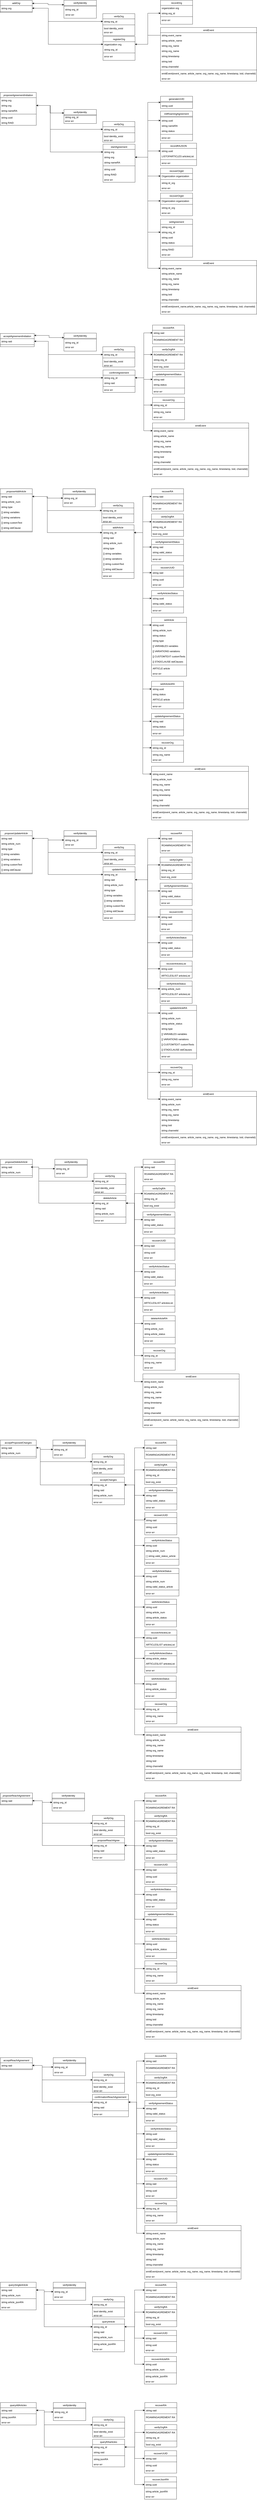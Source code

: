 <mxfile version="15.2.9" type="device"><diagram id="fu5LqYrUlST7LbJfI6wL" name="Page-1"><mxGraphModel dx="1874" dy="4104" grid="1" gridSize="10" guides="1" tooltips="1" connect="1" arrows="1" fold="1" page="1" pageScale="1" pageWidth="850" pageHeight="1100" math="0" shadow="0"><root><mxCell id="0"/><mxCell id="1" parent="0"/><mxCell id="dlbjX3CBBzjtC3kbLP1D-32" value="proposeAgreementInitiation" style="swimlane;fontStyle=2;align=center;verticalAlign=top;childLayout=stackLayout;horizontal=1;startSize=26;horizontalStack=0;resizeParent=1;resizeLast=0;collapsible=1;marginBottom=0;rounded=0;shadow=0;strokeWidth=1;" parent="1" vertex="1"><mxGeometry y="-2840" width="180" height="164" as="geometry"><mxRectangle x="230" y="140" width="160" height="26" as="alternateBounds"/></mxGeometry></mxCell><mxCell id="dlbjX3CBBzjtC3kbLP1D-33" value="string org" style="text;align=left;verticalAlign=top;spacingLeft=4;spacingRight=4;overflow=hidden;rotatable=0;points=[[0,0.5],[1,0.5]];portConstraint=eastwest;" parent="dlbjX3CBBzjtC3kbLP1D-32" vertex="1"><mxGeometry y="26" width="180" height="26" as="geometry"/></mxCell><mxCell id="dlbjX3CBBzjtC3kbLP1D-34" value="string org" style="text;align=left;verticalAlign=top;spacingLeft=4;spacingRight=4;overflow=hidden;rotatable=0;points=[[0,0.5],[1,0.5]];portConstraint=eastwest;" parent="dlbjX3CBBzjtC3kbLP1D-32" vertex="1"><mxGeometry y="52" width="180" height="26" as="geometry"/></mxCell><mxCell id="dlbjX3CBBzjtC3kbLP1D-35" value="string nameRA" style="text;align=left;verticalAlign=top;spacingLeft=4;spacingRight=4;overflow=hidden;rotatable=0;points=[[0,0.5],[1,0.5]];portConstraint=eastwest;" parent="dlbjX3CBBzjtC3kbLP1D-32" vertex="1"><mxGeometry y="78" width="180" height="26" as="geometry"/></mxCell><mxCell id="dlbjX3CBBzjtC3kbLP1D-36" value="" style="line;html=1;strokeWidth=1;align=left;verticalAlign=middle;spacingTop=-1;spacingLeft=3;spacingRight=3;rotatable=0;labelPosition=right;points=[];portConstraint=eastwest;" parent="dlbjX3CBBzjtC3kbLP1D-32" vertex="1"><mxGeometry y="104" width="180" height="8" as="geometry"/></mxCell><mxCell id="dlbjX3CBBzjtC3kbLP1D-37" value="string uuid" style="text;align=left;verticalAlign=top;spacingLeft=4;spacingRight=4;overflow=hidden;rotatable=0;points=[[0,0.5],[1,0.5]];portConstraint=eastwest;" parent="dlbjX3CBBzjtC3kbLP1D-32" vertex="1"><mxGeometry y="112" width="180" height="26" as="geometry"/></mxCell><mxCell id="dlbjX3CBBzjtC3kbLP1D-465" value="string RAID" style="text;align=left;verticalAlign=top;spacingLeft=4;spacingRight=4;overflow=hidden;rotatable=0;points=[[0,0.5],[1,0.5]];portConstraint=eastwest;" parent="dlbjX3CBBzjtC3kbLP1D-32" vertex="1"><mxGeometry y="138" width="180" height="26" as="geometry"/></mxCell><mxCell id="dlbjX3CBBzjtC3kbLP1D-38" value="verifyIdentity" style="swimlane;fontStyle=0;align=center;verticalAlign=top;childLayout=stackLayout;horizontal=1;startSize=26;horizontalStack=0;resizeParent=1;resizeLast=0;collapsible=1;marginBottom=0;rounded=0;shadow=0;strokeWidth=1;" parent="1" vertex="1"><mxGeometry x="318" y="-2755" width="162" height="70" as="geometry"><mxRectangle x="340" y="380" width="170" height="26" as="alternateBounds"/></mxGeometry></mxCell><mxCell id="dlbjX3CBBzjtC3kbLP1D-39" value="" style="line;html=1;strokeWidth=1;align=left;verticalAlign=middle;spacingTop=-1;spacingLeft=3;spacingRight=3;rotatable=0;labelPosition=right;points=[];portConstraint=eastwest;" parent="dlbjX3CBBzjtC3kbLP1D-38" vertex="1"><mxGeometry y="26" width="162" height="8" as="geometry"/></mxCell><mxCell id="dlbjX3CBBzjtC3kbLP1D-41" value="verifyOrg" style="swimlane;fontStyle=0;align=center;verticalAlign=top;childLayout=stackLayout;horizontal=1;startSize=26;horizontalStack=0;resizeParent=1;resizeLast=0;collapsible=1;marginBottom=0;rounded=0;shadow=0;strokeWidth=1;" parent="1" vertex="1"><mxGeometry x="512" y="-2695" width="160" height="103" as="geometry"><mxRectangle x="550" y="140" width="160" height="26" as="alternateBounds"/></mxGeometry></mxCell><mxCell id="dlbjX3CBBzjtC3kbLP1D-42" value="string org_id" style="text;align=left;verticalAlign=top;spacingLeft=4;spacingRight=4;overflow=hidden;rotatable=0;points=[[0,0.5],[1,0.5]];portConstraint=eastwest;" parent="dlbjX3CBBzjtC3kbLP1D-41" vertex="1"><mxGeometry y="26" width="160" height="26" as="geometry"/></mxCell><mxCell id="dlbjX3CBBzjtC3kbLP1D-43" value="" style="line;html=1;strokeWidth=1;align=left;verticalAlign=middle;spacingTop=-1;spacingLeft=3;spacingRight=3;rotatable=0;labelPosition=right;points=[];portConstraint=eastwest;" parent="dlbjX3CBBzjtC3kbLP1D-41" vertex="1"><mxGeometry y="52" width="160" height="8" as="geometry"/></mxCell><mxCell id="dlbjX3CBBzjtC3kbLP1D-44" value="bool identity_exist" style="text;align=left;verticalAlign=top;spacingLeft=4;spacingRight=4;overflow=hidden;rotatable=0;points=[[0,0.5],[1,0.5]];portConstraint=eastwest;" parent="dlbjX3CBBzjtC3kbLP1D-41" vertex="1"><mxGeometry y="60" width="160" height="20" as="geometry"/></mxCell><mxCell id="qZ-9LHAmBgU7WyfUPlVt-9" value="error err" style="text;align=left;verticalAlign=top;spacingLeft=4;spacingRight=4;overflow=hidden;rotatable=0;points=[[0,0.5],[1,0.5]];portConstraint=eastwest;" parent="dlbjX3CBBzjtC3kbLP1D-41" vertex="1"><mxGeometry y="80" width="160" height="20" as="geometry"/></mxCell><mxCell id="dlbjX3CBBzjtC3kbLP1D-45" value="string org_id" style="text;align=left;verticalAlign=top;spacingLeft=4;spacingRight=4;overflow=hidden;rotatable=0;points=[[0,0.5],[1,0.5]];portConstraint=eastwest;" parent="1" vertex="1"><mxGeometry x="318" y="-2730" width="160" height="26" as="geometry"/></mxCell><mxCell id="dlbjX3CBBzjtC3kbLP1D-46" value="startAgreement" style="swimlane;fontStyle=0;align=center;verticalAlign=top;childLayout=stackLayout;horizontal=1;startSize=26;horizontalStack=0;resizeParent=1;resizeLast=0;collapsible=1;marginBottom=0;rounded=0;shadow=0;strokeWidth=1;" parent="1" vertex="1"><mxGeometry x="513" y="-2582" width="160" height="190" as="geometry"><mxRectangle x="550" y="140" width="160" height="26" as="alternateBounds"/></mxGeometry></mxCell><mxCell id="dlbjX3CBBzjtC3kbLP1D-47" value="string org" style="text;align=left;verticalAlign=top;spacingLeft=4;spacingRight=4;overflow=hidden;rotatable=0;points=[[0,0.5],[1,0.5]];portConstraint=eastwest;" parent="dlbjX3CBBzjtC3kbLP1D-46" vertex="1"><mxGeometry y="26" width="160" height="26" as="geometry"/></mxCell><mxCell id="dlbjX3CBBzjtC3kbLP1D-48" value="string org" style="text;align=left;verticalAlign=top;spacingLeft=4;spacingRight=4;overflow=hidden;rotatable=0;points=[[0,0.5],[1,0.5]];portConstraint=eastwest;" parent="dlbjX3CBBzjtC3kbLP1D-46" vertex="1"><mxGeometry y="52" width="160" height="26" as="geometry"/></mxCell><mxCell id="dlbjX3CBBzjtC3kbLP1D-49" value="string nameRA" style="text;align=left;verticalAlign=top;spacingLeft=4;spacingRight=4;overflow=hidden;rotatable=0;points=[[0,0.5],[1,0.5]];portConstraint=eastwest;" parent="dlbjX3CBBzjtC3kbLP1D-46" vertex="1"><mxGeometry y="78" width="160" height="26" as="geometry"/></mxCell><mxCell id="dlbjX3CBBzjtC3kbLP1D-50" value="" style="line;html=1;strokeWidth=1;align=left;verticalAlign=middle;spacingTop=-1;spacingLeft=3;spacingRight=3;rotatable=0;labelPosition=right;points=[];portConstraint=eastwest;" parent="dlbjX3CBBzjtC3kbLP1D-46" vertex="1"><mxGeometry y="104" width="160" height="8" as="geometry"/></mxCell><mxCell id="dlbjX3CBBzjtC3kbLP1D-51" value="string uuid" style="text;align=left;verticalAlign=top;spacingLeft=4;spacingRight=4;overflow=hidden;rotatable=0;points=[[0,0.5],[1,0.5]];portConstraint=eastwest;" parent="dlbjX3CBBzjtC3kbLP1D-46" vertex="1"><mxGeometry y="112" width="160" height="26" as="geometry"/></mxCell><mxCell id="nNeKpeSOTrYOyKeeqg7o-1" value="string RAID" style="text;align=left;verticalAlign=top;spacingLeft=4;spacingRight=4;overflow=hidden;rotatable=0;points=[[0,0.5],[1,0.5]];portConstraint=eastwest;" parent="dlbjX3CBBzjtC3kbLP1D-46" vertex="1"><mxGeometry y="138" width="160" height="26" as="geometry"/></mxCell><mxCell id="OCwaKdKFfUZt4eRGBfli-187" value="error err" style="text;align=left;verticalAlign=top;spacingLeft=4;spacingRight=4;overflow=hidden;rotatable=0;points=[[0,0.5],[1,0.5]];portConstraint=eastwest;" parent="dlbjX3CBBzjtC3kbLP1D-46" vertex="1"><mxGeometry y="164" width="160" height="26" as="geometry"/></mxCell><mxCell id="dlbjX3CBBzjtC3kbLP1D-54" style="edgeStyle=orthogonalEdgeStyle;rounded=0;orthogonalLoop=1;jettySize=auto;html=1;exitX=0;exitY=0.5;exitDx=0;exitDy=0;entryX=1;entryY=0.5;entryDx=0;entryDy=0;startArrow=classic;startFill=1;endArrow=classic;endFill=1;" parent="1" source="dlbjX3CBBzjtC3kbLP1D-55" target="dlbjX3CBBzjtC3kbLP1D-48" edge="1"><mxGeometry y="-2762" as="geometry"/></mxCell><mxCell id="dlbjX3CBBzjtC3kbLP1D-55" value="generateUUID" style="swimlane;fontStyle=0;align=center;verticalAlign=top;childLayout=stackLayout;horizontal=1;startSize=26;horizontalStack=0;resizeParent=1;resizeLast=0;collapsible=1;marginBottom=0;rounded=0;shadow=0;strokeWidth=1;" parent="1" vertex="1"><mxGeometry x="800" y="-2821" width="160" height="61" as="geometry"><mxRectangle x="550" y="140" width="160" height="26" as="alternateBounds"/></mxGeometry></mxCell><mxCell id="dlbjX3CBBzjtC3kbLP1D-56" value="" style="line;html=1;strokeWidth=1;align=left;verticalAlign=middle;spacingTop=-1;spacingLeft=3;spacingRight=3;rotatable=0;labelPosition=right;points=[];portConstraint=eastwest;" parent="dlbjX3CBBzjtC3kbLP1D-55" vertex="1"><mxGeometry y="26" width="160" height="8" as="geometry"/></mxCell><mxCell id="dlbjX3CBBzjtC3kbLP1D-57" value="string uuid" style="text;align=left;verticalAlign=top;spacingLeft=4;spacingRight=4;overflow=hidden;rotatable=0;points=[[0,0.5],[1,0.5]];portConstraint=eastwest;" parent="dlbjX3CBBzjtC3kbLP1D-55" vertex="1"><mxGeometry y="34" width="160" height="26" as="geometry"/></mxCell><mxCell id="dlbjX3CBBzjtC3kbLP1D-58" value="recordRAJSON" style="swimlane;fontStyle=0;align=center;verticalAlign=top;childLayout=stackLayout;horizontal=1;startSize=26;horizontalStack=0;resizeParent=1;resizeLast=0;collapsible=1;marginBottom=0;rounded=0;shadow=0;strokeWidth=1;" parent="1" vertex="1"><mxGeometry x="800" y="-2587" width="180" height="112" as="geometry"><mxRectangle x="550" y="140" width="160" height="26" as="alternateBounds"/></mxGeometry></mxCell><mxCell id="dlbjX3CBBzjtC3kbLP1D-60" value="string uuid" style="text;align=left;verticalAlign=top;spacingLeft=4;spacingRight=4;overflow=hidden;rotatable=0;points=[[0,0.5],[1,0.5]];portConstraint=eastwest;" parent="dlbjX3CBBzjtC3kbLP1D-58" vertex="1"><mxGeometry y="26" width="180" height="26" as="geometry"/></mxCell><mxCell id="dlbjX3CBBzjtC3kbLP1D-59" value="LISTOFARTICLES articlesList" style="text;align=left;verticalAlign=top;spacingLeft=4;spacingRight=4;overflow=hidden;rotatable=0;points=[[0,0.5],[1,0.5]];portConstraint=eastwest;" parent="dlbjX3CBBzjtC3kbLP1D-58" vertex="1"><mxGeometry y="52" width="180" height="26" as="geometry"/></mxCell><mxCell id="dlbjX3CBBzjtC3kbLP1D-61" value="" style="line;html=1;strokeWidth=1;align=left;verticalAlign=middle;spacingTop=-1;spacingLeft=3;spacingRight=3;rotatable=0;labelPosition=right;points=[];portConstraint=eastwest;" parent="dlbjX3CBBzjtC3kbLP1D-58" vertex="1"><mxGeometry y="78" width="180" height="8" as="geometry"/></mxCell><mxCell id="qZ-9LHAmBgU7WyfUPlVt-22" value="error err" style="text;align=left;verticalAlign=top;spacingLeft=4;spacingRight=4;overflow=hidden;rotatable=0;points=[[0,0.5],[1,0.5]];portConstraint=eastwest;" parent="dlbjX3CBBzjtC3kbLP1D-58" vertex="1"><mxGeometry y="86" width="180" height="26" as="geometry"/></mxCell><mxCell id="dlbjX3CBBzjtC3kbLP1D-63" style="edgeStyle=orthogonalEdgeStyle;rounded=0;orthogonalLoop=1;jettySize=auto;html=1;exitX=0;exitY=0.5;exitDx=0;exitDy=0;entryX=1;entryY=0.5;entryDx=0;entryDy=0;startArrow=classic;startFill=1;endArrow=classic;endFill=1;" parent="1" source="dlbjX3CBBzjtC3kbLP1D-60" target="dlbjX3CBBzjtC3kbLP1D-48" edge="1"><mxGeometry y="-2762" as="geometry"/></mxCell><mxCell id="dlbjX3CBBzjtC3kbLP1D-71" value="emitEvent" style="swimlane;fontStyle=0;align=center;verticalAlign=top;childLayout=stackLayout;horizontal=1;startSize=26;horizontalStack=0;resizeParent=1;resizeLast=0;collapsible=1;marginBottom=0;rounded=0;shadow=0;strokeWidth=1;" parent="1" vertex="1"><mxGeometry x="800" y="-2002" width="480" height="268" as="geometry"><mxRectangle x="550" y="140" width="160" height="26" as="alternateBounds"/></mxGeometry></mxCell><mxCell id="dlbjX3CBBzjtC3kbLP1D-72" value="string event_name" style="text;align=left;verticalAlign=top;spacingLeft=4;spacingRight=4;overflow=hidden;rotatable=0;points=[[0,0.5],[1,0.5]];portConstraint=eastwest;" parent="dlbjX3CBBzjtC3kbLP1D-71" vertex="1"><mxGeometry y="26" width="480" height="26" as="geometry"/></mxCell><mxCell id="OCwaKdKFfUZt4eRGBfli-194" value="string article_name" style="text;align=left;verticalAlign=top;spacingLeft=4;spacingRight=4;overflow=hidden;rotatable=0;points=[[0,0.5],[1,0.5]];portConstraint=eastwest;" parent="dlbjX3CBBzjtC3kbLP1D-71" vertex="1"><mxGeometry y="52" width="480" height="26" as="geometry"/></mxCell><mxCell id="dlbjX3CBBzjtC3kbLP1D-73" value="string org_name" style="text;align=left;verticalAlign=top;spacingLeft=4;spacingRight=4;overflow=hidden;rotatable=0;points=[[0,0.5],[1,0.5]];portConstraint=eastwest;" parent="dlbjX3CBBzjtC3kbLP1D-71" vertex="1"><mxGeometry y="78" width="480" height="26" as="geometry"/></mxCell><mxCell id="qZ-9LHAmBgU7WyfUPlVt-25" value="string org_name" style="text;align=left;verticalAlign=top;spacingLeft=4;spacingRight=4;overflow=hidden;rotatable=0;points=[[0,0.5],[1,0.5]];portConstraint=eastwest;" parent="dlbjX3CBBzjtC3kbLP1D-71" vertex="1"><mxGeometry y="104" width="480" height="26" as="geometry"/></mxCell><mxCell id="qZ-9LHAmBgU7WyfUPlVt-27" value="string timestamp" style="text;align=left;verticalAlign=top;spacingLeft=4;spacingRight=4;overflow=hidden;rotatable=0;points=[[0,0.5],[1,0.5]];portConstraint=eastwest;" parent="dlbjX3CBBzjtC3kbLP1D-71" vertex="1"><mxGeometry y="130" width="480" height="26" as="geometry"/></mxCell><mxCell id="qZ-9LHAmBgU7WyfUPlVt-28" value="string txid" style="text;align=left;verticalAlign=top;spacingLeft=4;spacingRight=4;overflow=hidden;rotatable=0;points=[[0,0.5],[1,0.5]];portConstraint=eastwest;" parent="dlbjX3CBBzjtC3kbLP1D-71" vertex="1"><mxGeometry y="156" width="480" height="26" as="geometry"/></mxCell><mxCell id="qZ-9LHAmBgU7WyfUPlVt-29" value="string channelid" style="text;align=left;verticalAlign=top;spacingLeft=4;spacingRight=4;overflow=hidden;rotatable=0;points=[[0,0.5],[1,0.5]];portConstraint=eastwest;" parent="dlbjX3CBBzjtC3kbLP1D-71" vertex="1"><mxGeometry y="182" width="480" height="26" as="geometry"/></mxCell><mxCell id="dlbjX3CBBzjtC3kbLP1D-74" value="" style="line;html=1;strokeWidth=1;align=left;verticalAlign=middle;spacingTop=-1;spacingLeft=3;spacingRight=3;rotatable=0;labelPosition=right;points=[];portConstraint=eastwest;" parent="dlbjX3CBBzjtC3kbLP1D-71" vertex="1"><mxGeometry y="208" width="480" height="8" as="geometry"/></mxCell><mxCell id="dlbjX3CBBzjtC3kbLP1D-75" value="emitEvent(event_name,article_name, org_name, org_name, timestamp, txid, channelid)" style="text;align=left;verticalAlign=top;spacingLeft=4;spacingRight=4;overflow=hidden;rotatable=0;points=[[0,0.5],[1,0.5]];portConstraint=eastwest;" parent="dlbjX3CBBzjtC3kbLP1D-71" vertex="1"><mxGeometry y="216" width="480" height="26" as="geometry"/></mxCell><mxCell id="qZ-9LHAmBgU7WyfUPlVt-26" value="error err" style="text;align=left;verticalAlign=top;spacingLeft=4;spacingRight=4;overflow=hidden;rotatable=0;points=[[0,0.5],[1,0.5]];portConstraint=eastwest;" parent="dlbjX3CBBzjtC3kbLP1D-71" vertex="1"><mxGeometry y="242" width="480" height="26" as="geometry"/></mxCell><mxCell id="dlbjX3CBBzjtC3kbLP1D-79" value="setAgreement" style="swimlane;fontStyle=0;align=center;verticalAlign=top;childLayout=stackLayout;horizontal=1;startSize=26;horizontalStack=0;resizeParent=1;resizeLast=0;collapsible=1;marginBottom=0;rounded=0;shadow=0;strokeWidth=1;" parent="1" vertex="1"><mxGeometry x="800" y="-2208" width="160" height="190" as="geometry"><mxRectangle x="550" y="140" width="160" height="26" as="alternateBounds"/></mxGeometry></mxCell><mxCell id="dlbjX3CBBzjtC3kbLP1D-80" value="string org_id" style="text;align=left;verticalAlign=top;spacingLeft=4;spacingRight=4;overflow=hidden;rotatable=0;points=[[0,0.5],[1,0.5]];portConstraint=eastwest;" parent="dlbjX3CBBzjtC3kbLP1D-79" vertex="1"><mxGeometry y="26" width="160" height="26" as="geometry"/></mxCell><mxCell id="dlbjX3CBBzjtC3kbLP1D-81" value="string org_id" style="text;align=left;verticalAlign=top;spacingLeft=4;spacingRight=4;overflow=hidden;rotatable=0;points=[[0,0.5],[1,0.5]];portConstraint=eastwest;" parent="dlbjX3CBBzjtC3kbLP1D-79" vertex="1"><mxGeometry y="52" width="160" height="26" as="geometry"/></mxCell><mxCell id="dlbjX3CBBzjtC3kbLP1D-84" value="string uuid" style="text;align=left;verticalAlign=top;spacingLeft=4;spacingRight=4;overflow=hidden;rotatable=0;points=[[0,0.5],[1,0.5]];portConstraint=eastwest;" parent="dlbjX3CBBzjtC3kbLP1D-79" vertex="1"><mxGeometry y="78" width="160" height="26" as="geometry"/></mxCell><mxCell id="dlbjX3CBBzjtC3kbLP1D-140" value="string status" style="text;align=left;verticalAlign=top;spacingLeft=4;spacingRight=4;overflow=hidden;rotatable=0;points=[[0,0.5],[1,0.5]];portConstraint=eastwest;" parent="dlbjX3CBBzjtC3kbLP1D-79" vertex="1"><mxGeometry y="104" width="160" height="26" as="geometry"/></mxCell><mxCell id="dlbjX3CBBzjtC3kbLP1D-82" value="" style="line;html=1;strokeWidth=1;align=left;verticalAlign=middle;spacingTop=-1;spacingLeft=3;spacingRight=3;rotatable=0;labelPosition=right;points=[];portConstraint=eastwest;" parent="dlbjX3CBBzjtC3kbLP1D-79" vertex="1"><mxGeometry y="130" width="160" height="8" as="geometry"/></mxCell><mxCell id="dlbjX3CBBzjtC3kbLP1D-83" value="string RAID" style="text;align=left;verticalAlign=top;spacingLeft=4;spacingRight=4;overflow=hidden;rotatable=0;points=[[0,0.5],[1,0.5]];portConstraint=eastwest;" parent="dlbjX3CBBzjtC3kbLP1D-79" vertex="1"><mxGeometry y="138" width="160" height="26" as="geometry"/></mxCell><mxCell id="dlbjX3CBBzjtC3kbLP1D-91" value="error err" style="text;align=left;verticalAlign=top;spacingLeft=4;spacingRight=4;overflow=hidden;rotatable=0;points=[[0,0.5],[1,0.5]];portConstraint=eastwest;" parent="dlbjX3CBBzjtC3kbLP1D-79" vertex="1"><mxGeometry y="164" width="160" height="26" as="geometry"/></mxCell><mxCell id="dlbjX3CBBzjtC3kbLP1D-97" style="edgeStyle=orthogonalEdgeStyle;rounded=0;orthogonalLoop=1;jettySize=auto;html=1;exitX=0;exitY=0.5;exitDx=0;exitDy=0;entryX=1;entryY=0.5;entryDx=0;entryDy=0;startArrow=classic;startFill=1;" parent="1" source="dlbjX3CBBzjtC3kbLP1D-81" target="dlbjX3CBBzjtC3kbLP1D-48" edge="1"><mxGeometry relative="1" as="geometry"/></mxCell><mxCell id="dooFBEJIDyWYCd24qHp_-3" value="proposeAddArticle" style="swimlane;fontStyle=2;align=center;verticalAlign=top;childLayout=stackLayout;horizontal=1;startSize=26;horizontalStack=0;resizeParent=1;resizeLast=0;collapsible=1;marginBottom=0;rounded=0;shadow=0;strokeWidth=1;" parent="1" vertex="1"><mxGeometry y="-864" width="160" height="216" as="geometry"><mxRectangle x="230" y="140" width="160" height="26" as="alternateBounds"/></mxGeometry></mxCell><mxCell id="dooFBEJIDyWYCd24qHp_-5" value="string raid" style="text;align=left;verticalAlign=top;spacingLeft=4;spacingRight=4;overflow=hidden;rotatable=0;points=[[0,0.5],[1,0.5]];portConstraint=eastwest;" parent="dooFBEJIDyWYCd24qHp_-3" vertex="1"><mxGeometry y="26" width="160" height="26" as="geometry"/></mxCell><mxCell id="dooFBEJIDyWYCd24qHp_-6" value="string article_num" style="text;align=left;verticalAlign=top;spacingLeft=4;spacingRight=4;overflow=hidden;rotatable=0;points=[[0,0.5],[1,0.5]];portConstraint=eastwest;" parent="dooFBEJIDyWYCd24qHp_-3" vertex="1"><mxGeometry y="52" width="160" height="26" as="geometry"/></mxCell><mxCell id="0-RRhGtCslvQ4YX5Hpzy-12" value="string type" style="text;align=left;verticalAlign=top;spacingLeft=4;spacingRight=4;overflow=hidden;rotatable=0;points=[[0,0.5],[1,0.5]];portConstraint=eastwest;" parent="dooFBEJIDyWYCd24qHp_-3" vertex="1"><mxGeometry y="78" width="160" height="26" as="geometry"/></mxCell><mxCell id="dooFBEJIDyWYCd24qHp_-7" value="[] string variables" style="text;align=left;verticalAlign=top;spacingLeft=4;spacingRight=4;overflow=hidden;rotatable=0;points=[[0,0.5],[1,0.5]];portConstraint=eastwest;" parent="dooFBEJIDyWYCd24qHp_-3" vertex="1"><mxGeometry y="104" width="160" height="26" as="geometry"/></mxCell><mxCell id="dooFBEJIDyWYCd24qHp_-4" value="[] string variations" style="text;align=left;verticalAlign=top;spacingLeft=4;spacingRight=4;overflow=hidden;rotatable=0;points=[[0,0.5],[1,0.5]];portConstraint=eastwest;" parent="dooFBEJIDyWYCd24qHp_-3" vertex="1"><mxGeometry y="130" width="160" height="26" as="geometry"/></mxCell><mxCell id="UVC_8lGnqH-b0WNdTalf-18" value="[] string customText" style="text;align=left;verticalAlign=top;spacingLeft=4;spacingRight=4;overflow=hidden;rotatable=0;points=[[0,0.5],[1,0.5]];portConstraint=eastwest;" vertex="1" parent="dooFBEJIDyWYCd24qHp_-3"><mxGeometry y="156" width="160" height="26" as="geometry"/></mxCell><mxCell id="UVC_8lGnqH-b0WNdTalf-19" value="[] string stdClause" style="text;align=left;verticalAlign=top;spacingLeft=4;spacingRight=4;overflow=hidden;rotatable=0;points=[[0,0.5],[1,0.5]];portConstraint=eastwest;" vertex="1" parent="dooFBEJIDyWYCd24qHp_-3"><mxGeometry y="182" width="160" height="26" as="geometry"/></mxCell><mxCell id="dooFBEJIDyWYCd24qHp_-8" value="" style="line;html=1;strokeWidth=1;align=left;verticalAlign=middle;spacingTop=-1;spacingLeft=3;spacingRight=3;rotatable=0;labelPosition=right;points=[];portConstraint=eastwest;" parent="dooFBEJIDyWYCd24qHp_-3" vertex="1"><mxGeometry y="208" width="160" height="8" as="geometry"/></mxCell><mxCell id="dooFBEJIDyWYCd24qHp_-16" value="addArticle" style="swimlane;fontStyle=0;align=center;verticalAlign=top;childLayout=stackLayout;horizontal=1;startSize=26;horizontalStack=0;resizeParent=1;resizeLast=0;collapsible=1;marginBottom=0;rounded=0;shadow=0;strokeWidth=1;" parent="1" vertex="1"><mxGeometry x="508" y="-684" width="160" height="268" as="geometry"><mxRectangle x="550" y="140" width="160" height="26" as="alternateBounds"/></mxGeometry></mxCell><mxCell id="dooFBEJIDyWYCd24qHp_-17" value="string org_id" style="text;align=left;verticalAlign=top;spacingLeft=4;spacingRight=4;overflow=hidden;rotatable=0;points=[[0,0.5],[1,0.5]];portConstraint=eastwest;" parent="dooFBEJIDyWYCd24qHp_-16" vertex="1"><mxGeometry y="26" width="160" height="26" as="geometry"/></mxCell><mxCell id="dooFBEJIDyWYCd24qHp_-18" value="string raid" style="text;align=left;verticalAlign=top;spacingLeft=4;spacingRight=4;overflow=hidden;rotatable=0;points=[[0,0.5],[1,0.5]];portConstraint=eastwest;" parent="dooFBEJIDyWYCd24qHp_-16" vertex="1"><mxGeometry y="52" width="160" height="26" as="geometry"/></mxCell><mxCell id="dooFBEJIDyWYCd24qHp_-19" value="string article_num" style="text;align=left;verticalAlign=top;spacingLeft=4;spacingRight=4;overflow=hidden;rotatable=0;points=[[0,0.5],[1,0.5]];portConstraint=eastwest;" parent="dooFBEJIDyWYCd24qHp_-16" vertex="1"><mxGeometry y="78" width="160" height="26" as="geometry"/></mxCell><mxCell id="0-RRhGtCslvQ4YX5Hpzy-13" value="string type" style="text;align=left;verticalAlign=top;spacingLeft=4;spacingRight=4;overflow=hidden;rotatable=0;points=[[0,0.5],[1,0.5]];portConstraint=eastwest;" parent="dooFBEJIDyWYCd24qHp_-16" vertex="1"><mxGeometry y="104" width="160" height="26" as="geometry"/></mxCell><mxCell id="dooFBEJIDyWYCd24qHp_-20" value="[] string variables" style="text;align=left;verticalAlign=top;spacingLeft=4;spacingRight=4;overflow=hidden;rotatable=0;points=[[0,0.5],[1,0.5]];portConstraint=eastwest;" parent="dooFBEJIDyWYCd24qHp_-16" vertex="1"><mxGeometry y="130" width="160" height="26" as="geometry"/></mxCell><mxCell id="m9TMVqx4izAty7U0ShTL-13" value="[] string variations" style="text;align=left;verticalAlign=top;spacingLeft=4;spacingRight=4;overflow=hidden;rotatable=0;points=[[0,0.5],[1,0.5]];portConstraint=eastwest;" parent="dooFBEJIDyWYCd24qHp_-16" vertex="1"><mxGeometry y="156" width="160" height="26" as="geometry"/></mxCell><mxCell id="UVC_8lGnqH-b0WNdTalf-20" value="[] string customText" style="text;align=left;verticalAlign=top;spacingLeft=4;spacingRight=4;overflow=hidden;rotatable=0;points=[[0,0.5],[1,0.5]];portConstraint=eastwest;" vertex="1" parent="dooFBEJIDyWYCd24qHp_-16"><mxGeometry y="182" width="160" height="26" as="geometry"/></mxCell><mxCell id="UVC_8lGnqH-b0WNdTalf-21" value="[] string stdClause" style="text;align=left;verticalAlign=top;spacingLeft=4;spacingRight=4;overflow=hidden;rotatable=0;points=[[0,0.5],[1,0.5]];portConstraint=eastwest;" vertex="1" parent="dooFBEJIDyWYCd24qHp_-16"><mxGeometry y="208" width="160" height="26" as="geometry"/></mxCell><mxCell id="dooFBEJIDyWYCd24qHp_-21" value="" style="line;html=1;strokeWidth=1;align=left;verticalAlign=middle;spacingTop=-1;spacingLeft=3;spacingRight=3;rotatable=0;labelPosition=right;points=[];portConstraint=eastwest;" parent="dooFBEJIDyWYCd24qHp_-16" vertex="1"><mxGeometry y="234" width="160" height="8" as="geometry"/></mxCell><mxCell id="OCwaKdKFfUZt4eRGBfli-197" value="error err" style="text;align=left;verticalAlign=top;spacingLeft=4;spacingRight=4;overflow=hidden;rotatable=0;points=[[0,0.5],[1,0.5]];portConstraint=eastwest;" parent="dooFBEJIDyWYCd24qHp_-16" vertex="1"><mxGeometry y="242" width="160" height="26" as="geometry"/></mxCell><mxCell id="dooFBEJIDyWYCd24qHp_-49" value="verifyOrgRA" style="swimlane;fontStyle=0;align=center;verticalAlign=top;childLayout=stackLayout;horizontal=1;startSize=26;horizontalStack=0;resizeParent=1;resizeLast=0;collapsible=1;marginBottom=0;rounded=0;shadow=0;strokeWidth=1;" parent="1" vertex="1"><mxGeometry x="755" y="-738" width="160" height="112" as="geometry"><mxRectangle x="550" y="140" width="160" height="26" as="alternateBounds"/></mxGeometry></mxCell><mxCell id="dooFBEJIDyWYCd24qHp_-51" value="ROAMINGAGREMENT RA" style="text;align=left;verticalAlign=top;spacingLeft=4;spacingRight=4;overflow=hidden;rotatable=0;points=[[0,0.5],[1,0.5]];portConstraint=eastwest;" parent="dooFBEJIDyWYCd24qHp_-49" vertex="1"><mxGeometry y="26" width="160" height="26" as="geometry"/></mxCell><mxCell id="dooFBEJIDyWYCd24qHp_-50" value="string org_id" style="text;align=left;verticalAlign=top;spacingLeft=4;spacingRight=4;overflow=hidden;rotatable=0;points=[[0,0.5],[1,0.5]];portConstraint=eastwest;" parent="dooFBEJIDyWYCd24qHp_-49" vertex="1"><mxGeometry y="52" width="160" height="26" as="geometry"/></mxCell><mxCell id="dooFBEJIDyWYCd24qHp_-52" value="" style="line;html=1;strokeWidth=1;align=left;verticalAlign=middle;spacingTop=-1;spacingLeft=3;spacingRight=3;rotatable=0;labelPosition=right;points=[];portConstraint=eastwest;" parent="dooFBEJIDyWYCd24qHp_-49" vertex="1"><mxGeometry y="78" width="160" height="8" as="geometry"/></mxCell><mxCell id="m9TMVqx4izAty7U0ShTL-14" value="bool org_exist" style="text;align=left;verticalAlign=top;spacingLeft=4;spacingRight=4;overflow=hidden;rotatable=0;points=[[0,0.5],[1,0.5]];portConstraint=eastwest;" parent="dooFBEJIDyWYCd24qHp_-49" vertex="1"><mxGeometry y="86" width="160" height="26" as="geometry"/></mxCell><mxCell id="dooFBEJIDyWYCd24qHp_-54" value="recoverRA" style="swimlane;fontStyle=0;align=center;verticalAlign=top;childLayout=stackLayout;horizontal=1;startSize=26;horizontalStack=0;resizeParent=1;resizeLast=0;collapsible=1;marginBottom=0;rounded=0;shadow=0;strokeWidth=1;" parent="1" vertex="1"><mxGeometry x="755" y="-864" width="160" height="112" as="geometry"><mxRectangle x="550" y="140" width="160" height="26" as="alternateBounds"/></mxGeometry></mxCell><mxCell id="dooFBEJIDyWYCd24qHp_-55" value="string raid" style="text;align=left;verticalAlign=top;spacingLeft=4;spacingRight=4;overflow=hidden;rotatable=0;points=[[0,0.5],[1,0.5]];portConstraint=eastwest;" parent="dooFBEJIDyWYCd24qHp_-54" vertex="1"><mxGeometry y="26" width="160" height="26" as="geometry"/></mxCell><mxCell id="dooFBEJIDyWYCd24qHp_-57" value="" style="line;html=1;strokeWidth=1;align=left;verticalAlign=middle;spacingTop=-1;spacingLeft=3;spacingRight=3;rotatable=0;labelPosition=right;points=[];portConstraint=eastwest;" parent="dooFBEJIDyWYCd24qHp_-54" vertex="1"><mxGeometry y="52" width="160" height="8" as="geometry"/></mxCell><mxCell id="dooFBEJIDyWYCd24qHp_-56" value="ROAMINGAGREMENT RA" style="text;align=left;verticalAlign=top;spacingLeft=4;spacingRight=4;overflow=hidden;rotatable=0;points=[[0,0.5],[1,0.5]];portConstraint=eastwest;" parent="dooFBEJIDyWYCd24qHp_-54" vertex="1"><mxGeometry y="60" width="160" height="26" as="geometry"/></mxCell><mxCell id="m9TMVqx4izAty7U0ShTL-21" value="error err" style="text;align=left;verticalAlign=top;spacingLeft=4;spacingRight=4;overflow=hidden;rotatable=0;points=[[0,0.5],[1,0.5]];portConstraint=eastwest;" parent="dooFBEJIDyWYCd24qHp_-54" vertex="1"><mxGeometry y="86" width="160" height="26" as="geometry"/></mxCell><mxCell id="dooFBEJIDyWYCd24qHp_-165" value="proposeUpdateArticle" style="swimlane;fontStyle=2;align=center;verticalAlign=top;childLayout=stackLayout;horizontal=1;startSize=26;horizontalStack=0;resizeParent=1;resizeLast=0;collapsible=1;marginBottom=0;rounded=0;shadow=0;strokeWidth=1;" parent="1" vertex="1"><mxGeometry y="841" width="160" height="216" as="geometry"><mxRectangle x="230" y="140" width="160" height="26" as="alternateBounds"/></mxGeometry></mxCell><mxCell id="dooFBEJIDyWYCd24qHp_-167" value="string raid" style="text;align=left;verticalAlign=top;spacingLeft=4;spacingRight=4;overflow=hidden;rotatable=0;points=[[0,0.5],[1,0.5]];portConstraint=eastwest;" parent="dooFBEJIDyWYCd24qHp_-165" vertex="1"><mxGeometry y="26" width="160" height="26" as="geometry"/></mxCell><mxCell id="dooFBEJIDyWYCd24qHp_-168" value="string article_num" style="text;align=left;verticalAlign=top;spacingLeft=4;spacingRight=4;overflow=hidden;rotatable=0;points=[[0,0.5],[1,0.5]];portConstraint=eastwest;" parent="dooFBEJIDyWYCd24qHp_-165" vertex="1"><mxGeometry y="52" width="160" height="26" as="geometry"/></mxCell><mxCell id="4shKJ1d5aUAH7tuAcrEA-38" value="string type" style="text;align=left;verticalAlign=top;spacingLeft=4;spacingRight=4;overflow=hidden;rotatable=0;points=[[0,0.5],[1,0.5]];portConstraint=eastwest;" parent="dooFBEJIDyWYCd24qHp_-165" vertex="1"><mxGeometry y="78" width="160" height="26" as="geometry"/></mxCell><mxCell id="dooFBEJIDyWYCd24qHp_-169" value="[] string variables" style="text;align=left;verticalAlign=top;spacingLeft=4;spacingRight=4;overflow=hidden;rotatable=0;points=[[0,0.5],[1,0.5]];portConstraint=eastwest;" parent="dooFBEJIDyWYCd24qHp_-165" vertex="1"><mxGeometry y="104" width="160" height="26" as="geometry"/></mxCell><mxCell id="dooFBEJIDyWYCd24qHp_-166" value="[] string variations" style="text;align=left;verticalAlign=top;spacingLeft=4;spacingRight=4;overflow=hidden;rotatable=0;points=[[0,0.5],[1,0.5]];portConstraint=eastwest;" parent="dooFBEJIDyWYCd24qHp_-165" vertex="1"><mxGeometry y="130" width="160" height="26" as="geometry"/></mxCell><mxCell id="UVC_8lGnqH-b0WNdTalf-16" value="[] string customText" style="text;align=left;verticalAlign=top;spacingLeft=4;spacingRight=4;overflow=hidden;rotatable=0;points=[[0,0.5],[1,0.5]];portConstraint=eastwest;" vertex="1" parent="dooFBEJIDyWYCd24qHp_-165"><mxGeometry y="156" width="160" height="26" as="geometry"/></mxCell><mxCell id="UVC_8lGnqH-b0WNdTalf-17" value="[] string stdClause" style="text;align=left;verticalAlign=top;spacingLeft=4;spacingRight=4;overflow=hidden;rotatable=0;points=[[0,0.5],[1,0.5]];portConstraint=eastwest;" vertex="1" parent="dooFBEJIDyWYCd24qHp_-165"><mxGeometry y="182" width="160" height="26" as="geometry"/></mxCell><mxCell id="dooFBEJIDyWYCd24qHp_-170" value="" style="line;html=1;strokeWidth=1;align=left;verticalAlign=middle;spacingTop=-1;spacingLeft=3;spacingRight=3;rotatable=0;labelPosition=right;points=[];portConstraint=eastwest;" parent="dooFBEJIDyWYCd24qHp_-165" vertex="1"><mxGeometry y="208" width="160" height="8" as="geometry"/></mxCell><mxCell id="dooFBEJIDyWYCd24qHp_-178" value="updateArticle" style="swimlane;fontStyle=0;align=center;verticalAlign=top;childLayout=stackLayout;horizontal=1;startSize=26;horizontalStack=0;resizeParent=1;resizeLast=0;collapsible=1;marginBottom=0;rounded=0;shadow=0;strokeWidth=1;" parent="1" vertex="1"><mxGeometry x="513" y="1021" width="160" height="268" as="geometry"><mxRectangle x="550" y="140" width="160" height="26" as="alternateBounds"/></mxGeometry></mxCell><mxCell id="OCwaKdKFfUZt4eRGBfli-270" value="string org_id" style="text;align=left;verticalAlign=top;spacingLeft=4;spacingRight=4;overflow=hidden;rotatable=0;points=[[0,0.5],[1,0.5]];portConstraint=eastwest;" parent="dooFBEJIDyWYCd24qHp_-178" vertex="1"><mxGeometry y="26" width="160" height="26" as="geometry"/></mxCell><mxCell id="dooFBEJIDyWYCd24qHp_-180" value="string raid" style="text;align=left;verticalAlign=top;spacingLeft=4;spacingRight=4;overflow=hidden;rotatable=0;points=[[0,0.5],[1,0.5]];portConstraint=eastwest;" parent="dooFBEJIDyWYCd24qHp_-178" vertex="1"><mxGeometry y="52" width="160" height="26" as="geometry"/></mxCell><mxCell id="dooFBEJIDyWYCd24qHp_-181" value="string article_num" style="text;align=left;verticalAlign=top;spacingLeft=4;spacingRight=4;overflow=hidden;rotatable=0;points=[[0,0.5],[1,0.5]];portConstraint=eastwest;" parent="dooFBEJIDyWYCd24qHp_-178" vertex="1"><mxGeometry y="78" width="160" height="26" as="geometry"/></mxCell><mxCell id="4shKJ1d5aUAH7tuAcrEA-39" value="string type" style="text;align=left;verticalAlign=top;spacingLeft=4;spacingRight=4;overflow=hidden;rotatable=0;points=[[0,0.5],[1,0.5]];portConstraint=eastwest;" parent="dooFBEJIDyWYCd24qHp_-178" vertex="1"><mxGeometry y="104" width="160" height="26" as="geometry"/></mxCell><mxCell id="dooFBEJIDyWYCd24qHp_-179" value="[] string variables" style="text;align=left;verticalAlign=top;spacingLeft=4;spacingRight=4;overflow=hidden;rotatable=0;points=[[0,0.5],[1,0.5]];portConstraint=eastwest;" parent="dooFBEJIDyWYCd24qHp_-178" vertex="1"><mxGeometry y="130" width="160" height="26" as="geometry"/></mxCell><mxCell id="dooFBEJIDyWYCd24qHp_-182" value="[] string variations" style="text;align=left;verticalAlign=top;spacingLeft=4;spacingRight=4;overflow=hidden;rotatable=0;points=[[0,0.5],[1,0.5]];portConstraint=eastwest;" parent="dooFBEJIDyWYCd24qHp_-178" vertex="1"><mxGeometry y="156" width="160" height="26" as="geometry"/></mxCell><mxCell id="UVC_8lGnqH-b0WNdTalf-22" value="[] string customText" style="text;align=left;verticalAlign=top;spacingLeft=4;spacingRight=4;overflow=hidden;rotatable=0;points=[[0,0.5],[1,0.5]];portConstraint=eastwest;" vertex="1" parent="dooFBEJIDyWYCd24qHp_-178"><mxGeometry y="182" width="160" height="26" as="geometry"/></mxCell><mxCell id="UVC_8lGnqH-b0WNdTalf-23" value="[] string stdClause" style="text;align=left;verticalAlign=top;spacingLeft=4;spacingRight=4;overflow=hidden;rotatable=0;points=[[0,0.5],[1,0.5]];portConstraint=eastwest;" vertex="1" parent="dooFBEJIDyWYCd24qHp_-178"><mxGeometry y="208" width="160" height="26" as="geometry"/></mxCell><mxCell id="dooFBEJIDyWYCd24qHp_-183" value="" style="line;html=1;strokeWidth=1;align=left;verticalAlign=middle;spacingTop=-1;spacingLeft=3;spacingRight=3;rotatable=0;labelPosition=right;points=[];portConstraint=eastwest;" parent="dooFBEJIDyWYCd24qHp_-178" vertex="1"><mxGeometry y="234" width="160" height="8" as="geometry"/></mxCell><mxCell id="OCwaKdKFfUZt4eRGBfli-215" value="error err" style="text;align=left;verticalAlign=top;spacingLeft=4;spacingRight=4;overflow=hidden;rotatable=0;points=[[0,0.5],[1,0.5]];portConstraint=eastwest;" parent="dooFBEJIDyWYCd24qHp_-178" vertex="1"><mxGeometry y="242" width="160" height="26" as="geometry"/></mxCell><mxCell id="dooFBEJIDyWYCd24qHp_-190" value="updateArticleRA" style="swimlane;fontStyle=0;align=center;verticalAlign=top;childLayout=stackLayout;horizontal=1;startSize=26;horizontalStack=0;resizeParent=1;resizeLast=0;collapsible=1;marginBottom=0;rounded=0;shadow=0;strokeWidth=1;" parent="1" vertex="1"><mxGeometry x="799" y="1712" width="181" height="268" as="geometry"><mxRectangle x="550" y="140" width="160" height="26" as="alternateBounds"/></mxGeometry></mxCell><mxCell id="dooFBEJIDyWYCd24qHp_-193" value="string uuid" style="text;align=left;verticalAlign=top;spacingLeft=4;spacingRight=4;overflow=hidden;rotatable=0;points=[[0,0.5],[1,0.5]];portConstraint=eastwest;" parent="dooFBEJIDyWYCd24qHp_-190" vertex="1"><mxGeometry y="26" width="181" height="26" as="geometry"/></mxCell><mxCell id="dooFBEJIDyWYCd24qHp_-194" value="string article_num" style="text;align=left;verticalAlign=top;spacingLeft=4;spacingRight=4;overflow=hidden;rotatable=0;points=[[0,0.5],[1,0.5]];portConstraint=eastwest;" parent="dooFBEJIDyWYCd24qHp_-190" vertex="1"><mxGeometry y="52" width="181" height="26" as="geometry"/></mxCell><mxCell id="dooFBEJIDyWYCd24qHp_-192" value="string article_status" style="text;align=left;verticalAlign=top;spacingLeft=4;spacingRight=4;overflow=hidden;rotatable=0;points=[[0,0.5],[1,0.5]];portConstraint=eastwest;" parent="dooFBEJIDyWYCd24qHp_-190" vertex="1"><mxGeometry y="78" width="181" height="26" as="geometry"/></mxCell><mxCell id="4shKJ1d5aUAH7tuAcrEA-40" value="string type" style="text;align=left;verticalAlign=top;spacingLeft=4;spacingRight=4;overflow=hidden;rotatable=0;points=[[0,0.5],[1,0.5]];portConstraint=eastwest;" parent="dooFBEJIDyWYCd24qHp_-190" vertex="1"><mxGeometry y="104" width="181" height="26" as="geometry"/></mxCell><mxCell id="dooFBEJIDyWYCd24qHp_-191" value="[] VARIABLES variables" style="text;align=left;verticalAlign=top;spacingLeft=4;spacingRight=4;overflow=hidden;rotatable=0;points=[[0,0.5],[1,0.5]];portConstraint=eastwest;" parent="dooFBEJIDyWYCd24qHp_-190" vertex="1"><mxGeometry y="130" width="181" height="26" as="geometry"/></mxCell><mxCell id="dooFBEJIDyWYCd24qHp_-195" value="[] VARIATIONS variations" style="text;align=left;verticalAlign=top;spacingLeft=4;spacingRight=4;overflow=hidden;rotatable=0;points=[[0,0.5],[1,0.5]];portConstraint=eastwest;" parent="dooFBEJIDyWYCd24qHp_-190" vertex="1"><mxGeometry y="156" width="181" height="26" as="geometry"/></mxCell><mxCell id="UVC_8lGnqH-b0WNdTalf-26" value="[] CUSTOMTEXT customTexts" style="text;align=left;verticalAlign=top;spacingLeft=4;spacingRight=4;overflow=hidden;rotatable=0;points=[[0,0.5],[1,0.5]];portConstraint=eastwest;" vertex="1" parent="dooFBEJIDyWYCd24qHp_-190"><mxGeometry y="182" width="181" height="26" as="geometry"/></mxCell><mxCell id="UVC_8lGnqH-b0WNdTalf-27" value="[] STADCLAUSE stdClauses" style="text;align=left;verticalAlign=top;spacingLeft=4;spacingRight=4;overflow=hidden;rotatable=0;points=[[0,0.5],[1,0.5]];portConstraint=eastwest;" vertex="1" parent="dooFBEJIDyWYCd24qHp_-190"><mxGeometry y="208" width="181" height="26" as="geometry"/></mxCell><mxCell id="dooFBEJIDyWYCd24qHp_-196" value="" style="line;html=1;strokeWidth=1;align=left;verticalAlign=middle;spacingTop=-1;spacingLeft=3;spacingRight=3;rotatable=0;labelPosition=right;points=[];portConstraint=eastwest;" parent="dooFBEJIDyWYCd24qHp_-190" vertex="1"><mxGeometry y="234" width="181" height="8" as="geometry"/></mxCell><mxCell id="OCwaKdKFfUZt4eRGBfli-251" value="error err" style="text;align=left;verticalAlign=top;spacingLeft=4;spacingRight=4;overflow=hidden;rotatable=0;points=[[0,0.5],[1,0.5]];portConstraint=eastwest;" parent="dooFBEJIDyWYCd24qHp_-190" vertex="1"><mxGeometry y="242" width="181" height="26" as="geometry"/></mxCell><mxCell id="dooFBEJIDyWYCd24qHp_-220" value="verifyArticlesStatus" style="swimlane;fontStyle=0;align=center;verticalAlign=top;childLayout=stackLayout;horizontal=1;startSize=26;horizontalStack=0;resizeParent=1;resizeLast=0;collapsible=1;marginBottom=0;rounded=0;shadow=0;strokeWidth=1;" parent="1" vertex="1"><mxGeometry x="798" y="1361" width="162" height="112" as="geometry"><mxRectangle x="550" y="140" width="160" height="26" as="alternateBounds"/></mxGeometry></mxCell><mxCell id="dooFBEJIDyWYCd24qHp_-221" value="string uuid" style="text;align=left;verticalAlign=top;spacingLeft=4;spacingRight=4;overflow=hidden;rotatable=0;points=[[0,0.5],[1,0.5]];portConstraint=eastwest;" parent="dooFBEJIDyWYCd24qHp_-220" vertex="1"><mxGeometry y="26" width="162" height="26" as="geometry"/></mxCell><mxCell id="dooFBEJIDyWYCd24qHp_-222" value="string valid_status" style="text;align=left;verticalAlign=top;spacingLeft=4;spacingRight=4;overflow=hidden;rotatable=0;points=[[0,0.5],[1,0.5]];portConstraint=eastwest;" parent="dooFBEJIDyWYCd24qHp_-220" vertex="1"><mxGeometry y="52" width="162" height="26" as="geometry"/></mxCell><mxCell id="dooFBEJIDyWYCd24qHp_-223" value="" style="line;html=1;strokeWidth=1;align=left;verticalAlign=middle;spacingTop=-1;spacingLeft=3;spacingRight=3;rotatable=0;labelPosition=right;points=[];portConstraint=eastwest;" parent="dooFBEJIDyWYCd24qHp_-220" vertex="1"><mxGeometry y="78" width="162" height="8" as="geometry"/></mxCell><mxCell id="dooFBEJIDyWYCd24qHp_-224" value="error err" style="text;align=left;verticalAlign=top;spacingLeft=4;spacingRight=4;overflow=hidden;rotatable=0;points=[[0,0.5],[1,0.5]];portConstraint=eastwest;" parent="dooFBEJIDyWYCd24qHp_-220" vertex="1"><mxGeometry y="86" width="162" height="26" as="geometry"/></mxCell><mxCell id="dooFBEJIDyWYCd24qHp_-321" value="proposeDeleteArticle" style="swimlane;fontStyle=2;align=center;verticalAlign=top;childLayout=stackLayout;horizontal=1;startSize=26;horizontalStack=0;resizeParent=1;resizeLast=0;collapsible=1;marginBottom=0;rounded=0;shadow=0;strokeWidth=1;" parent="1" vertex="1"><mxGeometry x="0.5" y="2480" width="160" height="91" as="geometry"><mxRectangle x="230" y="140" width="160" height="26" as="alternateBounds"/></mxGeometry></mxCell><mxCell id="dooFBEJIDyWYCd24qHp_-323" value="string raid" style="text;align=left;verticalAlign=top;spacingLeft=4;spacingRight=4;overflow=hidden;rotatable=0;points=[[0,0.5],[1,0.5]];portConstraint=eastwest;" parent="dooFBEJIDyWYCd24qHp_-321" vertex="1"><mxGeometry y="26" width="160" height="26" as="geometry"/></mxCell><mxCell id="dooFBEJIDyWYCd24qHp_-324" value="string article_num" style="text;align=left;verticalAlign=top;spacingLeft=4;spacingRight=4;overflow=hidden;rotatable=0;points=[[0,0.5],[1,0.5]];portConstraint=eastwest;" parent="dooFBEJIDyWYCd24qHp_-321" vertex="1"><mxGeometry y="52" width="160" height="26" as="geometry"/></mxCell><mxCell id="dooFBEJIDyWYCd24qHp_-326" value="" style="line;html=1;strokeWidth=1;align=left;verticalAlign=middle;spacingTop=-1;spacingLeft=3;spacingRight=3;rotatable=0;labelPosition=right;points=[];portConstraint=eastwest;" parent="dooFBEJIDyWYCd24qHp_-321" vertex="1"><mxGeometry y="78" width="160" height="8" as="geometry"/></mxCell><mxCell id="dooFBEJIDyWYCd24qHp_-334" value="deleteArticle" style="swimlane;fontStyle=0;align=center;verticalAlign=top;childLayout=stackLayout;horizontal=1;startSize=26;horizontalStack=0;resizeParent=1;resizeLast=0;collapsible=1;marginBottom=0;rounded=0;shadow=0;strokeWidth=1;" parent="1" vertex="1"><mxGeometry x="467.5" y="2660" width="160" height="140" as="geometry"><mxRectangle x="550" y="140" width="160" height="26" as="alternateBounds"/></mxGeometry></mxCell><mxCell id="dooFBEJIDyWYCd24qHp_-335" value="string org_id" style="text;align=left;verticalAlign=top;spacingLeft=4;spacingRight=4;overflow=hidden;rotatable=0;points=[[0,0.5],[1,0.5]];portConstraint=eastwest;" parent="dooFBEJIDyWYCd24qHp_-334" vertex="1"><mxGeometry y="26" width="160" height="26" as="geometry"/></mxCell><mxCell id="dooFBEJIDyWYCd24qHp_-336" value="string raid" style="text;align=left;verticalAlign=top;spacingLeft=4;spacingRight=4;overflow=hidden;rotatable=0;points=[[0,0.5],[1,0.5]];portConstraint=eastwest;" parent="dooFBEJIDyWYCd24qHp_-334" vertex="1"><mxGeometry y="52" width="160" height="26" as="geometry"/></mxCell><mxCell id="dooFBEJIDyWYCd24qHp_-337" value="string article_num" style="text;align=left;verticalAlign=top;spacingLeft=4;spacingRight=4;overflow=hidden;rotatable=0;points=[[0,0.5],[1,0.5]];portConstraint=eastwest;" parent="dooFBEJIDyWYCd24qHp_-334" vertex="1"><mxGeometry y="78" width="160" height="26" as="geometry"/></mxCell><mxCell id="dooFBEJIDyWYCd24qHp_-339" value="" style="line;html=1;strokeWidth=1;align=left;verticalAlign=middle;spacingTop=-1;spacingLeft=3;spacingRight=3;rotatable=0;labelPosition=right;points=[];portConstraint=eastwest;" parent="dooFBEJIDyWYCd24qHp_-334" vertex="1"><mxGeometry y="104" width="160" height="8" as="geometry"/></mxCell><mxCell id="dooFBEJIDyWYCd24qHp_-338" value="error err" style="text;align=left;verticalAlign=top;spacingLeft=4;spacingRight=4;overflow=hidden;rotatable=0;points=[[0,0.5],[1,0.5]];portConstraint=eastwest;" parent="dooFBEJIDyWYCd24qHp_-334" vertex="1"><mxGeometry y="112" width="160" height="26" as="geometry"/></mxCell><mxCell id="dooFBEJIDyWYCd24qHp_-340" style="edgeStyle=orthogonalEdgeStyle;rounded=0;orthogonalLoop=1;jettySize=auto;html=1;exitX=1;exitY=0.5;exitDx=0;exitDy=0;entryX=0;entryY=0.5;entryDx=0;entryDy=0;startArrow=classic;startFill=1;" parent="1" target="dooFBEJIDyWYCd24qHp_-335" edge="1"><mxGeometry relative="1" as="geometry"><mxPoint x="153.5" y="2519" as="sourcePoint"/><mxPoint x="321.5" y="2502.5" as="targetPoint"/><Array as="points"><mxPoint x="192.5" y="2519"/><mxPoint x="192.5" y="2699"/></Array></mxGeometry></mxCell><mxCell id="dooFBEJIDyWYCd24qHp_-346" value="deleteArticleRA" style="swimlane;fontStyle=0;align=center;verticalAlign=top;childLayout=stackLayout;horizontal=1;startSize=26;horizontalStack=0;resizeParent=1;resizeLast=0;collapsible=1;marginBottom=0;rounded=0;shadow=0;strokeWidth=1;" parent="1" vertex="1"><mxGeometry x="713.5" y="3260" width="160" height="141" as="geometry"><mxRectangle x="550" y="140" width="160" height="26" as="alternateBounds"/></mxGeometry></mxCell><mxCell id="dooFBEJIDyWYCd24qHp_-347" value="string uuid" style="text;align=left;verticalAlign=top;spacingLeft=4;spacingRight=4;overflow=hidden;rotatable=0;points=[[0,0.5],[1,0.5]];portConstraint=eastwest;" parent="dooFBEJIDyWYCd24qHp_-346" vertex="1"><mxGeometry y="26" width="160" height="26" as="geometry"/></mxCell><mxCell id="dooFBEJIDyWYCd24qHp_-348" value="string article_num" style="text;align=left;verticalAlign=top;spacingLeft=4;spacingRight=4;overflow=hidden;rotatable=0;points=[[0,0.5],[1,0.5]];portConstraint=eastwest;" parent="dooFBEJIDyWYCd24qHp_-346" vertex="1"><mxGeometry y="52" width="160" height="26" as="geometry"/></mxCell><mxCell id="dooFBEJIDyWYCd24qHp_-349" value="string article_status" style="text;align=left;verticalAlign=top;spacingLeft=4;spacingRight=4;overflow=hidden;rotatable=0;points=[[0,0.5],[1,0.5]];portConstraint=eastwest;" parent="dooFBEJIDyWYCd24qHp_-346" vertex="1"><mxGeometry y="78" width="160" height="26" as="geometry"/></mxCell><mxCell id="dooFBEJIDyWYCd24qHp_-352" value="" style="line;html=1;strokeWidth=1;align=left;verticalAlign=middle;spacingTop=-1;spacingLeft=3;spacingRight=3;rotatable=0;labelPosition=right;points=[];portConstraint=eastwest;" parent="dooFBEJIDyWYCd24qHp_-346" vertex="1"><mxGeometry y="104" width="160" height="8" as="geometry"/></mxCell><mxCell id="dooFBEJIDyWYCd24qHp_-351" value="error err" style="text;align=left;verticalAlign=top;spacingLeft=4;spacingRight=4;overflow=hidden;rotatable=0;points=[[0,0.5],[1,0.5]];portConstraint=eastwest;" parent="dooFBEJIDyWYCd24qHp_-346" vertex="1"><mxGeometry y="112" width="160" height="26" as="geometry"/></mxCell><mxCell id="qZ-9LHAmBgU7WyfUPlVt-8" value="error err" style="text;align=left;verticalAlign=top;spacingLeft=4;spacingRight=4;overflow=hidden;rotatable=0;points=[[0,0.5],[1,0.5]];portConstraint=eastwest;" parent="1" vertex="1"><mxGeometry x="318" y="-2711" width="160" height="26" as="geometry"/></mxCell><mxCell id="qZ-9LHAmBgU7WyfUPlVt-12" value="recoverOrgId" style="swimlane;fontStyle=0;align=center;verticalAlign=top;childLayout=stackLayout;horizontal=1;startSize=26;horizontalStack=0;resizeParent=1;resizeLast=0;collapsible=1;marginBottom=0;rounded=0;shadow=0;strokeWidth=1;" parent="1" vertex="1"><mxGeometry x="800" y="-2462" width="160" height="113" as="geometry"><mxRectangle x="550" y="140" width="160" height="26" as="alternateBounds"/></mxGeometry></mxCell><mxCell id="qZ-9LHAmBgU7WyfUPlVt-13" value="Organization organization" style="text;align=left;verticalAlign=top;spacingLeft=4;spacingRight=4;overflow=hidden;rotatable=0;points=[[0,0.5],[1,0.5]];portConstraint=eastwest;" parent="qZ-9LHAmBgU7WyfUPlVt-12" vertex="1"><mxGeometry y="26" width="160" height="26" as="geometry"/></mxCell><mxCell id="qZ-9LHAmBgU7WyfUPlVt-15" value="" style="line;html=1;strokeWidth=1;align=left;verticalAlign=middle;spacingTop=-1;spacingLeft=3;spacingRight=3;rotatable=0;labelPosition=right;points=[];portConstraint=eastwest;" parent="qZ-9LHAmBgU7WyfUPlVt-12" vertex="1"><mxGeometry y="52" width="160" height="8" as="geometry"/></mxCell><mxCell id="qZ-9LHAmBgU7WyfUPlVt-16" value="string id_org" style="text;align=left;verticalAlign=top;spacingLeft=4;spacingRight=4;overflow=hidden;rotatable=0;points=[[0,0.5],[1,0.5]];portConstraint=eastwest;" parent="qZ-9LHAmBgU7WyfUPlVt-12" vertex="1"><mxGeometry y="60" width="160" height="26" as="geometry"/></mxCell><mxCell id="qZ-9LHAmBgU7WyfUPlVt-17" value="error err" style="text;align=left;verticalAlign=top;spacingLeft=4;spacingRight=4;overflow=hidden;rotatable=0;points=[[0,0.5],[1,0.5]];portConstraint=eastwest;" parent="qZ-9LHAmBgU7WyfUPlVt-12" vertex="1"><mxGeometry y="86" width="160" height="26" as="geometry"/></mxCell><mxCell id="dlbjX3CBBzjtC3kbLP1D-2" value="addOrg" style="swimlane;fontStyle=2;align=center;verticalAlign=top;childLayout=stackLayout;horizontal=1;startSize=26;horizontalStack=0;resizeParent=1;resizeLast=0;collapsible=1;marginBottom=0;rounded=0;shadow=0;strokeWidth=1;" parent="1" vertex="1"><mxGeometry y="-3299" width="160" height="60" as="geometry"><mxRectangle x="230" y="140" width="160" height="26" as="alternateBounds"/></mxGeometry></mxCell><mxCell id="dlbjX3CBBzjtC3kbLP1D-3" value="string org" style="text;align=left;verticalAlign=top;spacingLeft=4;spacingRight=4;overflow=hidden;rotatable=0;points=[[0,0.5],[1,0.5]];portConstraint=eastwest;" parent="dlbjX3CBBzjtC3kbLP1D-2" vertex="1"><mxGeometry y="26" width="160" height="26" as="geometry"/></mxCell><mxCell id="dlbjX3CBBzjtC3kbLP1D-4" value="" style="line;html=1;strokeWidth=1;align=left;verticalAlign=middle;spacingTop=-1;spacingLeft=3;spacingRight=3;rotatable=0;labelPosition=right;points=[];portConstraint=eastwest;" parent="dlbjX3CBBzjtC3kbLP1D-2" vertex="1"><mxGeometry y="52" width="160" height="8" as="geometry"/></mxCell><mxCell id="qZ-9LHAmBgU7WyfUPlVt-2" style="edgeStyle=orthogonalEdgeStyle;rounded=0;orthogonalLoop=1;jettySize=auto;html=1;exitX=0;exitY=0.25;exitDx=0;exitDy=0;entryX=1;entryY=0.25;entryDx=0;entryDy=0;startArrow=classic;startFill=1;" parent="1" source="dlbjX3CBBzjtC3kbLP1D-6" target="dlbjX3CBBzjtC3kbLP1D-2" edge="1"><mxGeometry y="-3304" as="geometry"/></mxCell><mxCell id="dlbjX3CBBzjtC3kbLP1D-6" value="verifyIdentity" style="swimlane;fontStyle=0;align=center;verticalAlign=top;childLayout=stackLayout;horizontal=1;startSize=26;horizontalStack=0;resizeParent=1;resizeLast=0;collapsible=1;marginBottom=0;rounded=0;shadow=0;strokeWidth=1;" parent="1" vertex="1"><mxGeometry x="318" y="-3300" width="162" height="90" as="geometry"><mxRectangle x="340" y="380" width="170" height="26" as="alternateBounds"/></mxGeometry></mxCell><mxCell id="dlbjX3CBBzjtC3kbLP1D-7" value="" style="line;html=1;strokeWidth=1;align=left;verticalAlign=middle;spacingTop=-1;spacingLeft=3;spacingRight=3;rotatable=0;labelPosition=right;points=[];portConstraint=eastwest;" parent="dlbjX3CBBzjtC3kbLP1D-6" vertex="1"><mxGeometry y="26" width="162" height="8" as="geometry"/></mxCell><mxCell id="dlbjX3CBBzjtC3kbLP1D-9" value="verifyOrg" style="swimlane;fontStyle=0;align=center;verticalAlign=top;childLayout=stackLayout;horizontal=1;startSize=26;horizontalStack=0;resizeParent=1;resizeLast=0;collapsible=1;marginBottom=0;rounded=0;shadow=0;strokeWidth=1;" parent="1" vertex="1"><mxGeometry x="512" y="-3233" width="160" height="109" as="geometry"><mxRectangle x="550" y="140" width="160" height="26" as="alternateBounds"/></mxGeometry></mxCell><mxCell id="dlbjX3CBBzjtC3kbLP1D-10" value="string org_id" style="text;align=left;verticalAlign=top;spacingLeft=4;spacingRight=4;overflow=hidden;rotatable=0;points=[[0,0.5],[1,0.5]];portConstraint=eastwest;" parent="dlbjX3CBBzjtC3kbLP1D-9" vertex="1"><mxGeometry y="26" width="160" height="26" as="geometry"/></mxCell><mxCell id="dlbjX3CBBzjtC3kbLP1D-11" value="" style="line;html=1;strokeWidth=1;align=left;verticalAlign=middle;spacingTop=-1;spacingLeft=3;spacingRight=3;rotatable=0;labelPosition=right;points=[];portConstraint=eastwest;" parent="dlbjX3CBBzjtC3kbLP1D-9" vertex="1"><mxGeometry y="52" width="160" height="8" as="geometry"/></mxCell><mxCell id="dlbjX3CBBzjtC3kbLP1D-12" value="bool identity_exist" style="text;align=left;verticalAlign=top;spacingLeft=4;spacingRight=4;overflow=hidden;rotatable=0;points=[[0,0.5],[1,0.5]];portConstraint=eastwest;" parent="dlbjX3CBBzjtC3kbLP1D-9" vertex="1"><mxGeometry y="60" width="160" height="20" as="geometry"/></mxCell><mxCell id="qZ-9LHAmBgU7WyfUPlVt-3" value="error err" style="text;align=left;verticalAlign=top;spacingLeft=4;spacingRight=4;overflow=hidden;rotatable=0;points=[[0,0.5],[1,0.5]];portConstraint=eastwest;" parent="dlbjX3CBBzjtC3kbLP1D-9" vertex="1"><mxGeometry y="80" width="160" height="20" as="geometry"/></mxCell><mxCell id="dlbjX3CBBzjtC3kbLP1D-13" value="string org_id" style="text;align=left;verticalAlign=top;spacingLeft=4;spacingRight=4;overflow=hidden;rotatable=0;points=[[0,0.5],[1,0.5]];portConstraint=eastwest;" parent="1" vertex="1"><mxGeometry x="318" y="-3267" width="160" height="26" as="geometry"/></mxCell><mxCell id="dlbjX3CBBzjtC3kbLP1D-14" value="registerOrg" style="swimlane;fontStyle=0;align=center;verticalAlign=top;childLayout=stackLayout;horizontal=1;startSize=26;horizontalStack=0;resizeParent=1;resizeLast=0;collapsible=1;marginBottom=0;rounded=0;shadow=0;strokeWidth=1;" parent="1" vertex="1"><mxGeometry x="513" y="-3119" width="160" height="119" as="geometry"><mxRectangle x="550" y="140" width="160" height="26" as="alternateBounds"/></mxGeometry></mxCell><mxCell id="dlbjX3CBBzjtC3kbLP1D-15" value="organization org" style="text;align=left;verticalAlign=top;spacingLeft=4;spacingRight=4;overflow=hidden;rotatable=0;points=[[0,0.5],[1,0.5]];portConstraint=eastwest;" parent="dlbjX3CBBzjtC3kbLP1D-14" vertex="1"><mxGeometry y="26" width="160" height="26" as="geometry"/></mxCell><mxCell id="qZ-9LHAmBgU7WyfUPlVt-6" value="string org_id" style="text;align=left;verticalAlign=top;spacingLeft=4;spacingRight=4;overflow=hidden;rotatable=0;points=[[0,0.5],[1,0.5]];portConstraint=eastwest;" parent="dlbjX3CBBzjtC3kbLP1D-14" vertex="1"><mxGeometry y="52" width="160" height="26" as="geometry"/></mxCell><mxCell id="dlbjX3CBBzjtC3kbLP1D-16" value="" style="line;html=1;strokeWidth=1;align=left;verticalAlign=middle;spacingTop=-1;spacingLeft=3;spacingRight=3;rotatable=0;labelPosition=right;points=[];portConstraint=eastwest;" parent="dlbjX3CBBzjtC3kbLP1D-14" vertex="1"><mxGeometry y="78" width="160" height="8" as="geometry"/></mxCell><mxCell id="qZ-9LHAmBgU7WyfUPlVt-5" value="error err" style="text;align=left;verticalAlign=top;spacingLeft=4;spacingRight=4;overflow=hidden;rotatable=0;points=[[0,0.5],[1,0.5]];portConstraint=eastwest;" parent="dlbjX3CBBzjtC3kbLP1D-14" vertex="1"><mxGeometry y="86" width="160" height="26" as="geometry"/></mxCell><mxCell id="dlbjX3CBBzjtC3kbLP1D-18" style="edgeStyle=orthogonalEdgeStyle;rounded=0;orthogonalLoop=1;jettySize=auto;html=1;exitX=1;exitY=0.5;exitDx=0;exitDy=0;entryX=0;entryY=0.5;entryDx=0;entryDy=0;startArrow=classic;startFill=1;" parent="1" source="dlbjX3CBBzjtC3kbLP1D-3" target="dlbjX3CBBzjtC3kbLP1D-15" edge="1"><mxGeometry y="-3304" as="geometry"><mxPoint x="198" y="-3208.5" as="sourcePoint"/><mxPoint x="328" y="-3276.5" as="targetPoint"/><Array as="points"><mxPoint x="240" y="-3260"/><mxPoint x="240" y="-3080"/></Array></mxGeometry></mxCell><mxCell id="dlbjX3CBBzjtC3kbLP1D-20" value="recordOrg" style="swimlane;fontStyle=0;align=center;verticalAlign=top;childLayout=stackLayout;horizontal=1;startSize=26;horizontalStack=0;resizeParent=1;resizeLast=0;collapsible=1;marginBottom=0;rounded=0;shadow=0;strokeWidth=1;" parent="1" vertex="1"><mxGeometry x="800" y="-3300" width="160" height="120" as="geometry"><mxRectangle x="550" y="140" width="160" height="26" as="alternateBounds"/></mxGeometry></mxCell><mxCell id="dlbjX3CBBzjtC3kbLP1D-22" value="organization org" style="text;align=left;verticalAlign=top;spacingLeft=4;spacingRight=4;overflow=hidden;rotatable=0;points=[[0,0.5],[1,0.5]];portConstraint=eastwest;" parent="dlbjX3CBBzjtC3kbLP1D-20" vertex="1"><mxGeometry y="26" width="160" height="26" as="geometry"/></mxCell><mxCell id="dlbjX3CBBzjtC3kbLP1D-21" value="string org_id" style="text;align=left;verticalAlign=top;spacingLeft=4;spacingRight=4;overflow=hidden;rotatable=0;points=[[0,0.5],[1,0.5]];portConstraint=eastwest;" parent="dlbjX3CBBzjtC3kbLP1D-20" vertex="1"><mxGeometry y="52" width="160" height="26" as="geometry"/></mxCell><mxCell id="dlbjX3CBBzjtC3kbLP1D-23" value="" style="line;html=1;strokeWidth=1;align=left;verticalAlign=middle;spacingTop=-1;spacingLeft=3;spacingRight=3;rotatable=0;labelPosition=right;points=[];portConstraint=eastwest;" parent="dlbjX3CBBzjtC3kbLP1D-20" vertex="1"><mxGeometry y="78" width="160" height="8" as="geometry"/></mxCell><mxCell id="dlbjX3CBBzjtC3kbLP1D-24" value="error err" style="text;align=left;verticalAlign=top;spacingLeft=4;spacingRight=4;overflow=hidden;rotatable=0;points=[[0,0.5],[1,0.5]];portConstraint=eastwest;" parent="dlbjX3CBBzjtC3kbLP1D-20" vertex="1"><mxGeometry y="86" width="160" height="26" as="geometry"/></mxCell><mxCell id="dlbjX3CBBzjtC3kbLP1D-25" value="emitEvent" style="swimlane;fontStyle=0;align=center;verticalAlign=top;childLayout=stackLayout;horizontal=1;startSize=26;horizontalStack=0;resizeParent=1;resizeLast=0;collapsible=1;marginBottom=0;rounded=0;shadow=0;strokeWidth=1;" parent="1" vertex="1"><mxGeometry x="800" y="-3164" width="480" height="268" as="geometry"><mxRectangle x="550" y="140" width="160" height="26" as="alternateBounds"/></mxGeometry></mxCell><mxCell id="dlbjX3CBBzjtC3kbLP1D-26" value="string event_name" style="text;align=left;verticalAlign=top;spacingLeft=4;spacingRight=4;overflow=hidden;rotatable=0;points=[[0,0.5],[1,0.5]];portConstraint=eastwest;" parent="dlbjX3CBBzjtC3kbLP1D-25" vertex="1"><mxGeometry y="26" width="480" height="26" as="geometry"/></mxCell><mxCell id="OCwaKdKFfUZt4eRGBfli-186" value="string article_name" style="text;align=left;verticalAlign=top;spacingLeft=4;spacingRight=4;overflow=hidden;rotatable=0;points=[[0,0.5],[1,0.5]];portConstraint=eastwest;" parent="dlbjX3CBBzjtC3kbLP1D-25" vertex="1"><mxGeometry y="52" width="480" height="26" as="geometry"/></mxCell><mxCell id="dlbjX3CBBzjtC3kbLP1D-27" value="string org_name" style="text;align=left;verticalAlign=top;spacingLeft=4;spacingRight=4;overflow=hidden;rotatable=0;points=[[0,0.5],[1,0.5]];portConstraint=eastwest;" parent="dlbjX3CBBzjtC3kbLP1D-25" vertex="1"><mxGeometry y="78" width="480" height="26" as="geometry"/></mxCell><mxCell id="qZ-9LHAmBgU7WyfUPlVt-18" value="string org_name" style="text;align=left;verticalAlign=top;spacingLeft=4;spacingRight=4;overflow=hidden;rotatable=0;points=[[0,0.5],[1,0.5]];portConstraint=eastwest;" parent="dlbjX3CBBzjtC3kbLP1D-25" vertex="1"><mxGeometry y="104" width="480" height="26" as="geometry"/></mxCell><mxCell id="qZ-9LHAmBgU7WyfUPlVt-19" value="string timestamp" style="text;align=left;verticalAlign=top;spacingLeft=4;spacingRight=4;overflow=hidden;rotatable=0;points=[[0,0.5],[1,0.5]];portConstraint=eastwest;" parent="dlbjX3CBBzjtC3kbLP1D-25" vertex="1"><mxGeometry y="130" width="480" height="26" as="geometry"/></mxCell><mxCell id="qZ-9LHAmBgU7WyfUPlVt-20" value="string txid" style="text;align=left;verticalAlign=top;spacingLeft=4;spacingRight=4;overflow=hidden;rotatable=0;points=[[0,0.5],[1,0.5]];portConstraint=eastwest;" parent="dlbjX3CBBzjtC3kbLP1D-25" vertex="1"><mxGeometry y="156" width="480" height="26" as="geometry"/></mxCell><mxCell id="qZ-9LHAmBgU7WyfUPlVt-21" value="string channelid" style="text;align=left;verticalAlign=top;spacingLeft=4;spacingRight=4;overflow=hidden;rotatable=0;points=[[0,0.5],[1,0.5]];portConstraint=eastwest;" parent="dlbjX3CBBzjtC3kbLP1D-25" vertex="1"><mxGeometry y="182" width="480" height="26" as="geometry"/></mxCell><mxCell id="dlbjX3CBBzjtC3kbLP1D-28" value="" style="line;html=1;strokeWidth=1;align=left;verticalAlign=middle;spacingTop=-1;spacingLeft=3;spacingRight=3;rotatable=0;labelPosition=right;points=[];portConstraint=eastwest;" parent="dlbjX3CBBzjtC3kbLP1D-25" vertex="1"><mxGeometry y="208" width="480" height="8" as="geometry"/></mxCell><mxCell id="dlbjX3CBBzjtC3kbLP1D-29" value="emitEvent(event_name, article_name, org_name, org_name, timestamp, txid, channelid)" style="text;align=left;verticalAlign=top;spacingLeft=4;spacingRight=4;overflow=hidden;rotatable=0;points=[[0,0.5],[1,0.5]];portConstraint=eastwest;" parent="dlbjX3CBBzjtC3kbLP1D-25" vertex="1"><mxGeometry y="216" width="480" height="26" as="geometry"/></mxCell><mxCell id="qZ-9LHAmBgU7WyfUPlVt-7" value="error err" style="text;align=left;verticalAlign=top;spacingLeft=4;spacingRight=4;overflow=hidden;rotatable=0;points=[[0,0.5],[1,0.5]];portConstraint=eastwest;" parent="dlbjX3CBBzjtC3kbLP1D-25" vertex="1"><mxGeometry y="242" width="480" height="26" as="geometry"/></mxCell><mxCell id="dlbjX3CBBzjtC3kbLP1D-30" style="edgeStyle=orthogonalEdgeStyle;rounded=0;orthogonalLoop=1;jettySize=auto;html=1;exitX=0;exitY=0.5;exitDx=0;exitDy=0;entryX=1;entryY=0.5;entryDx=0;entryDy=0;" parent="1" source="dlbjX3CBBzjtC3kbLP1D-26" target="dlbjX3CBBzjtC3kbLP1D-15" edge="1"><mxGeometry y="-3304" as="geometry"/></mxCell><mxCell id="dlbjX3CBBzjtC3kbLP1D-31" style="edgeStyle=orthogonalEdgeStyle;rounded=0;orthogonalLoop=1;jettySize=auto;html=1;exitX=1;exitY=0.5;exitDx=0;exitDy=0;entryX=0;entryY=0.5;entryDx=0;entryDy=0;" parent="1" source="dlbjX3CBBzjtC3kbLP1D-15" target="dlbjX3CBBzjtC3kbLP1D-21" edge="1"><mxGeometry y="-3304" as="geometry"/></mxCell><mxCell id="qZ-9LHAmBgU7WyfUPlVt-1" value="error err" style="text;align=left;verticalAlign=top;spacingLeft=4;spacingRight=4;overflow=hidden;rotatable=0;points=[[0,0.5],[1,0.5]];portConstraint=eastwest;" parent="1" vertex="1"><mxGeometry x="320" y="-3241" width="160" height="26" as="geometry"/></mxCell><mxCell id="qZ-9LHAmBgU7WyfUPlVt-4" style="edgeStyle=orthogonalEdgeStyle;rounded=0;orthogonalLoop=1;jettySize=auto;html=1;exitX=1;exitY=0.5;exitDx=0;exitDy=0;startArrow=classic;startFill=1;" parent="1" source="dlbjX3CBBzjtC3kbLP1D-3" target="dlbjX3CBBzjtC3kbLP1D-10" edge="1"><mxGeometry y="-3304" as="geometry"><Array as="points"><mxPoint x="240" y="-3260"/><mxPoint x="240" y="-3194"/></Array></mxGeometry></mxCell><mxCell id="qZ-9LHAmBgU7WyfUPlVt-23" style="edgeStyle=orthogonalEdgeStyle;rounded=0;orthogonalLoop=1;jettySize=auto;html=1;exitX=1;exitY=0.5;exitDx=0;exitDy=0;entryX=0;entryY=0.5;entryDx=0;entryDy=0;startArrow=classic;startFill=1;" parent="1" source="dlbjX3CBBzjtC3kbLP1D-48" target="qZ-9LHAmBgU7WyfUPlVt-13" edge="1"><mxGeometry relative="1" as="geometry"/></mxCell><mxCell id="qZ-9LHAmBgU7WyfUPlVt-30" style="edgeStyle=orthogonalEdgeStyle;rounded=0;orthogonalLoop=1;jettySize=auto;html=1;exitX=1;exitY=0.5;exitDx=0;exitDy=0;entryX=0;entryY=0.5;entryDx=0;entryDy=0;startArrow=classic;startFill=1;" parent="1" source="dlbjX3CBBzjtC3kbLP1D-48" target="dlbjX3CBBzjtC3kbLP1D-72" edge="1"><mxGeometry relative="1" as="geometry"/></mxCell><mxCell id="qZ-9LHAmBgU7WyfUPlVt-31" style="edgeStyle=orthogonalEdgeStyle;rounded=0;orthogonalLoop=1;jettySize=auto;html=1;exitX=1;exitY=0.5;exitDx=0;exitDy=0;entryX=0;entryY=0.25;entryDx=0;entryDy=0;startArrow=classic;startFill=1;" parent="1" source="dlbjX3CBBzjtC3kbLP1D-34" target="dlbjX3CBBzjtC3kbLP1D-38" edge="1"><mxGeometry relative="1" as="geometry"/></mxCell><mxCell id="qZ-9LHAmBgU7WyfUPlVt-32" style="edgeStyle=orthogonalEdgeStyle;rounded=0;orthogonalLoop=1;jettySize=auto;html=1;exitX=1;exitY=0.5;exitDx=0;exitDy=0;entryX=0;entryY=0.5;entryDx=0;entryDy=0;startArrow=classic;startFill=1;" parent="1" source="dlbjX3CBBzjtC3kbLP1D-34" target="dlbjX3CBBzjtC3kbLP1D-42" edge="1"><mxGeometry relative="1" as="geometry"><Array as="points"><mxPoint x="250" y="-2775"/><mxPoint x="250" y="-2656"/></Array></mxGeometry></mxCell><mxCell id="qZ-9LHAmBgU7WyfUPlVt-33" style="edgeStyle=orthogonalEdgeStyle;rounded=0;orthogonalLoop=1;jettySize=auto;html=1;exitX=0;exitY=0.5;exitDx=0;exitDy=0;entryX=1;entryY=0.5;entryDx=0;entryDy=0;startArrow=classic;startFill=1;" parent="1" source="dlbjX3CBBzjtC3kbLP1D-47" target="dlbjX3CBBzjtC3kbLP1D-34" edge="1"><mxGeometry relative="1" as="geometry"><Array as="points"><mxPoint x="250" y="-2543"/><mxPoint x="250" y="-2775"/></Array></mxGeometry></mxCell><mxCell id="dlbjX3CBBzjtC3kbLP1D-175" value="verifyOrgRA" style="swimlane;fontStyle=0;align=center;verticalAlign=top;childLayout=stackLayout;horizontal=1;startSize=26;horizontalStack=0;resizeParent=1;resizeLast=0;collapsible=1;marginBottom=0;rounded=0;shadow=0;strokeWidth=1;" parent="1" vertex="1"><mxGeometry x="760" y="-1572" width="160" height="112" as="geometry"><mxRectangle x="550" y="140" width="160" height="26" as="alternateBounds"/></mxGeometry></mxCell><mxCell id="dlbjX3CBBzjtC3kbLP1D-177" value="ROAMINGAGREMENT RA" style="text;align=left;verticalAlign=top;spacingLeft=4;spacingRight=4;overflow=hidden;rotatable=0;points=[[0,0.5],[1,0.5]];portConstraint=eastwest;" parent="dlbjX3CBBzjtC3kbLP1D-175" vertex="1"><mxGeometry y="26" width="160" height="26" as="geometry"/></mxCell><mxCell id="dlbjX3CBBzjtC3kbLP1D-176" value="string org_id" style="text;align=left;verticalAlign=top;spacingLeft=4;spacingRight=4;overflow=hidden;rotatable=0;points=[[0,0.5],[1,0.5]];portConstraint=eastwest;" parent="dlbjX3CBBzjtC3kbLP1D-175" vertex="1"><mxGeometry y="52" width="160" height="26" as="geometry"/></mxCell><mxCell id="dlbjX3CBBzjtC3kbLP1D-178" value="" style="line;html=1;strokeWidth=1;align=left;verticalAlign=middle;spacingTop=-1;spacingLeft=3;spacingRight=3;rotatable=0;labelPosition=right;points=[];portConstraint=eastwest;" parent="dlbjX3CBBzjtC3kbLP1D-175" vertex="1"><mxGeometry y="78" width="160" height="8" as="geometry"/></mxCell><mxCell id="dlbjX3CBBzjtC3kbLP1D-179" value="bool org_exist" style="text;align=left;verticalAlign=top;spacingLeft=4;spacingRight=4;overflow=hidden;rotatable=0;points=[[0,0.5],[1,0.5]];portConstraint=eastwest;" parent="dlbjX3CBBzjtC3kbLP1D-175" vertex="1"><mxGeometry y="86" width="160" height="26" as="geometry"/></mxCell><mxCell id="dlbjX3CBBzjtC3kbLP1D-142" value="acceptAgreementInitiation" style="swimlane;fontStyle=2;align=center;verticalAlign=top;childLayout=stackLayout;horizontal=1;startSize=26;horizontalStack=0;resizeParent=1;resizeLast=0;collapsible=1;marginBottom=0;rounded=0;shadow=0;strokeWidth=1;" parent="1" vertex="1"><mxGeometry y="-1638" width="170" height="66" as="geometry"><mxRectangle x="230" y="140" width="160" height="26" as="alternateBounds"/></mxGeometry></mxCell><mxCell id="dlbjX3CBBzjtC3kbLP1D-144" value="string raid" style="text;align=left;verticalAlign=top;spacingLeft=4;spacingRight=4;overflow=hidden;rotatable=0;points=[[0,0.5],[1,0.5]];portConstraint=eastwest;" parent="dlbjX3CBBzjtC3kbLP1D-142" vertex="1"><mxGeometry y="26" width="170" height="26" as="geometry"/></mxCell><mxCell id="dlbjX3CBBzjtC3kbLP1D-145" value="" style="line;html=1;strokeWidth=1;align=left;verticalAlign=middle;spacingTop=-1;spacingLeft=3;spacingRight=3;rotatable=0;labelPosition=right;points=[];portConstraint=eastwest;" parent="dlbjX3CBBzjtC3kbLP1D-142" vertex="1"><mxGeometry y="52" width="170" height="8" as="geometry"/></mxCell><mxCell id="dlbjX3CBBzjtC3kbLP1D-147" value="verifyIdentity" style="swimlane;fontStyle=0;align=center;verticalAlign=top;childLayout=stackLayout;horizontal=1;startSize=26;horizontalStack=0;resizeParent=1;resizeLast=0;collapsible=1;marginBottom=0;rounded=0;shadow=0;strokeWidth=1;" parent="1" vertex="1"><mxGeometry x="318" y="-1640" width="162" height="90" as="geometry"><mxRectangle x="340" y="380" width="170" height="26" as="alternateBounds"/></mxGeometry></mxCell><mxCell id="dlbjX3CBBzjtC3kbLP1D-148" value="" style="line;html=1;strokeWidth=1;align=left;verticalAlign=middle;spacingTop=-1;spacingLeft=3;spacingRight=3;rotatable=0;labelPosition=right;points=[];portConstraint=eastwest;" parent="dlbjX3CBBzjtC3kbLP1D-147" vertex="1"><mxGeometry y="26" width="162" height="8" as="geometry"/></mxCell><mxCell id="gIWwqRNODXGfeZdH6Bxl-1" value="string org_id" style="text;align=left;verticalAlign=top;spacingLeft=4;spacingRight=4;overflow=hidden;rotatable=0;points=[[0,0.5],[1,0.5]];portConstraint=eastwest;" parent="dlbjX3CBBzjtC3kbLP1D-147" vertex="1"><mxGeometry y="34" width="162" height="26" as="geometry"/></mxCell><mxCell id="dlbjX3CBBzjtC3kbLP1D-149" style="edgeStyle=orthogonalEdgeStyle;rounded=0;orthogonalLoop=1;jettySize=auto;html=1;exitX=1;exitY=0.148;exitDx=0;exitDy=0;entryX=0;entryY=0.25;entryDx=0;entryDy=0;exitPerimeter=0;endArrow=classic;endFill=1;startArrow=classic;startFill=1;" parent="1" source="dlbjX3CBBzjtC3kbLP1D-142" target="dlbjX3CBBzjtC3kbLP1D-147" edge="1"><mxGeometry y="-1637" as="geometry"/></mxCell><mxCell id="dlbjX3CBBzjtC3kbLP1D-150" value="verifyOrg" style="swimlane;fontStyle=0;align=center;verticalAlign=top;childLayout=stackLayout;horizontal=1;startSize=26;horizontalStack=0;resizeParent=1;resizeLast=0;collapsible=1;marginBottom=0;rounded=0;shadow=0;strokeWidth=1;" parent="1" vertex="1"><mxGeometry x="512" y="-1572" width="160" height="101" as="geometry"><mxRectangle x="550" y="140" width="160" height="26" as="alternateBounds"/></mxGeometry></mxCell><mxCell id="dlbjX3CBBzjtC3kbLP1D-151" value="string org_id" style="text;align=left;verticalAlign=top;spacingLeft=4;spacingRight=4;overflow=hidden;rotatable=0;points=[[0,0.5],[1,0.5]];portConstraint=eastwest;" parent="dlbjX3CBBzjtC3kbLP1D-150" vertex="1"><mxGeometry y="26" width="160" height="26" as="geometry"/></mxCell><mxCell id="dlbjX3CBBzjtC3kbLP1D-152" value="" style="line;html=1;strokeWidth=1;align=left;verticalAlign=middle;spacingTop=-1;spacingLeft=3;spacingRight=3;rotatable=0;labelPosition=right;points=[];portConstraint=eastwest;" parent="dlbjX3CBBzjtC3kbLP1D-150" vertex="1"><mxGeometry y="52" width="160" height="8" as="geometry"/></mxCell><mxCell id="dlbjX3CBBzjtC3kbLP1D-153" value="bool identity_exist" style="text;align=left;verticalAlign=top;spacingLeft=4;spacingRight=4;overflow=hidden;rotatable=0;points=[[0,0.5],[1,0.5]];portConstraint=eastwest;" parent="dlbjX3CBBzjtC3kbLP1D-150" vertex="1"><mxGeometry y="60" width="160" height="20" as="geometry"/></mxCell><mxCell id="gIWwqRNODXGfeZdH6Bxl-2" value="error err" style="text;align=left;verticalAlign=top;spacingLeft=4;spacingRight=4;overflow=hidden;rotatable=0;points=[[0,0.5],[1,0.5]];portConstraint=eastwest;" parent="dlbjX3CBBzjtC3kbLP1D-150" vertex="1"><mxGeometry y="80" width="160" height="20" as="geometry"/></mxCell><mxCell id="dlbjX3CBBzjtC3kbLP1D-154" value="error err" style="text;align=left;verticalAlign=top;spacingLeft=4;spacingRight=4;overflow=hidden;rotatable=0;points=[[0,0.5],[1,0.5]];portConstraint=eastwest;" parent="1" vertex="1"><mxGeometry x="319" y="-1583" width="160" height="26" as="geometry"/></mxCell><mxCell id="dlbjX3CBBzjtC3kbLP1D-155" value="confirmAgreement" style="swimlane;fontStyle=0;align=center;verticalAlign=top;childLayout=stackLayout;horizontal=1;startSize=26;horizontalStack=0;resizeParent=1;resizeLast=0;collapsible=1;marginBottom=0;rounded=0;shadow=0;strokeWidth=1;" parent="1" vertex="1"><mxGeometry x="513" y="-1456" width="160" height="112" as="geometry"><mxRectangle x="550" y="140" width="160" height="26" as="alternateBounds"/></mxGeometry></mxCell><mxCell id="dlbjX3CBBzjtC3kbLP1D-156" value="string org_id" style="text;align=left;verticalAlign=top;spacingLeft=4;spacingRight=4;overflow=hidden;rotatable=0;points=[[0,0.5],[1,0.5]];portConstraint=eastwest;" parent="dlbjX3CBBzjtC3kbLP1D-155" vertex="1"><mxGeometry y="26" width="160" height="26" as="geometry"/></mxCell><mxCell id="dlbjX3CBBzjtC3kbLP1D-157" value="string raid" style="text;align=left;verticalAlign=top;spacingLeft=4;spacingRight=4;overflow=hidden;rotatable=0;points=[[0,0.5],[1,0.5]];portConstraint=eastwest;" parent="dlbjX3CBBzjtC3kbLP1D-155" vertex="1"><mxGeometry y="52" width="160" height="26" as="geometry"/></mxCell><mxCell id="dlbjX3CBBzjtC3kbLP1D-158" value="" style="line;html=1;strokeWidth=1;align=left;verticalAlign=middle;spacingTop=-1;spacingLeft=3;spacingRight=3;rotatable=0;labelPosition=right;points=[];portConstraint=eastwest;" parent="dlbjX3CBBzjtC3kbLP1D-155" vertex="1"><mxGeometry y="78" width="160" height="8" as="geometry"/></mxCell><mxCell id="dlbjX3CBBzjtC3kbLP1D-174" value="error err" style="text;align=left;verticalAlign=top;spacingLeft=4;spacingRight=4;overflow=hidden;rotatable=0;points=[[0,0.5],[1,0.5]];portConstraint=eastwest;" parent="dlbjX3CBBzjtC3kbLP1D-155" vertex="1"><mxGeometry y="86" width="160" height="26" as="geometry"/></mxCell><mxCell id="dlbjX3CBBzjtC3kbLP1D-163" value="recoverRA" style="swimlane;fontStyle=0;align=center;verticalAlign=top;childLayout=stackLayout;horizontal=1;startSize=26;horizontalStack=0;resizeParent=1;resizeLast=0;collapsible=1;marginBottom=0;rounded=0;shadow=0;strokeWidth=1;" parent="1" vertex="1"><mxGeometry x="760" y="-1680" width="160" height="94" as="geometry"><mxRectangle x="550" y="140" width="160" height="26" as="alternateBounds"/></mxGeometry></mxCell><mxCell id="dlbjX3CBBzjtC3kbLP1D-164" value="string raid" style="text;align=left;verticalAlign=top;spacingLeft=4;spacingRight=4;overflow=hidden;rotatable=0;points=[[0,0.5],[1,0.5]];portConstraint=eastwest;" parent="dlbjX3CBBzjtC3kbLP1D-163" vertex="1"><mxGeometry y="26" width="160" height="26" as="geometry"/></mxCell><mxCell id="dlbjX3CBBzjtC3kbLP1D-165" value="" style="line;html=1;strokeWidth=1;align=left;verticalAlign=middle;spacingTop=-1;spacingLeft=3;spacingRight=3;rotatable=0;labelPosition=right;points=[];portConstraint=eastwest;" parent="dlbjX3CBBzjtC3kbLP1D-163" vertex="1"><mxGeometry y="52" width="160" height="8" as="geometry"/></mxCell><mxCell id="dlbjX3CBBzjtC3kbLP1D-166" value="ROAMINGAGREMENT RA" style="text;align=left;verticalAlign=top;spacingLeft=4;spacingRight=4;overflow=hidden;rotatable=0;points=[[0,0.5],[1,0.5]];portConstraint=eastwest;" parent="dlbjX3CBBzjtC3kbLP1D-163" vertex="1"><mxGeometry y="60" width="160" height="26" as="geometry"/></mxCell><mxCell id="dlbjX3CBBzjtC3kbLP1D-167" value="updateAgreementStatus" style="swimlane;fontStyle=0;align=center;verticalAlign=top;childLayout=stackLayout;horizontal=1;startSize=26;horizontalStack=0;resizeParent=1;resizeLast=0;collapsible=1;marginBottom=0;rounded=0;shadow=0;strokeWidth=1;" parent="1" vertex="1"><mxGeometry x="760" y="-1448" width="160" height="112" as="geometry"><mxRectangle x="550" y="140" width="160" height="26" as="alternateBounds"/></mxGeometry></mxCell><mxCell id="dlbjX3CBBzjtC3kbLP1D-168" value="string raid" style="text;align=left;verticalAlign=top;spacingLeft=4;spacingRight=4;overflow=hidden;rotatable=0;points=[[0,0.5],[1,0.5]];portConstraint=eastwest;" parent="dlbjX3CBBzjtC3kbLP1D-167" vertex="1"><mxGeometry y="26" width="160" height="26" as="geometry"/></mxCell><mxCell id="dlbjX3CBBzjtC3kbLP1D-169" value="string status" style="text;align=left;verticalAlign=top;spacingLeft=4;spacingRight=4;overflow=hidden;rotatable=0;points=[[0,0.5],[1,0.5]];portConstraint=eastwest;" parent="dlbjX3CBBzjtC3kbLP1D-167" vertex="1"><mxGeometry y="52" width="160" height="26" as="geometry"/></mxCell><mxCell id="dlbjX3CBBzjtC3kbLP1D-171" value="" style="line;html=1;strokeWidth=1;align=left;verticalAlign=middle;spacingTop=-1;spacingLeft=3;spacingRight=3;rotatable=0;labelPosition=right;points=[];portConstraint=eastwest;" parent="dlbjX3CBBzjtC3kbLP1D-167" vertex="1"><mxGeometry y="78" width="160" height="8" as="geometry"/></mxCell><mxCell id="m9TMVqx4izAty7U0ShTL-61" value="error err" style="text;align=left;verticalAlign=top;spacingLeft=4;spacingRight=4;overflow=hidden;rotatable=0;points=[[0,0.5],[1,0.5]];portConstraint=eastwest;" parent="dlbjX3CBBzjtC3kbLP1D-167" vertex="1"><mxGeometry y="86" width="160" height="26" as="geometry"/></mxCell><mxCell id="dlbjX3CBBzjtC3kbLP1D-187" style="edgeStyle=orthogonalEdgeStyle;rounded=0;orthogonalLoop=1;jettySize=auto;html=1;exitX=0;exitY=0.5;exitDx=0;exitDy=0;entryX=1;entryY=0.5;entryDx=0;entryDy=0;startArrow=classic;startFill=1;" parent="1" source="dlbjX3CBBzjtC3kbLP1D-164" target="dlbjX3CBBzjtC3kbLP1D-156" edge="1"><mxGeometry relative="1" as="geometry"/></mxCell><mxCell id="dlbjX3CBBzjtC3kbLP1D-191" style="edgeStyle=orthogonalEdgeStyle;rounded=0;orthogonalLoop=1;jettySize=auto;html=1;exitX=0;exitY=0.5;exitDx=0;exitDy=0;entryX=1;entryY=0.5;entryDx=0;entryDy=0;startArrow=classic;startFill=1;" parent="1" source="dlbjX3CBBzjtC3kbLP1D-168" target="dlbjX3CBBzjtC3kbLP1D-156" edge="1"><mxGeometry relative="1" as="geometry"/></mxCell><mxCell id="gIWwqRNODXGfeZdH6Bxl-4" style="edgeStyle=orthogonalEdgeStyle;rounded=0;orthogonalLoop=1;jettySize=auto;html=1;exitX=1;exitY=0.5;exitDx=0;exitDy=0;entryX=0;entryY=0.5;entryDx=0;entryDy=0;startArrow=classic;startFill=1;" parent="1" source="dlbjX3CBBzjtC3kbLP1D-144" target="dlbjX3CBBzjtC3kbLP1D-156" edge="1"><mxGeometry relative="1" as="geometry"><Array as="points"><mxPoint x="240" y="-1599"/><mxPoint x="240" y="-1417"/></Array></mxGeometry></mxCell><mxCell id="gIWwqRNODXGfeZdH6Bxl-5" style="edgeStyle=orthogonalEdgeStyle;rounded=0;orthogonalLoop=1;jettySize=auto;html=1;exitX=1;exitY=0.5;exitDx=0;exitDy=0;entryX=0;entryY=0.5;entryDx=0;entryDy=0;startArrow=classic;startFill=1;" parent="1" source="dlbjX3CBBzjtC3kbLP1D-144" target="dlbjX3CBBzjtC3kbLP1D-151" edge="1"><mxGeometry relative="1" as="geometry"><Array as="points"><mxPoint x="240" y="-1599"/><mxPoint x="240" y="-1533"/></Array></mxGeometry></mxCell><mxCell id="gIWwqRNODXGfeZdH6Bxl-6" style="edgeStyle=orthogonalEdgeStyle;rounded=0;orthogonalLoop=1;jettySize=auto;html=1;exitX=1;exitY=0.5;exitDx=0;exitDy=0;entryX=0;entryY=0.5;entryDx=0;entryDy=0;startArrow=classic;startFill=1;" parent="1" source="dlbjX3CBBzjtC3kbLP1D-156" target="dlbjX3CBBzjtC3kbLP1D-177" edge="1"><mxGeometry relative="1" as="geometry"/></mxCell><mxCell id="gIWwqRNODXGfeZdH6Bxl-7" value="emitEvent" style="swimlane;fontStyle=0;align=center;verticalAlign=top;childLayout=stackLayout;horizontal=1;startSize=26;horizontalStack=0;resizeParent=1;resizeLast=0;collapsible=1;marginBottom=0;rounded=0;shadow=0;strokeWidth=1;" parent="1" vertex="1"><mxGeometry x="760" y="-1192" width="480" height="268" as="geometry"><mxRectangle x="550" y="140" width="160" height="26" as="alternateBounds"/></mxGeometry></mxCell><mxCell id="gIWwqRNODXGfeZdH6Bxl-8" value="string event_name" style="text;align=left;verticalAlign=top;spacingLeft=4;spacingRight=4;overflow=hidden;rotatable=0;points=[[0,0.5],[1,0.5]];portConstraint=eastwest;" parent="gIWwqRNODXGfeZdH6Bxl-7" vertex="1"><mxGeometry y="26" width="480" height="26" as="geometry"/></mxCell><mxCell id="OCwaKdKFfUZt4eRGBfli-195" value="string article_name" style="text;align=left;verticalAlign=top;spacingLeft=4;spacingRight=4;overflow=hidden;rotatable=0;points=[[0,0.5],[1,0.5]];portConstraint=eastwest;" parent="gIWwqRNODXGfeZdH6Bxl-7" vertex="1"><mxGeometry y="52" width="480" height="26" as="geometry"/></mxCell><mxCell id="gIWwqRNODXGfeZdH6Bxl-9" value="string org_name" style="text;align=left;verticalAlign=top;spacingLeft=4;spacingRight=4;overflow=hidden;rotatable=0;points=[[0,0.5],[1,0.5]];portConstraint=eastwest;" parent="gIWwqRNODXGfeZdH6Bxl-7" vertex="1"><mxGeometry y="78" width="480" height="26" as="geometry"/></mxCell><mxCell id="gIWwqRNODXGfeZdH6Bxl-10" value="string org_name" style="text;align=left;verticalAlign=top;spacingLeft=4;spacingRight=4;overflow=hidden;rotatable=0;points=[[0,0.5],[1,0.5]];portConstraint=eastwest;" parent="gIWwqRNODXGfeZdH6Bxl-7" vertex="1"><mxGeometry y="104" width="480" height="26" as="geometry"/></mxCell><mxCell id="gIWwqRNODXGfeZdH6Bxl-11" value="string timestamp" style="text;align=left;verticalAlign=top;spacingLeft=4;spacingRight=4;overflow=hidden;rotatable=0;points=[[0,0.5],[1,0.5]];portConstraint=eastwest;" parent="gIWwqRNODXGfeZdH6Bxl-7" vertex="1"><mxGeometry y="130" width="480" height="26" as="geometry"/></mxCell><mxCell id="gIWwqRNODXGfeZdH6Bxl-12" value="string txid" style="text;align=left;verticalAlign=top;spacingLeft=4;spacingRight=4;overflow=hidden;rotatable=0;points=[[0,0.5],[1,0.5]];portConstraint=eastwest;" parent="gIWwqRNODXGfeZdH6Bxl-7" vertex="1"><mxGeometry y="156" width="480" height="26" as="geometry"/></mxCell><mxCell id="gIWwqRNODXGfeZdH6Bxl-13" value="string channelid" style="text;align=left;verticalAlign=top;spacingLeft=4;spacingRight=4;overflow=hidden;rotatable=0;points=[[0,0.5],[1,0.5]];portConstraint=eastwest;" parent="gIWwqRNODXGfeZdH6Bxl-7" vertex="1"><mxGeometry y="182" width="480" height="26" as="geometry"/></mxCell><mxCell id="gIWwqRNODXGfeZdH6Bxl-14" value="" style="line;html=1;strokeWidth=1;align=left;verticalAlign=middle;spacingTop=-1;spacingLeft=3;spacingRight=3;rotatable=0;labelPosition=right;points=[];portConstraint=eastwest;" parent="gIWwqRNODXGfeZdH6Bxl-7" vertex="1"><mxGeometry y="208" width="480" height="8" as="geometry"/></mxCell><mxCell id="gIWwqRNODXGfeZdH6Bxl-15" value="emitEvent(event_name, article_name, org_name, org_name, timestamp, txid, channelid)" style="text;align=left;verticalAlign=top;spacingLeft=4;spacingRight=4;overflow=hidden;rotatable=0;points=[[0,0.5],[1,0.5]];portConstraint=eastwest;" parent="gIWwqRNODXGfeZdH6Bxl-7" vertex="1"><mxGeometry y="216" width="480" height="26" as="geometry"/></mxCell><mxCell id="gIWwqRNODXGfeZdH6Bxl-16" value="error err" style="text;align=left;verticalAlign=top;spacingLeft=4;spacingRight=4;overflow=hidden;rotatable=0;points=[[0,0.5],[1,0.5]];portConstraint=eastwest;" parent="gIWwqRNODXGfeZdH6Bxl-7" vertex="1"><mxGeometry y="242" width="480" height="26" as="geometry"/></mxCell><mxCell id="gIWwqRNODXGfeZdH6Bxl-18" style="edgeStyle=orthogonalEdgeStyle;rounded=0;orthogonalLoop=1;jettySize=auto;html=1;exitX=1;exitY=0.5;exitDx=0;exitDy=0;entryX=0;entryY=0.5;entryDx=0;entryDy=0;startArrow=classic;startFill=1;" parent="1" source="dlbjX3CBBzjtC3kbLP1D-156" target="gIWwqRNODXGfeZdH6Bxl-8" edge="1"><mxGeometry relative="1" as="geometry"/></mxCell><mxCell id="m9TMVqx4izAty7U0ShTL-1" value="verifyIdentity" style="swimlane;fontStyle=0;align=center;verticalAlign=top;childLayout=stackLayout;horizontal=1;startSize=26;horizontalStack=0;resizeParent=1;resizeLast=0;collapsible=1;marginBottom=0;rounded=0;shadow=0;strokeWidth=1;" parent="1" vertex="1"><mxGeometry x="313" y="-864" width="162" height="90" as="geometry"><mxRectangle x="340" y="380" width="170" height="26" as="alternateBounds"/></mxGeometry></mxCell><mxCell id="m9TMVqx4izAty7U0ShTL-2" value="" style="line;html=1;strokeWidth=1;align=left;verticalAlign=middle;spacingTop=-1;spacingLeft=3;spacingRight=3;rotatable=0;labelPosition=right;points=[];portConstraint=eastwest;" parent="m9TMVqx4izAty7U0ShTL-1" vertex="1"><mxGeometry y="26" width="162" height="8" as="geometry"/></mxCell><mxCell id="m9TMVqx4izAty7U0ShTL-3" value="string org_id" style="text;align=left;verticalAlign=top;spacingLeft=4;spacingRight=4;overflow=hidden;rotatable=0;points=[[0,0.5],[1,0.5]];portConstraint=eastwest;" parent="m9TMVqx4izAty7U0ShTL-1" vertex="1"><mxGeometry y="34" width="162" height="26" as="geometry"/></mxCell><mxCell id="m9TMVqx4izAty7U0ShTL-4" value="verifyOrg" style="swimlane;fontStyle=0;align=center;verticalAlign=top;childLayout=stackLayout;horizontal=1;startSize=26;horizontalStack=0;resizeParent=1;resizeLast=0;collapsible=1;marginBottom=0;rounded=0;shadow=0;strokeWidth=1;" parent="1" vertex="1"><mxGeometry x="507" y="-794" width="160" height="100" as="geometry"><mxRectangle x="550" y="140" width="160" height="26" as="alternateBounds"/></mxGeometry></mxCell><mxCell id="m9TMVqx4izAty7U0ShTL-5" value="string org_id" style="text;align=left;verticalAlign=top;spacingLeft=4;spacingRight=4;overflow=hidden;rotatable=0;points=[[0,0.5],[1,0.5]];portConstraint=eastwest;" parent="m9TMVqx4izAty7U0ShTL-4" vertex="1"><mxGeometry y="26" width="160" height="26" as="geometry"/></mxCell><mxCell id="m9TMVqx4izAty7U0ShTL-6" value="" style="line;html=1;strokeWidth=1;align=left;verticalAlign=middle;spacingTop=-1;spacingLeft=3;spacingRight=3;rotatable=0;labelPosition=right;points=[];portConstraint=eastwest;" parent="m9TMVqx4izAty7U0ShTL-4" vertex="1"><mxGeometry y="52" width="160" height="8" as="geometry"/></mxCell><mxCell id="m9TMVqx4izAty7U0ShTL-7" value="bool identity_exist" style="text;align=left;verticalAlign=top;spacingLeft=4;spacingRight=4;overflow=hidden;rotatable=0;points=[[0,0.5],[1,0.5]];portConstraint=eastwest;" parent="m9TMVqx4izAty7U0ShTL-4" vertex="1"><mxGeometry y="60" width="160" height="20" as="geometry"/></mxCell><mxCell id="m9TMVqx4izAty7U0ShTL-8" value="error err" style="text;align=left;verticalAlign=top;spacingLeft=4;spacingRight=4;overflow=hidden;rotatable=0;points=[[0,0.5],[1,0.5]];portConstraint=eastwest;" parent="m9TMVqx4izAty7U0ShTL-4" vertex="1"><mxGeometry y="80" width="160" height="20" as="geometry"/></mxCell><mxCell id="m9TMVqx4izAty7U0ShTL-9" value="error err" style="text;align=left;verticalAlign=top;spacingLeft=4;spacingRight=4;overflow=hidden;rotatable=0;points=[[0,0.5],[1,0.5]];portConstraint=eastwest;" parent="1" vertex="1"><mxGeometry x="313" y="-807" width="160" height="26" as="geometry"/></mxCell><mxCell id="m9TMVqx4izAty7U0ShTL-11" style="edgeStyle=orthogonalEdgeStyle;rounded=0;orthogonalLoop=1;jettySize=auto;html=1;exitX=1;exitY=0.5;exitDx=0;exitDy=0;entryX=0;entryY=0.5;entryDx=0;entryDy=0;startArrow=classic;startFill=1;" parent="1" source="dooFBEJIDyWYCd24qHp_-5" target="m9TMVqx4izAty7U0ShTL-5" edge="1"><mxGeometry relative="1" as="geometry"><Array as="points"><mxPoint x="235" y="-825"/><mxPoint x="235" y="-755"/></Array></mxGeometry></mxCell><mxCell id="m9TMVqx4izAty7U0ShTL-12" style="edgeStyle=orthogonalEdgeStyle;rounded=0;orthogonalLoop=1;jettySize=auto;html=1;exitX=1;exitY=0.5;exitDx=0;exitDy=0;entryX=0;entryY=0.5;entryDx=0;entryDy=0;startArrow=classic;startFill=1;" parent="1" source="dooFBEJIDyWYCd24qHp_-5" target="dooFBEJIDyWYCd24qHp_-17" edge="1"><mxGeometry relative="1" as="geometry"><Array as="points"><mxPoint x="235" y="-825"/><mxPoint x="235" y="-645"/></Array></mxGeometry></mxCell><mxCell id="m9TMVqx4izAty7U0ShTL-15" value="verifyAgreementStatus" style="swimlane;fontStyle=0;align=center;verticalAlign=top;childLayout=stackLayout;horizontal=1;startSize=26;horizontalStack=0;resizeParent=1;resizeLast=0;collapsible=1;marginBottom=0;rounded=0;shadow=0;strokeWidth=1;" parent="1" vertex="1"><mxGeometry x="755" y="-612" width="160" height="112" as="geometry"><mxRectangle x="550" y="140" width="160" height="26" as="alternateBounds"/></mxGeometry></mxCell><mxCell id="m9TMVqx4izAty7U0ShTL-16" value="string raid" style="text;align=left;verticalAlign=top;spacingLeft=4;spacingRight=4;overflow=hidden;rotatable=0;points=[[0,0.5],[1,0.5]];portConstraint=eastwest;" parent="m9TMVqx4izAty7U0ShTL-15" vertex="1"><mxGeometry y="26" width="160" height="26" as="geometry"/></mxCell><mxCell id="m9TMVqx4izAty7U0ShTL-17" value="string valid_status" style="text;align=left;verticalAlign=top;spacingLeft=4;spacingRight=4;overflow=hidden;rotatable=0;points=[[0,0.5],[1,0.5]];portConstraint=eastwest;" parent="m9TMVqx4izAty7U0ShTL-15" vertex="1"><mxGeometry y="52" width="160" height="26" as="geometry"/></mxCell><mxCell id="m9TMVqx4izAty7U0ShTL-18" value="" style="line;html=1;strokeWidth=1;align=left;verticalAlign=middle;spacingTop=-1;spacingLeft=3;spacingRight=3;rotatable=0;labelPosition=right;points=[];portConstraint=eastwest;" parent="m9TMVqx4izAty7U0ShTL-15" vertex="1"><mxGeometry y="78" width="160" height="8" as="geometry"/></mxCell><mxCell id="m9TMVqx4izAty7U0ShTL-19" value="error err" style="text;align=left;verticalAlign=top;spacingLeft=4;spacingRight=4;overflow=hidden;rotatable=0;points=[[0,0.5],[1,0.5]];portConstraint=eastwest;" parent="m9TMVqx4izAty7U0ShTL-15" vertex="1"><mxGeometry y="86" width="160" height="26" as="geometry"/></mxCell><mxCell id="m9TMVqx4izAty7U0ShTL-22" value="emitEvent" style="swimlane;fontStyle=0;align=center;verticalAlign=top;childLayout=stackLayout;horizontal=1;startSize=26;horizontalStack=0;resizeParent=1;resizeLast=0;collapsible=1;marginBottom=0;rounded=0;shadow=0;strokeWidth=1;" parent="1" vertex="1"><mxGeometry x="755" y="520" width="484" height="268" as="geometry"><mxRectangle x="550" y="140" width="160" height="26" as="alternateBounds"/></mxGeometry></mxCell><mxCell id="m9TMVqx4izAty7U0ShTL-23" value="string event_name" style="text;align=left;verticalAlign=top;spacingLeft=4;spacingRight=4;overflow=hidden;rotatable=0;points=[[0,0.5],[1,0.5]];portConstraint=eastwest;" parent="m9TMVqx4izAty7U0ShTL-22" vertex="1"><mxGeometry y="26" width="484" height="26" as="geometry"/></mxCell><mxCell id="m9TMVqx4izAty7U0ShTL-24" value="string article_num" style="text;align=left;verticalAlign=top;spacingLeft=4;spacingRight=4;overflow=hidden;rotatable=0;points=[[0,0.5],[1,0.5]];portConstraint=eastwest;" parent="m9TMVqx4izAty7U0ShTL-22" vertex="1"><mxGeometry y="52" width="484" height="26" as="geometry"/></mxCell><mxCell id="OCwaKdKFfUZt4eRGBfli-198" value="string org_name" style="text;align=left;verticalAlign=top;spacingLeft=4;spacingRight=4;overflow=hidden;rotatable=0;points=[[0,0.5],[1,0.5]];portConstraint=eastwest;" parent="m9TMVqx4izAty7U0ShTL-22" vertex="1"><mxGeometry y="78" width="484" height="26" as="geometry"/></mxCell><mxCell id="m9TMVqx4izAty7U0ShTL-25" value="string org_name" style="text;align=left;verticalAlign=top;spacingLeft=4;spacingRight=4;overflow=hidden;rotatable=0;points=[[0,0.5],[1,0.5]];portConstraint=eastwest;" parent="m9TMVqx4izAty7U0ShTL-22" vertex="1"><mxGeometry y="104" width="484" height="26" as="geometry"/></mxCell><mxCell id="m9TMVqx4izAty7U0ShTL-26" value="string timestamp" style="text;align=left;verticalAlign=top;spacingLeft=4;spacingRight=4;overflow=hidden;rotatable=0;points=[[0,0.5],[1,0.5]];portConstraint=eastwest;" parent="m9TMVqx4izAty7U0ShTL-22" vertex="1"><mxGeometry y="130" width="484" height="26" as="geometry"/></mxCell><mxCell id="m9TMVqx4izAty7U0ShTL-27" value="string txid" style="text;align=left;verticalAlign=top;spacingLeft=4;spacingRight=4;overflow=hidden;rotatable=0;points=[[0,0.5],[1,0.5]];portConstraint=eastwest;" parent="m9TMVqx4izAty7U0ShTL-22" vertex="1"><mxGeometry y="156" width="484" height="26" as="geometry"/></mxCell><mxCell id="m9TMVqx4izAty7U0ShTL-28" value="string channelid" style="text;align=left;verticalAlign=top;spacingLeft=4;spacingRight=4;overflow=hidden;rotatable=0;points=[[0,0.5],[1,0.5]];portConstraint=eastwest;" parent="m9TMVqx4izAty7U0ShTL-22" vertex="1"><mxGeometry y="182" width="484" height="26" as="geometry"/></mxCell><mxCell id="m9TMVqx4izAty7U0ShTL-29" value="" style="line;html=1;strokeWidth=1;align=left;verticalAlign=middle;spacingTop=-1;spacingLeft=3;spacingRight=3;rotatable=0;labelPosition=right;points=[];portConstraint=eastwest;" parent="m9TMVqx4izAty7U0ShTL-22" vertex="1"><mxGeometry y="208" width="484" height="8" as="geometry"/></mxCell><mxCell id="m9TMVqx4izAty7U0ShTL-30" value="emitEvent(event_name, article_name, org_name, org_name, timestamp, txid, channelid)" style="text;align=left;verticalAlign=top;spacingLeft=4;spacingRight=4;overflow=hidden;rotatable=0;points=[[0,0.5],[1,0.5]];portConstraint=eastwest;" parent="m9TMVqx4izAty7U0ShTL-22" vertex="1"><mxGeometry y="216" width="484" height="26" as="geometry"/></mxCell><mxCell id="m9TMVqx4izAty7U0ShTL-31" value="error err" style="text;align=left;verticalAlign=top;spacingLeft=4;spacingRight=4;overflow=hidden;rotatable=0;points=[[0,0.5],[1,0.5]];portConstraint=eastwest;" parent="m9TMVqx4izAty7U0ShTL-22" vertex="1"><mxGeometry y="242" width="484" height="26" as="geometry"/></mxCell><mxCell id="m9TMVqx4izAty7U0ShTL-32" value="recoverUUID" style="swimlane;fontStyle=0;align=center;verticalAlign=top;childLayout=stackLayout;horizontal=1;startSize=26;horizontalStack=0;resizeParent=1;resizeLast=0;collapsible=1;marginBottom=0;rounded=0;shadow=0;strokeWidth=1;" parent="1" vertex="1"><mxGeometry x="755" y="-484" width="160" height="112" as="geometry"><mxRectangle x="550" y="140" width="160" height="26" as="alternateBounds"/></mxGeometry></mxCell><mxCell id="m9TMVqx4izAty7U0ShTL-33" value="string raid" style="text;align=left;verticalAlign=top;spacingLeft=4;spacingRight=4;overflow=hidden;rotatable=0;points=[[0,0.5],[1,0.5]];portConstraint=eastwest;" parent="m9TMVqx4izAty7U0ShTL-32" vertex="1"><mxGeometry y="26" width="160" height="26" as="geometry"/></mxCell><mxCell id="m9TMVqx4izAty7U0ShTL-34" value="" style="line;html=1;strokeWidth=1;align=left;verticalAlign=middle;spacingTop=-1;spacingLeft=3;spacingRight=3;rotatable=0;labelPosition=right;points=[];portConstraint=eastwest;" parent="m9TMVqx4izAty7U0ShTL-32" vertex="1"><mxGeometry y="52" width="160" height="8" as="geometry"/></mxCell><mxCell id="m9TMVqx4izAty7U0ShTL-35" value="string uuid" style="text;align=left;verticalAlign=top;spacingLeft=4;spacingRight=4;overflow=hidden;rotatable=0;points=[[0,0.5],[1,0.5]];portConstraint=eastwest;" parent="m9TMVqx4izAty7U0ShTL-32" vertex="1"><mxGeometry y="60" width="160" height="26" as="geometry"/></mxCell><mxCell id="m9TMVqx4izAty7U0ShTL-36" value="error err" style="text;align=left;verticalAlign=top;spacingLeft=4;spacingRight=4;overflow=hidden;rotatable=0;points=[[0,0.5],[1,0.5]];portConstraint=eastwest;" parent="m9TMVqx4izAty7U0ShTL-32" vertex="1"><mxGeometry y="86" width="160" height="26" as="geometry"/></mxCell><mxCell id="m9TMVqx4izAty7U0ShTL-39" value="setArticle" style="swimlane;fontStyle=0;align=center;verticalAlign=top;childLayout=stackLayout;horizontal=1;startSize=26;horizontalStack=0;resizeParent=1;resizeLast=0;collapsible=1;marginBottom=0;rounded=0;shadow=0;strokeWidth=1;" parent="1" vertex="1"><mxGeometry x="755" y="-223" width="175" height="294" as="geometry"><mxRectangle x="550" y="140" width="160" height="26" as="alternateBounds"/></mxGeometry></mxCell><mxCell id="m9TMVqx4izAty7U0ShTL-42" value="string uuid" style="text;align=left;verticalAlign=top;spacingLeft=4;spacingRight=4;overflow=hidden;rotatable=0;points=[[0,0.5],[1,0.5]];portConstraint=eastwest;" parent="m9TMVqx4izAty7U0ShTL-39" vertex="1"><mxGeometry y="26" width="175" height="26" as="geometry"/></mxCell><mxCell id="m9TMVqx4izAty7U0ShTL-40" value="string article_num" style="text;align=left;verticalAlign=top;spacingLeft=4;spacingRight=4;overflow=hidden;rotatable=0;points=[[0,0.5],[1,0.5]];portConstraint=eastwest;" parent="m9TMVqx4izAty7U0ShTL-39" vertex="1"><mxGeometry y="52" width="175" height="26" as="geometry"/></mxCell><mxCell id="0-RRhGtCslvQ4YX5Hpzy-33" value="string status" style="text;align=left;verticalAlign=top;spacingLeft=4;spacingRight=4;overflow=hidden;rotatable=0;points=[[0,0.5],[1,0.5]];portConstraint=eastwest;" parent="m9TMVqx4izAty7U0ShTL-39" vertex="1"><mxGeometry y="78" width="175" height="26" as="geometry"/></mxCell><mxCell id="0-RRhGtCslvQ4YX5Hpzy-32" value="string type" style="text;align=left;verticalAlign=top;spacingLeft=4;spacingRight=4;overflow=hidden;rotatable=0;points=[[0,0.5],[1,0.5]];portConstraint=eastwest;" parent="m9TMVqx4izAty7U0ShTL-39" vertex="1"><mxGeometry y="104" width="175" height="26" as="geometry"/></mxCell><mxCell id="m9TMVqx4izAty7U0ShTL-44" value="[] VARIABLES variables" style="text;align=left;verticalAlign=top;spacingLeft=4;spacingRight=4;overflow=hidden;rotatable=0;points=[[0,0.5],[1,0.5]];portConstraint=eastwest;" parent="m9TMVqx4izAty7U0ShTL-39" vertex="1"><mxGeometry y="130" width="175" height="26" as="geometry"/></mxCell><mxCell id="m9TMVqx4izAty7U0ShTL-45" value="[] VARIATIONS variations" style="text;align=left;verticalAlign=top;spacingLeft=4;spacingRight=4;overflow=hidden;rotatable=0;points=[[0,0.5],[1,0.5]];portConstraint=eastwest;" parent="m9TMVqx4izAty7U0ShTL-39" vertex="1"><mxGeometry y="156" width="175" height="26" as="geometry"/></mxCell><mxCell id="UVC_8lGnqH-b0WNdTalf-24" value="[] CUSTOMTEXT customTexts" style="text;align=left;verticalAlign=top;spacingLeft=4;spacingRight=4;overflow=hidden;rotatable=0;points=[[0,0.5],[1,0.5]];portConstraint=eastwest;" vertex="1" parent="m9TMVqx4izAty7U0ShTL-39"><mxGeometry y="182" width="175" height="26" as="geometry"/></mxCell><mxCell id="UVC_8lGnqH-b0WNdTalf-25" value="[] STADCLAUSE stdClauses" style="text;align=left;verticalAlign=top;spacingLeft=4;spacingRight=4;overflow=hidden;rotatable=0;points=[[0,0.5],[1,0.5]];portConstraint=eastwest;" vertex="1" parent="m9TMVqx4izAty7U0ShTL-39"><mxGeometry y="208" width="175" height="26" as="geometry"/></mxCell><mxCell id="m9TMVqx4izAty7U0ShTL-41" value="" style="line;html=1;strokeWidth=1;align=left;verticalAlign=middle;spacingTop=-1;spacingLeft=3;spacingRight=3;rotatable=0;labelPosition=right;points=[];portConstraint=eastwest;" parent="m9TMVqx4izAty7U0ShTL-39" vertex="1"><mxGeometry y="234" width="175" height="8" as="geometry"/></mxCell><mxCell id="0-RRhGtCslvQ4YX5Hpzy-34" value="ARTICLE article" style="text;align=left;verticalAlign=top;spacingLeft=4;spacingRight=4;overflow=hidden;rotatable=0;points=[[0,0.5],[1,0.5]];portConstraint=eastwest;" parent="m9TMVqx4izAty7U0ShTL-39" vertex="1"><mxGeometry y="242" width="175" height="26" as="geometry"/></mxCell><mxCell id="m9TMVqx4izAty7U0ShTL-43" value="error err" style="text;align=left;verticalAlign=top;spacingLeft=4;spacingRight=4;overflow=hidden;rotatable=0;points=[[0,0.5],[1,0.5]];portConstraint=eastwest;" parent="m9TMVqx4izAty7U0ShTL-39" vertex="1"><mxGeometry y="268" width="175" height="26" as="geometry"/></mxCell><mxCell id="m9TMVqx4izAty7U0ShTL-54" value="setArticlesRA" style="swimlane;fontStyle=0;align=center;verticalAlign=top;childLayout=stackLayout;horizontal=1;startSize=26;horizontalStack=0;resizeParent=1;resizeLast=0;collapsible=1;marginBottom=0;rounded=0;shadow=0;strokeWidth=1;" parent="1" vertex="1"><mxGeometry x="755" y="96" width="160" height="138" as="geometry"><mxRectangle x="550" y="140" width="160" height="26" as="alternateBounds"/></mxGeometry></mxCell><mxCell id="m9TMVqx4izAty7U0ShTL-55" value="string uuid" style="text;align=left;verticalAlign=top;spacingLeft=4;spacingRight=4;overflow=hidden;rotatable=0;points=[[0,0.5],[1,0.5]];portConstraint=eastwest;" parent="m9TMVqx4izAty7U0ShTL-54" vertex="1"><mxGeometry y="26" width="160" height="26" as="geometry"/></mxCell><mxCell id="m9TMVqx4izAty7U0ShTL-56" value="string status" style="text;align=left;verticalAlign=top;spacingLeft=4;spacingRight=4;overflow=hidden;rotatable=0;points=[[0,0.5],[1,0.5]];portConstraint=eastwest;" parent="m9TMVqx4izAty7U0ShTL-54" vertex="1"><mxGeometry y="52" width="160" height="26" as="geometry"/></mxCell><mxCell id="0-RRhGtCslvQ4YX5Hpzy-35" value="ARTICLE article" style="text;align=left;verticalAlign=top;spacingLeft=4;spacingRight=4;overflow=hidden;rotatable=0;points=[[0,0.5],[1,0.5]];portConstraint=eastwest;" parent="m9TMVqx4izAty7U0ShTL-54" vertex="1"><mxGeometry y="78" width="160" height="26" as="geometry"/></mxCell><mxCell id="m9TMVqx4izAty7U0ShTL-57" value="" style="line;html=1;strokeWidth=1;align=left;verticalAlign=middle;spacingTop=-1;spacingLeft=3;spacingRight=3;rotatable=0;labelPosition=right;points=[];portConstraint=eastwest;" parent="m9TMVqx4izAty7U0ShTL-54" vertex="1"><mxGeometry y="104" width="160" height="8" as="geometry"/></mxCell><mxCell id="m9TMVqx4izAty7U0ShTL-58" value="error err" style="text;align=left;verticalAlign=top;spacingLeft=4;spacingRight=4;overflow=hidden;rotatable=0;points=[[0,0.5],[1,0.5]];portConstraint=eastwest;" parent="m9TMVqx4izAty7U0ShTL-54" vertex="1"><mxGeometry y="112" width="160" height="26" as="geometry"/></mxCell><mxCell id="u0oVM9via1WkzgeRQ4WY-1" value="verifyOrgRA" style="swimlane;fontStyle=0;align=center;verticalAlign=top;childLayout=stackLayout;horizontal=1;startSize=26;horizontalStack=0;resizeParent=1;resizeLast=0;collapsible=1;marginBottom=0;rounded=0;shadow=0;strokeWidth=1;" parent="1" vertex="1"><mxGeometry x="721" y="3990" width="160" height="112" as="geometry"><mxRectangle x="550" y="140" width="160" height="26" as="alternateBounds"/></mxGeometry></mxCell><mxCell id="u0oVM9via1WkzgeRQ4WY-2" value="ROAMINGAGREMENT RA" style="text;align=left;verticalAlign=top;spacingLeft=4;spacingRight=4;overflow=hidden;rotatable=0;points=[[0,0.5],[1,0.5]];portConstraint=eastwest;" parent="u0oVM9via1WkzgeRQ4WY-1" vertex="1"><mxGeometry y="26" width="160" height="26" as="geometry"/></mxCell><mxCell id="u0oVM9via1WkzgeRQ4WY-3" value="string org_id" style="text;align=left;verticalAlign=top;spacingLeft=4;spacingRight=4;overflow=hidden;rotatable=0;points=[[0,0.5],[1,0.5]];portConstraint=eastwest;" parent="u0oVM9via1WkzgeRQ4WY-1" vertex="1"><mxGeometry y="52" width="160" height="26" as="geometry"/></mxCell><mxCell id="u0oVM9via1WkzgeRQ4WY-4" value="" style="line;html=1;strokeWidth=1;align=left;verticalAlign=middle;spacingTop=-1;spacingLeft=3;spacingRight=3;rotatable=0;labelPosition=right;points=[];portConstraint=eastwest;" parent="u0oVM9via1WkzgeRQ4WY-1" vertex="1"><mxGeometry y="78" width="160" height="8" as="geometry"/></mxCell><mxCell id="u0oVM9via1WkzgeRQ4WY-5" value="bool org_exist" style="text;align=left;verticalAlign=top;spacingLeft=4;spacingRight=4;overflow=hidden;rotatable=0;points=[[0,0.5],[1,0.5]];portConstraint=eastwest;" parent="u0oVM9via1WkzgeRQ4WY-1" vertex="1"><mxGeometry y="86" width="160" height="26" as="geometry"/></mxCell><mxCell id="u0oVM9via1WkzgeRQ4WY-6" value="acceptProposedChanges" style="swimlane;fontStyle=2;align=center;verticalAlign=top;childLayout=stackLayout;horizontal=1;startSize=26;horizontalStack=0;resizeParent=1;resizeLast=0;collapsible=1;marginBottom=0;rounded=0;shadow=0;strokeWidth=1;" parent="1" vertex="1"><mxGeometry y="3880" width="180" height="90" as="geometry"><mxRectangle x="230" y="140" width="160" height="26" as="alternateBounds"/></mxGeometry></mxCell><mxCell id="u0oVM9via1WkzgeRQ4WY-7" value="string raid" style="text;align=left;verticalAlign=top;spacingLeft=4;spacingRight=4;overflow=hidden;rotatable=0;points=[[0,0.5],[1,0.5]];portConstraint=eastwest;" parent="u0oVM9via1WkzgeRQ4WY-6" vertex="1"><mxGeometry y="26" width="180" height="26" as="geometry"/></mxCell><mxCell id="OCwaKdKFfUZt4eRGBfli-440" value="string article_num" style="text;align=left;verticalAlign=top;spacingLeft=4;spacingRight=4;overflow=hidden;rotatable=0;points=[[0,0.5],[1,0.5]];portConstraint=eastwest;" parent="u0oVM9via1WkzgeRQ4WY-6" vertex="1"><mxGeometry y="52" width="180" height="26" as="geometry"/></mxCell><mxCell id="u0oVM9via1WkzgeRQ4WY-8" value="" style="line;html=1;strokeWidth=1;align=left;verticalAlign=middle;spacingTop=-1;spacingLeft=3;spacingRight=3;rotatable=0;labelPosition=right;points=[];portConstraint=eastwest;" parent="u0oVM9via1WkzgeRQ4WY-6" vertex="1"><mxGeometry y="78" width="180" height="8" as="geometry"/></mxCell><mxCell id="u0oVM9via1WkzgeRQ4WY-9" value="verifyIdentity" style="swimlane;fontStyle=0;align=center;verticalAlign=top;childLayout=stackLayout;horizontal=1;startSize=26;horizontalStack=0;resizeParent=1;resizeLast=0;collapsible=1;marginBottom=0;rounded=0;shadow=0;strokeWidth=1;" parent="1" vertex="1"><mxGeometry x="263" y="3880" width="162" height="90" as="geometry"><mxRectangle x="340" y="380" width="170" height="26" as="alternateBounds"/></mxGeometry></mxCell><mxCell id="u0oVM9via1WkzgeRQ4WY-10" value="" style="line;html=1;strokeWidth=1;align=left;verticalAlign=middle;spacingTop=-1;spacingLeft=3;spacingRight=3;rotatable=0;labelPosition=right;points=[];portConstraint=eastwest;" parent="u0oVM9via1WkzgeRQ4WY-9" vertex="1"><mxGeometry y="26" width="162" height="8" as="geometry"/></mxCell><mxCell id="u0oVM9via1WkzgeRQ4WY-11" value="string org_id" style="text;align=left;verticalAlign=top;spacingLeft=4;spacingRight=4;overflow=hidden;rotatable=0;points=[[0,0.5],[1,0.5]];portConstraint=eastwest;" parent="u0oVM9via1WkzgeRQ4WY-9" vertex="1"><mxGeometry y="34" width="162" height="26" as="geometry"/></mxCell><mxCell id="u0oVM9via1WkzgeRQ4WY-18" value="error err" style="text;align=left;verticalAlign=top;spacingLeft=4;spacingRight=4;overflow=hidden;rotatable=0;points=[[0,0.5],[1,0.5]];portConstraint=eastwest;" parent="u0oVM9via1WkzgeRQ4WY-9" vertex="1"><mxGeometry y="60" width="162" height="26" as="geometry"/></mxCell><mxCell id="u0oVM9via1WkzgeRQ4WY-13" value="verifyOrg" style="swimlane;fontStyle=0;align=center;verticalAlign=top;childLayout=stackLayout;horizontal=1;startSize=26;horizontalStack=0;resizeParent=1;resizeLast=0;collapsible=1;marginBottom=0;rounded=0;shadow=0;strokeWidth=1;" parent="1" vertex="1"><mxGeometry x="459" y="3949" width="160" height="101" as="geometry"><mxRectangle x="550" y="140" width="160" height="26" as="alternateBounds"/></mxGeometry></mxCell><mxCell id="u0oVM9via1WkzgeRQ4WY-14" value="string org_id" style="text;align=left;verticalAlign=top;spacingLeft=4;spacingRight=4;overflow=hidden;rotatable=0;points=[[0,0.5],[1,0.5]];portConstraint=eastwest;" parent="u0oVM9via1WkzgeRQ4WY-13" vertex="1"><mxGeometry y="26" width="160" height="26" as="geometry"/></mxCell><mxCell id="u0oVM9via1WkzgeRQ4WY-15" value="" style="line;html=1;strokeWidth=1;align=left;verticalAlign=middle;spacingTop=-1;spacingLeft=3;spacingRight=3;rotatable=0;labelPosition=right;points=[];portConstraint=eastwest;" parent="u0oVM9via1WkzgeRQ4WY-13" vertex="1"><mxGeometry y="52" width="160" height="8" as="geometry"/></mxCell><mxCell id="u0oVM9via1WkzgeRQ4WY-16" value="bool identity_exist" style="text;align=left;verticalAlign=top;spacingLeft=4;spacingRight=4;overflow=hidden;rotatable=0;points=[[0,0.5],[1,0.5]];portConstraint=eastwest;" parent="u0oVM9via1WkzgeRQ4WY-13" vertex="1"><mxGeometry y="60" width="160" height="20" as="geometry"/></mxCell><mxCell id="u0oVM9via1WkzgeRQ4WY-17" value="error err" style="text;align=left;verticalAlign=top;spacingLeft=4;spacingRight=4;overflow=hidden;rotatable=0;points=[[0,0.5],[1,0.5]];portConstraint=eastwest;" parent="u0oVM9via1WkzgeRQ4WY-13" vertex="1"><mxGeometry y="80" width="160" height="20" as="geometry"/></mxCell><mxCell id="u0oVM9via1WkzgeRQ4WY-19" value="acceptChanges" style="swimlane;fontStyle=0;align=center;verticalAlign=top;childLayout=stackLayout;horizontal=1;startSize=26;horizontalStack=0;resizeParent=1;resizeLast=0;collapsible=1;marginBottom=0;rounded=0;shadow=0;strokeWidth=1;" parent="1" vertex="1"><mxGeometry x="460" y="4065" width="160" height="138" as="geometry"><mxRectangle x="550" y="140" width="160" height="26" as="alternateBounds"/></mxGeometry></mxCell><mxCell id="u0oVM9via1WkzgeRQ4WY-20" value="string org_id" style="text;align=left;verticalAlign=top;spacingLeft=4;spacingRight=4;overflow=hidden;rotatable=0;points=[[0,0.5],[1,0.5]];portConstraint=eastwest;" parent="u0oVM9via1WkzgeRQ4WY-19" vertex="1"><mxGeometry y="26" width="160" height="26" as="geometry"/></mxCell><mxCell id="u0oVM9via1WkzgeRQ4WY-21" value="string raid" style="text;align=left;verticalAlign=top;spacingLeft=4;spacingRight=4;overflow=hidden;rotatable=0;points=[[0,0.5],[1,0.5]];portConstraint=eastwest;" parent="u0oVM9via1WkzgeRQ4WY-19" vertex="1"><mxGeometry y="52" width="160" height="26" as="geometry"/></mxCell><mxCell id="OCwaKdKFfUZt4eRGBfli-443" value="string article_num" style="text;align=left;verticalAlign=top;spacingLeft=4;spacingRight=4;overflow=hidden;rotatable=0;points=[[0,0.5],[1,0.5]];portConstraint=eastwest;" parent="u0oVM9via1WkzgeRQ4WY-19" vertex="1"><mxGeometry y="78" width="160" height="26" as="geometry"/></mxCell><mxCell id="u0oVM9via1WkzgeRQ4WY-22" value="" style="line;html=1;strokeWidth=1;align=left;verticalAlign=middle;spacingTop=-1;spacingLeft=3;spacingRight=3;rotatable=0;labelPosition=right;points=[];portConstraint=eastwest;" parent="u0oVM9via1WkzgeRQ4WY-19" vertex="1"><mxGeometry y="104" width="160" height="8" as="geometry"/></mxCell><mxCell id="u0oVM9via1WkzgeRQ4WY-23" value="error err" style="text;align=left;verticalAlign=top;spacingLeft=4;spacingRight=4;overflow=hidden;rotatable=0;points=[[0,0.5],[1,0.5]];portConstraint=eastwest;" parent="u0oVM9via1WkzgeRQ4WY-19" vertex="1"><mxGeometry y="112" width="160" height="26" as="geometry"/></mxCell><mxCell id="u0oVM9via1WkzgeRQ4WY-24" value="recoverRA" style="swimlane;fontStyle=0;align=center;verticalAlign=top;childLayout=stackLayout;horizontal=1;startSize=26;horizontalStack=0;resizeParent=1;resizeLast=0;collapsible=1;marginBottom=0;rounded=0;shadow=0;strokeWidth=1;" parent="1" vertex="1"><mxGeometry x="721" y="3880" width="160" height="94" as="geometry"><mxRectangle x="550" y="140" width="160" height="26" as="alternateBounds"/></mxGeometry></mxCell><mxCell id="u0oVM9via1WkzgeRQ4WY-25" value="string raid" style="text;align=left;verticalAlign=top;spacingLeft=4;spacingRight=4;overflow=hidden;rotatable=0;points=[[0,0.5],[1,0.5]];portConstraint=eastwest;" parent="u0oVM9via1WkzgeRQ4WY-24" vertex="1"><mxGeometry y="26" width="160" height="26" as="geometry"/></mxCell><mxCell id="u0oVM9via1WkzgeRQ4WY-26" value="" style="line;html=1;strokeWidth=1;align=left;verticalAlign=middle;spacingTop=-1;spacingLeft=3;spacingRight=3;rotatable=0;labelPosition=right;points=[];portConstraint=eastwest;" parent="u0oVM9via1WkzgeRQ4WY-24" vertex="1"><mxGeometry y="52" width="160" height="8" as="geometry"/></mxCell><mxCell id="u0oVM9via1WkzgeRQ4WY-27" value="ROAMINGAGREMENT RA" style="text;align=left;verticalAlign=top;spacingLeft=4;spacingRight=4;overflow=hidden;rotatable=0;points=[[0,0.5],[1,0.5]];portConstraint=eastwest;" parent="u0oVM9via1WkzgeRQ4WY-24" vertex="1"><mxGeometry y="60" width="160" height="26" as="geometry"/></mxCell><mxCell id="u0oVM9via1WkzgeRQ4WY-28" value="setArticlesStatus" style="swimlane;fontStyle=0;align=center;verticalAlign=top;childLayout=stackLayout;horizontal=1;startSize=26;horizontalStack=0;resizeParent=1;resizeLast=0;collapsible=1;marginBottom=0;rounded=0;shadow=0;strokeWidth=1;" parent="1" vertex="1"><mxGeometry x="721.5" y="4674" width="158.5" height="138" as="geometry"><mxRectangle x="550" y="140" width="160" height="26" as="alternateBounds"/></mxGeometry></mxCell><mxCell id="u0oVM9via1WkzgeRQ4WY-29" value="string uuid" style="text;align=left;verticalAlign=top;spacingLeft=4;spacingRight=4;overflow=hidden;rotatable=0;points=[[0,0.5],[1,0.5]];portConstraint=eastwest;" parent="u0oVM9via1WkzgeRQ4WY-28" vertex="1"><mxGeometry y="26" width="158.5" height="26" as="geometry"/></mxCell><mxCell id="u0oVM9via1WkzgeRQ4WY-30" value="string article_num" style="text;align=left;verticalAlign=top;spacingLeft=4;spacingRight=4;overflow=hidden;rotatable=0;points=[[0,0.5],[1,0.5]];portConstraint=eastwest;" parent="u0oVM9via1WkzgeRQ4WY-28" vertex="1"><mxGeometry y="52" width="158.5" height="26" as="geometry"/></mxCell><mxCell id="OCwaKdKFfUZt4eRGBfli-473" value="string article_status" style="text;align=left;verticalAlign=top;spacingLeft=4;spacingRight=4;overflow=hidden;rotatable=0;points=[[0,0.5],[1,0.5]];portConstraint=eastwest;" parent="u0oVM9via1WkzgeRQ4WY-28" vertex="1"><mxGeometry y="78" width="158.5" height="26" as="geometry"/></mxCell><mxCell id="u0oVM9via1WkzgeRQ4WY-31" value="" style="line;html=1;strokeWidth=1;align=left;verticalAlign=middle;spacingTop=-1;spacingLeft=3;spacingRight=3;rotatable=0;labelPosition=right;points=[];portConstraint=eastwest;" parent="u0oVM9via1WkzgeRQ4WY-28" vertex="1"><mxGeometry y="104" width="158.5" height="8" as="geometry"/></mxCell><mxCell id="u0oVM9via1WkzgeRQ4WY-32" value="error err" style="text;align=left;verticalAlign=top;spacingLeft=4;spacingRight=4;overflow=hidden;rotatable=0;points=[[0,0.5],[1,0.5]];portConstraint=eastwest;" parent="u0oVM9via1WkzgeRQ4WY-28" vertex="1"><mxGeometry y="112" width="158.5" height="26" as="geometry"/></mxCell><mxCell id="u0oVM9via1WkzgeRQ4WY-34" style="edgeStyle=orthogonalEdgeStyle;rounded=0;orthogonalLoop=1;jettySize=auto;html=1;exitX=0;exitY=0.5;exitDx=0;exitDy=0;entryX=1;entryY=0.5;entryDx=0;entryDy=0;startArrow=classic;startFill=1;" parent="1" source="u0oVM9via1WkzgeRQ4WY-29" target="u0oVM9via1WkzgeRQ4WY-20" edge="1"><mxGeometry relative="1" as="geometry"/></mxCell><mxCell id="u0oVM9via1WkzgeRQ4WY-49" value="recoverOrg" style="swimlane;fontStyle=0;align=center;verticalAlign=top;childLayout=stackLayout;horizontal=1;startSize=26;horizontalStack=0;resizeParent=1;resizeLast=0;collapsible=1;marginBottom=0;rounded=0;shadow=0;strokeWidth=1;" parent="1" vertex="1"><mxGeometry x="755" y="389" width="160" height="112" as="geometry"><mxRectangle x="550" y="140" width="160" height="26" as="alternateBounds"/></mxGeometry></mxCell><mxCell id="u0oVM9via1WkzgeRQ4WY-51" value="string org_id" style="text;align=left;verticalAlign=top;spacingLeft=4;spacingRight=4;overflow=hidden;rotatable=0;points=[[0,0.5],[1,0.5]];portConstraint=eastwest;" parent="u0oVM9via1WkzgeRQ4WY-49" vertex="1"><mxGeometry y="26" width="160" height="26" as="geometry"/></mxCell><mxCell id="u0oVM9via1WkzgeRQ4WY-52" value="" style="line;html=1;strokeWidth=1;align=left;verticalAlign=middle;spacingTop=-1;spacingLeft=3;spacingRight=3;rotatable=0;labelPosition=right;points=[];portConstraint=eastwest;" parent="u0oVM9via1WkzgeRQ4WY-49" vertex="1"><mxGeometry y="52" width="160" height="8" as="geometry"/></mxCell><mxCell id="u0oVM9via1WkzgeRQ4WY-50" value="string org_name" style="text;align=left;verticalAlign=top;spacingLeft=4;spacingRight=4;overflow=hidden;rotatable=0;points=[[0,0.5],[1,0.5]];portConstraint=eastwest;" parent="u0oVM9via1WkzgeRQ4WY-49" vertex="1"><mxGeometry y="60" width="160" height="26" as="geometry"/></mxCell><mxCell id="u0oVM9via1WkzgeRQ4WY-53" value="error err" style="text;align=left;verticalAlign=top;spacingLeft=4;spacingRight=4;overflow=hidden;rotatable=0;points=[[0,0.5],[1,0.5]];portConstraint=eastwest;" parent="u0oVM9via1WkzgeRQ4WY-49" vertex="1"><mxGeometry y="86" width="160" height="26" as="geometry"/></mxCell><mxCell id="u0oVM9via1WkzgeRQ4WY-54" style="edgeStyle=orthogonalEdgeStyle;rounded=0;orthogonalLoop=1;jettySize=auto;html=1;exitX=1;exitY=0.5;exitDx=0;exitDy=0;entryX=0;entryY=0.5;entryDx=0;entryDy=0;startArrow=classic;startFill=1;" parent="1" source="dooFBEJIDyWYCd24qHp_-17" target="dooFBEJIDyWYCd24qHp_-55" edge="1"><mxGeometry relative="1" as="geometry"/></mxCell><mxCell id="u0oVM9via1WkzgeRQ4WY-55" style="edgeStyle=orthogonalEdgeStyle;rounded=0;orthogonalLoop=1;jettySize=auto;html=1;exitX=1;exitY=0.5;exitDx=0;exitDy=0;entryX=0;entryY=0.5;entryDx=0;entryDy=0;startArrow=classic;startFill=1;" parent="1" source="dooFBEJIDyWYCd24qHp_-17" target="dooFBEJIDyWYCd24qHp_-51" edge="1"><mxGeometry relative="1" as="geometry"/></mxCell><mxCell id="u0oVM9via1WkzgeRQ4WY-56" style="edgeStyle=orthogonalEdgeStyle;rounded=0;orthogonalLoop=1;jettySize=auto;html=1;exitX=1;exitY=0.5;exitDx=0;exitDy=0;entryX=0;entryY=0.5;entryDx=0;entryDy=0;startArrow=classic;startFill=1;" parent="1" source="dooFBEJIDyWYCd24qHp_-17" target="m9TMVqx4izAty7U0ShTL-16" edge="1"><mxGeometry relative="1" as="geometry"/></mxCell><mxCell id="u0oVM9via1WkzgeRQ4WY-57" style="edgeStyle=orthogonalEdgeStyle;rounded=0;orthogonalLoop=1;jettySize=auto;html=1;exitX=1;exitY=0.5;exitDx=0;exitDy=0;entryX=0;entryY=0.5;entryDx=0;entryDy=0;startArrow=classic;startFill=1;" parent="1" source="dooFBEJIDyWYCd24qHp_-17" target="m9TMVqx4izAty7U0ShTL-33" edge="1"><mxGeometry relative="1" as="geometry"/></mxCell><mxCell id="u0oVM9via1WkzgeRQ4WY-58" style="edgeStyle=orthogonalEdgeStyle;rounded=0;orthogonalLoop=1;jettySize=auto;html=1;exitX=1;exitY=0.5;exitDx=0;exitDy=0;entryX=0;entryY=0.5;entryDx=0;entryDy=0;startArrow=classic;startFill=1;" parent="1" source="dooFBEJIDyWYCd24qHp_-17" target="m9TMVqx4izAty7U0ShTL-42" edge="1"><mxGeometry relative="1" as="geometry"/></mxCell><mxCell id="u0oVM9via1WkzgeRQ4WY-59" style="edgeStyle=orthogonalEdgeStyle;rounded=0;orthogonalLoop=1;jettySize=auto;html=1;exitX=1;exitY=0.5;exitDx=0;exitDy=0;entryX=0;entryY=0.5;entryDx=0;entryDy=0;startArrow=classic;startFill=1;" parent="1" source="dooFBEJIDyWYCd24qHp_-17" target="m9TMVqx4izAty7U0ShTL-55" edge="1"><mxGeometry relative="1" as="geometry"/></mxCell><mxCell id="u0oVM9via1WkzgeRQ4WY-60" style="edgeStyle=orthogonalEdgeStyle;rounded=0;orthogonalLoop=1;jettySize=auto;html=1;exitX=1;exitY=0.5;exitDx=0;exitDy=0;entryX=0;entryY=0.5;entryDx=0;entryDy=0;startArrow=classic;startFill=1;" parent="1" source="dooFBEJIDyWYCd24qHp_-17" target="u0oVM9via1WkzgeRQ4WY-51" edge="1"><mxGeometry relative="1" as="geometry"/></mxCell><mxCell id="u0oVM9via1WkzgeRQ4WY-61" style="edgeStyle=orthogonalEdgeStyle;rounded=0;orthogonalLoop=1;jettySize=auto;html=1;exitX=1;exitY=0.5;exitDx=0;exitDy=0;entryX=0;entryY=0.5;entryDx=0;entryDy=0;startArrow=classic;startFill=1;" parent="1" source="dooFBEJIDyWYCd24qHp_-17" target="m9TMVqx4izAty7U0ShTL-23" edge="1"><mxGeometry relative="1" as="geometry"/></mxCell><mxCell id="u0oVM9via1WkzgeRQ4WY-62" value="recoverOrg" style="swimlane;fontStyle=0;align=center;verticalAlign=top;childLayout=stackLayout;horizontal=1;startSize=26;horizontalStack=0;resizeParent=1;resizeLast=0;collapsible=1;marginBottom=0;rounded=0;shadow=0;strokeWidth=1;" parent="1" vertex="1"><mxGeometry x="760" y="-1320" width="160" height="112" as="geometry"><mxRectangle x="550" y="140" width="160" height="26" as="alternateBounds"/></mxGeometry></mxCell><mxCell id="u0oVM9via1WkzgeRQ4WY-63" value="string org_id" style="text;align=left;verticalAlign=top;spacingLeft=4;spacingRight=4;overflow=hidden;rotatable=0;points=[[0,0.5],[1,0.5]];portConstraint=eastwest;" parent="u0oVM9via1WkzgeRQ4WY-62" vertex="1"><mxGeometry y="26" width="160" height="26" as="geometry"/></mxCell><mxCell id="u0oVM9via1WkzgeRQ4WY-64" value="" style="line;html=1;strokeWidth=1;align=left;verticalAlign=middle;spacingTop=-1;spacingLeft=3;spacingRight=3;rotatable=0;labelPosition=right;points=[];portConstraint=eastwest;" parent="u0oVM9via1WkzgeRQ4WY-62" vertex="1"><mxGeometry y="52" width="160" height="8" as="geometry"/></mxCell><mxCell id="u0oVM9via1WkzgeRQ4WY-65" value="string org_name" style="text;align=left;verticalAlign=top;spacingLeft=4;spacingRight=4;overflow=hidden;rotatable=0;points=[[0,0.5],[1,0.5]];portConstraint=eastwest;" parent="u0oVM9via1WkzgeRQ4WY-62" vertex="1"><mxGeometry y="60" width="160" height="26" as="geometry"/></mxCell><mxCell id="u0oVM9via1WkzgeRQ4WY-66" value="error err" style="text;align=left;verticalAlign=top;spacingLeft=4;spacingRight=4;overflow=hidden;rotatable=0;points=[[0,0.5],[1,0.5]];portConstraint=eastwest;" parent="u0oVM9via1WkzgeRQ4WY-62" vertex="1"><mxGeometry y="86" width="160" height="26" as="geometry"/></mxCell><mxCell id="u0oVM9via1WkzgeRQ4WY-67" style="edgeStyle=orthogonalEdgeStyle;rounded=0;orthogonalLoop=1;jettySize=auto;html=1;exitX=1;exitY=0.5;exitDx=0;exitDy=0;entryX=0;entryY=0.5;entryDx=0;entryDy=0;startArrow=classic;startFill=1;" parent="1" source="dlbjX3CBBzjtC3kbLP1D-156" target="u0oVM9via1WkzgeRQ4WY-63" edge="1"><mxGeometry relative="1" as="geometry"/></mxCell><mxCell id="u0oVM9via1WkzgeRQ4WY-73" value="recoverOrg" style="swimlane;fontStyle=0;align=center;verticalAlign=top;childLayout=stackLayout;horizontal=1;startSize=26;horizontalStack=0;resizeParent=1;resizeLast=0;collapsible=1;marginBottom=0;rounded=0;shadow=0;strokeWidth=1;" parent="1" vertex="1"><mxGeometry x="721.5" y="5183" width="160" height="112" as="geometry"><mxRectangle x="550" y="140" width="160" height="26" as="alternateBounds"/></mxGeometry></mxCell><mxCell id="u0oVM9via1WkzgeRQ4WY-74" value="string org_id" style="text;align=left;verticalAlign=top;spacingLeft=4;spacingRight=4;overflow=hidden;rotatable=0;points=[[0,0.5],[1,0.5]];portConstraint=eastwest;" parent="u0oVM9via1WkzgeRQ4WY-73" vertex="1"><mxGeometry y="26" width="160" height="26" as="geometry"/></mxCell><mxCell id="u0oVM9via1WkzgeRQ4WY-75" value="" style="line;html=1;strokeWidth=1;align=left;verticalAlign=middle;spacingTop=-1;spacingLeft=3;spacingRight=3;rotatable=0;labelPosition=right;points=[];portConstraint=eastwest;" parent="u0oVM9via1WkzgeRQ4WY-73" vertex="1"><mxGeometry y="52" width="160" height="8" as="geometry"/></mxCell><mxCell id="u0oVM9via1WkzgeRQ4WY-76" value="string org_name" style="text;align=left;verticalAlign=top;spacingLeft=4;spacingRight=4;overflow=hidden;rotatable=0;points=[[0,0.5],[1,0.5]];portConstraint=eastwest;" parent="u0oVM9via1WkzgeRQ4WY-73" vertex="1"><mxGeometry y="60" width="160" height="26" as="geometry"/></mxCell><mxCell id="u0oVM9via1WkzgeRQ4WY-77" value="error err" style="text;align=left;verticalAlign=top;spacingLeft=4;spacingRight=4;overflow=hidden;rotatable=0;points=[[0,0.5],[1,0.5]];portConstraint=eastwest;" parent="u0oVM9via1WkzgeRQ4WY-73" vertex="1"><mxGeometry y="86" width="160" height="26" as="geometry"/></mxCell><mxCell id="u0oVM9via1WkzgeRQ4WY-78" style="edgeStyle=orthogonalEdgeStyle;rounded=0;orthogonalLoop=1;jettySize=auto;html=1;exitX=1;exitY=0.5;exitDx=0;exitDy=0;entryX=0;entryY=0.5;entryDx=0;entryDy=0;startArrow=classic;startFill=1;" parent="1" source="u0oVM9via1WkzgeRQ4WY-20" target="u0oVM9via1WkzgeRQ4WY-74" edge="1"><mxGeometry relative="1" as="geometry"/></mxCell><mxCell id="OCwaKdKFfUZt4eRGBfli-63" style="edgeStyle=orthogonalEdgeStyle;rounded=0;orthogonalLoop=1;jettySize=auto;html=1;exitX=1;exitY=0.5;exitDx=0;exitDy=0;entryX=0;entryY=0.5;entryDx=0;entryDy=0;startArrow=classic;startFill=1;" parent="1" source="u0oVM9via1WkzgeRQ4WY-7" target="u0oVM9via1WkzgeRQ4WY-14" edge="1"><mxGeometry relative="1" as="geometry"><Array as="points"><mxPoint x="200" y="3919"/><mxPoint x="200" y="3988"/></Array></mxGeometry></mxCell><mxCell id="OCwaKdKFfUZt4eRGBfli-64" style="edgeStyle=orthogonalEdgeStyle;rounded=0;orthogonalLoop=1;jettySize=auto;html=1;exitX=1;exitY=0.5;exitDx=0;exitDy=0;entryX=0;entryY=0.5;entryDx=0;entryDy=0;startArrow=classic;startFill=1;" parent="1" source="u0oVM9via1WkzgeRQ4WY-7" target="u0oVM9via1WkzgeRQ4WY-11" edge="1"><mxGeometry relative="1" as="geometry"><Array as="points"><mxPoint x="200" y="3919"/><mxPoint x="200" y="3927"/></Array></mxGeometry></mxCell><mxCell id="OCwaKdKFfUZt4eRGBfli-65" style="edgeStyle=orthogonalEdgeStyle;rounded=0;orthogonalLoop=1;jettySize=auto;html=1;exitX=1;exitY=0.5;exitDx=0;exitDy=0;entryX=0;entryY=0.5;entryDx=0;entryDy=0;startArrow=classic;startFill=1;" parent="1" source="u0oVM9via1WkzgeRQ4WY-7" target="u0oVM9via1WkzgeRQ4WY-20" edge="1"><mxGeometry relative="1" as="geometry"><Array as="points"><mxPoint x="200" y="3919"/><mxPoint x="200" y="4104"/></Array></mxGeometry></mxCell><mxCell id="OCwaKdKFfUZt4eRGBfli-188" value="recoverOrgId" style="swimlane;fontStyle=0;align=center;verticalAlign=top;childLayout=stackLayout;horizontal=1;startSize=26;horizontalStack=0;resizeParent=1;resizeLast=0;collapsible=1;marginBottom=0;rounded=0;shadow=0;strokeWidth=1;" parent="1" vertex="1"><mxGeometry x="800" y="-2338" width="160" height="113" as="geometry"><mxRectangle x="550" y="140" width="160" height="26" as="alternateBounds"/></mxGeometry></mxCell><mxCell id="OCwaKdKFfUZt4eRGBfli-189" value="Organization organization" style="text;align=left;verticalAlign=top;spacingLeft=4;spacingRight=4;overflow=hidden;rotatable=0;points=[[0,0.5],[1,0.5]];portConstraint=eastwest;" parent="OCwaKdKFfUZt4eRGBfli-188" vertex="1"><mxGeometry y="26" width="160" height="26" as="geometry"/></mxCell><mxCell id="OCwaKdKFfUZt4eRGBfli-190" value="" style="line;html=1;strokeWidth=1;align=left;verticalAlign=middle;spacingTop=-1;spacingLeft=3;spacingRight=3;rotatable=0;labelPosition=right;points=[];portConstraint=eastwest;" parent="OCwaKdKFfUZt4eRGBfli-188" vertex="1"><mxGeometry y="52" width="160" height="8" as="geometry"/></mxCell><mxCell id="OCwaKdKFfUZt4eRGBfli-191" value="string id_org" style="text;align=left;verticalAlign=top;spacingLeft=4;spacingRight=4;overflow=hidden;rotatable=0;points=[[0,0.5],[1,0.5]];portConstraint=eastwest;" parent="OCwaKdKFfUZt4eRGBfli-188" vertex="1"><mxGeometry y="60" width="160" height="26" as="geometry"/></mxCell><mxCell id="OCwaKdKFfUZt4eRGBfli-192" value="error err" style="text;align=left;verticalAlign=top;spacingLeft=4;spacingRight=4;overflow=hidden;rotatable=0;points=[[0,0.5],[1,0.5]];portConstraint=eastwest;" parent="OCwaKdKFfUZt4eRGBfli-188" vertex="1"><mxGeometry y="86" width="160" height="26" as="geometry"/></mxCell><mxCell id="OCwaKdKFfUZt4eRGBfli-193" style="edgeStyle=orthogonalEdgeStyle;rounded=0;orthogonalLoop=1;jettySize=auto;html=1;exitX=1;exitY=0.5;exitDx=0;exitDy=0;entryX=0;entryY=0.5;entryDx=0;entryDy=0;startArrow=classic;startFill=1;" parent="1" source="dlbjX3CBBzjtC3kbLP1D-48" target="OCwaKdKFfUZt4eRGBfli-189" edge="1"><mxGeometry relative="1" as="geometry"/></mxCell><mxCell id="OCwaKdKFfUZt4eRGBfli-196" style="edgeStyle=orthogonalEdgeStyle;rounded=0;orthogonalLoop=1;jettySize=auto;html=1;exitX=1;exitY=0.5;exitDx=0;exitDy=0;entryX=0;entryY=0.5;entryDx=0;entryDy=0;startArrow=classic;startFill=1;" parent="1" source="dooFBEJIDyWYCd24qHp_-5" target="m9TMVqx4izAty7U0ShTL-3" edge="1"><mxGeometry relative="1" as="geometry"><Array as="points"><mxPoint x="234" y="-825"/><mxPoint x="234" y="-817"/></Array></mxGeometry></mxCell><mxCell id="OCwaKdKFfUZt4eRGBfli-200" value="verifyIdentity" style="swimlane;fontStyle=0;align=center;verticalAlign=top;childLayout=stackLayout;horizontal=1;startSize=26;horizontalStack=0;resizeParent=1;resizeLast=0;collapsible=1;marginBottom=0;rounded=0;shadow=0;strokeWidth=1;" parent="1" vertex="1"><mxGeometry x="318" y="841" width="162" height="90" as="geometry"><mxRectangle x="340" y="380" width="170" height="26" as="alternateBounds"/></mxGeometry></mxCell><mxCell id="OCwaKdKFfUZt4eRGBfli-201" value="" style="line;html=1;strokeWidth=1;align=left;verticalAlign=middle;spacingTop=-1;spacingLeft=3;spacingRight=3;rotatable=0;labelPosition=right;points=[];portConstraint=eastwest;" parent="OCwaKdKFfUZt4eRGBfli-200" vertex="1"><mxGeometry y="26" width="162" height="8" as="geometry"/></mxCell><mxCell id="OCwaKdKFfUZt4eRGBfli-202" value="string org_id" style="text;align=left;verticalAlign=top;spacingLeft=4;spacingRight=4;overflow=hidden;rotatable=0;points=[[0,0.5],[1,0.5]];portConstraint=eastwest;" parent="OCwaKdKFfUZt4eRGBfli-200" vertex="1"><mxGeometry y="34" width="162" height="26" as="geometry"/></mxCell><mxCell id="OCwaKdKFfUZt4eRGBfli-203" value="error err" style="text;align=left;verticalAlign=top;spacingLeft=4;spacingRight=4;overflow=hidden;rotatable=0;points=[[0,0.5],[1,0.5]];portConstraint=eastwest;" parent="1" vertex="1"><mxGeometry x="319" y="898" width="160" height="26" as="geometry"/></mxCell><mxCell id="OCwaKdKFfUZt4eRGBfli-205" value="verifyOrg" style="swimlane;fontStyle=0;align=center;verticalAlign=top;childLayout=stackLayout;horizontal=1;startSize=26;horizontalStack=0;resizeParent=1;resizeLast=0;collapsible=1;marginBottom=0;rounded=0;shadow=0;strokeWidth=1;" parent="1" vertex="1"><mxGeometry x="513" y="911" width="160" height="100" as="geometry"><mxRectangle x="550" y="140" width="160" height="26" as="alternateBounds"/></mxGeometry></mxCell><mxCell id="OCwaKdKFfUZt4eRGBfli-206" value="string org_id" style="text;align=left;verticalAlign=top;spacingLeft=4;spacingRight=4;overflow=hidden;rotatable=0;points=[[0,0.5],[1,0.5]];portConstraint=eastwest;" parent="OCwaKdKFfUZt4eRGBfli-205" vertex="1"><mxGeometry y="26" width="160" height="26" as="geometry"/></mxCell><mxCell id="OCwaKdKFfUZt4eRGBfli-207" value="" style="line;html=1;strokeWidth=1;align=left;verticalAlign=middle;spacingTop=-1;spacingLeft=3;spacingRight=3;rotatable=0;labelPosition=right;points=[];portConstraint=eastwest;" parent="OCwaKdKFfUZt4eRGBfli-205" vertex="1"><mxGeometry y="52" width="160" height="8" as="geometry"/></mxCell><mxCell id="OCwaKdKFfUZt4eRGBfli-208" value="bool identity_exist" style="text;align=left;verticalAlign=top;spacingLeft=4;spacingRight=4;overflow=hidden;rotatable=0;points=[[0,0.5],[1,0.5]];portConstraint=eastwest;" parent="OCwaKdKFfUZt4eRGBfli-205" vertex="1"><mxGeometry y="60" width="160" height="20" as="geometry"/></mxCell><mxCell id="OCwaKdKFfUZt4eRGBfli-209" value="error err" style="text;align=left;verticalAlign=top;spacingLeft=4;spacingRight=4;overflow=hidden;rotatable=0;points=[[0,0.5],[1,0.5]];portConstraint=eastwest;" parent="OCwaKdKFfUZt4eRGBfli-205" vertex="1"><mxGeometry y="80" width="160" height="20" as="geometry"/></mxCell><mxCell id="OCwaKdKFfUZt4eRGBfli-211" style="edgeStyle=orthogonalEdgeStyle;rounded=0;orthogonalLoop=1;jettySize=auto;html=1;exitX=1;exitY=0.5;exitDx=0;exitDy=0;entryX=0;entryY=0.5;entryDx=0;entryDy=0;startArrow=classic;startFill=1;" parent="1" source="dooFBEJIDyWYCd24qHp_-167" target="OCwaKdKFfUZt4eRGBfli-202" edge="1"><mxGeometry relative="1" as="geometry"/></mxCell><mxCell id="OCwaKdKFfUZt4eRGBfli-212" style="edgeStyle=orthogonalEdgeStyle;rounded=0;orthogonalLoop=1;jettySize=auto;html=1;exitX=1;exitY=0.5;exitDx=0;exitDy=0;entryX=0;entryY=0.5;entryDx=0;entryDy=0;startArrow=classic;startFill=1;" parent="1" source="dooFBEJIDyWYCd24qHp_-167" target="OCwaKdKFfUZt4eRGBfli-206" edge="1"><mxGeometry relative="1" as="geometry"><Array as="points"><mxPoint x="239" y="880"/><mxPoint x="239" y="950"/></Array></mxGeometry></mxCell><mxCell id="OCwaKdKFfUZt4eRGBfli-216" value="recoverRA" style="swimlane;fontStyle=0;align=center;verticalAlign=top;childLayout=stackLayout;horizontal=1;startSize=26;horizontalStack=0;resizeParent=1;resizeLast=0;collapsible=1;marginBottom=0;rounded=0;shadow=0;strokeWidth=1;" parent="1" vertex="1"><mxGeometry x="799" y="841" width="160" height="112" as="geometry"><mxRectangle x="550" y="140" width="160" height="26" as="alternateBounds"/></mxGeometry></mxCell><mxCell id="OCwaKdKFfUZt4eRGBfli-217" value="string raid" style="text;align=left;verticalAlign=top;spacingLeft=4;spacingRight=4;overflow=hidden;rotatable=0;points=[[0,0.5],[1,0.5]];portConstraint=eastwest;" parent="OCwaKdKFfUZt4eRGBfli-216" vertex="1"><mxGeometry y="26" width="160" height="26" as="geometry"/></mxCell><mxCell id="OCwaKdKFfUZt4eRGBfli-218" value="" style="line;html=1;strokeWidth=1;align=left;verticalAlign=middle;spacingTop=-1;spacingLeft=3;spacingRight=3;rotatable=0;labelPosition=right;points=[];portConstraint=eastwest;" parent="OCwaKdKFfUZt4eRGBfli-216" vertex="1"><mxGeometry y="52" width="160" height="8" as="geometry"/></mxCell><mxCell id="OCwaKdKFfUZt4eRGBfli-219" value="ROAMINGAGREMENT RA" style="text;align=left;verticalAlign=top;spacingLeft=4;spacingRight=4;overflow=hidden;rotatable=0;points=[[0,0.5],[1,0.5]];portConstraint=eastwest;" parent="OCwaKdKFfUZt4eRGBfli-216" vertex="1"><mxGeometry y="60" width="160" height="26" as="geometry"/></mxCell><mxCell id="OCwaKdKFfUZt4eRGBfli-220" value="error err" style="text;align=left;verticalAlign=top;spacingLeft=4;spacingRight=4;overflow=hidden;rotatable=0;points=[[0,0.5],[1,0.5]];portConstraint=eastwest;" parent="OCwaKdKFfUZt4eRGBfli-216" vertex="1"><mxGeometry y="86" width="160" height="26" as="geometry"/></mxCell><mxCell id="OCwaKdKFfUZt4eRGBfli-221" value="verifyOrgRA" style="swimlane;fontStyle=0;align=center;verticalAlign=top;childLayout=stackLayout;horizontal=1;startSize=26;horizontalStack=0;resizeParent=1;resizeLast=0;collapsible=1;marginBottom=0;rounded=0;shadow=0;strokeWidth=1;" parent="1" vertex="1"><mxGeometry x="798" y="973" width="160" height="112" as="geometry"><mxRectangle x="550" y="140" width="160" height="26" as="alternateBounds"/></mxGeometry></mxCell><mxCell id="OCwaKdKFfUZt4eRGBfli-222" value="ROAMINGAGREMENT RA" style="text;align=left;verticalAlign=top;spacingLeft=4;spacingRight=4;overflow=hidden;rotatable=0;points=[[0,0.5],[1,0.5]];portConstraint=eastwest;" parent="OCwaKdKFfUZt4eRGBfli-221" vertex="1"><mxGeometry y="26" width="160" height="26" as="geometry"/></mxCell><mxCell id="OCwaKdKFfUZt4eRGBfli-223" value="string org_id" style="text;align=left;verticalAlign=top;spacingLeft=4;spacingRight=4;overflow=hidden;rotatable=0;points=[[0,0.5],[1,0.5]];portConstraint=eastwest;" parent="OCwaKdKFfUZt4eRGBfli-221" vertex="1"><mxGeometry y="52" width="160" height="26" as="geometry"/></mxCell><mxCell id="OCwaKdKFfUZt4eRGBfli-224" value="" style="line;html=1;strokeWidth=1;align=left;verticalAlign=middle;spacingTop=-1;spacingLeft=3;spacingRight=3;rotatable=0;labelPosition=right;points=[];portConstraint=eastwest;" parent="OCwaKdKFfUZt4eRGBfli-221" vertex="1"><mxGeometry y="78" width="160" height="8" as="geometry"/></mxCell><mxCell id="OCwaKdKFfUZt4eRGBfli-225" value="bool org_exist" style="text;align=left;verticalAlign=top;spacingLeft=4;spacingRight=4;overflow=hidden;rotatable=0;points=[[0,0.5],[1,0.5]];portConstraint=eastwest;" parent="OCwaKdKFfUZt4eRGBfli-221" vertex="1"><mxGeometry y="86" width="160" height="26" as="geometry"/></mxCell><mxCell id="OCwaKdKFfUZt4eRGBfli-226" value="verifyAgreementStatus" style="swimlane;fontStyle=0;align=center;verticalAlign=top;childLayout=stackLayout;horizontal=1;startSize=26;horizontalStack=0;resizeParent=1;resizeLast=0;collapsible=1;marginBottom=0;rounded=0;shadow=0;strokeWidth=1;" parent="1" vertex="1"><mxGeometry x="798" y="1103" width="160" height="112" as="geometry"><mxRectangle x="550" y="140" width="160" height="26" as="alternateBounds"/></mxGeometry></mxCell><mxCell id="OCwaKdKFfUZt4eRGBfli-227" value="string raid" style="text;align=left;verticalAlign=top;spacingLeft=4;spacingRight=4;overflow=hidden;rotatable=0;points=[[0,0.5],[1,0.5]];portConstraint=eastwest;" parent="OCwaKdKFfUZt4eRGBfli-226" vertex="1"><mxGeometry y="26" width="160" height="26" as="geometry"/></mxCell><mxCell id="OCwaKdKFfUZt4eRGBfli-228" value="string valid_status" style="text;align=left;verticalAlign=top;spacingLeft=4;spacingRight=4;overflow=hidden;rotatable=0;points=[[0,0.5],[1,0.5]];portConstraint=eastwest;" parent="OCwaKdKFfUZt4eRGBfli-226" vertex="1"><mxGeometry y="52" width="160" height="26" as="geometry"/></mxCell><mxCell id="OCwaKdKFfUZt4eRGBfli-229" value="" style="line;html=1;strokeWidth=1;align=left;verticalAlign=middle;spacingTop=-1;spacingLeft=3;spacingRight=3;rotatable=0;labelPosition=right;points=[];portConstraint=eastwest;" parent="OCwaKdKFfUZt4eRGBfli-226" vertex="1"><mxGeometry y="78" width="160" height="8" as="geometry"/></mxCell><mxCell id="OCwaKdKFfUZt4eRGBfli-230" value="error err" style="text;align=left;verticalAlign=top;spacingLeft=4;spacingRight=4;overflow=hidden;rotatable=0;points=[[0,0.5],[1,0.5]];portConstraint=eastwest;" parent="OCwaKdKFfUZt4eRGBfli-226" vertex="1"><mxGeometry y="86" width="160" height="26" as="geometry"/></mxCell><mxCell id="OCwaKdKFfUZt4eRGBfli-231" value="recoverUUID" style="swimlane;fontStyle=0;align=center;verticalAlign=top;childLayout=stackLayout;horizontal=1;startSize=26;horizontalStack=0;resizeParent=1;resizeLast=0;collapsible=1;marginBottom=0;rounded=0;shadow=0;strokeWidth=1;" parent="1" vertex="1"><mxGeometry x="798" y="1233" width="160" height="112" as="geometry"><mxRectangle x="550" y="140" width="160" height="26" as="alternateBounds"/></mxGeometry></mxCell><mxCell id="OCwaKdKFfUZt4eRGBfli-232" value="string raid" style="text;align=left;verticalAlign=top;spacingLeft=4;spacingRight=4;overflow=hidden;rotatable=0;points=[[0,0.5],[1,0.5]];portConstraint=eastwest;" parent="OCwaKdKFfUZt4eRGBfli-231" vertex="1"><mxGeometry y="26" width="160" height="26" as="geometry"/></mxCell><mxCell id="OCwaKdKFfUZt4eRGBfli-233" value="" style="line;html=1;strokeWidth=1;align=left;verticalAlign=middle;spacingTop=-1;spacingLeft=3;spacingRight=3;rotatable=0;labelPosition=right;points=[];portConstraint=eastwest;" parent="OCwaKdKFfUZt4eRGBfli-231" vertex="1"><mxGeometry y="52" width="160" height="8" as="geometry"/></mxCell><mxCell id="OCwaKdKFfUZt4eRGBfli-234" value="string uuid" style="text;align=left;verticalAlign=top;spacingLeft=4;spacingRight=4;overflow=hidden;rotatable=0;points=[[0,0.5],[1,0.5]];portConstraint=eastwest;" parent="OCwaKdKFfUZt4eRGBfli-231" vertex="1"><mxGeometry y="60" width="160" height="26" as="geometry"/></mxCell><mxCell id="OCwaKdKFfUZt4eRGBfli-235" value="error err" style="text;align=left;verticalAlign=top;spacingLeft=4;spacingRight=4;overflow=hidden;rotatable=0;points=[[0,0.5],[1,0.5]];portConstraint=eastwest;" parent="OCwaKdKFfUZt4eRGBfli-231" vertex="1"><mxGeometry y="86" width="160" height="26" as="geometry"/></mxCell><mxCell id="OCwaKdKFfUZt4eRGBfli-243" style="edgeStyle=orthogonalEdgeStyle;rounded=0;orthogonalLoop=1;jettySize=auto;html=1;exitX=1;exitY=0.5;exitDx=0;exitDy=0;entryX=0;entryY=0.5;entryDx=0;entryDy=0;startArrow=classic;startFill=1;" parent="1" source="dooFBEJIDyWYCd24qHp_-180" target="OCwaKdKFfUZt4eRGBfli-217" edge="1"><mxGeometry relative="1" as="geometry"/></mxCell><mxCell id="OCwaKdKFfUZt4eRGBfli-244" style="edgeStyle=orthogonalEdgeStyle;rounded=0;orthogonalLoop=1;jettySize=auto;html=1;exitX=1;exitY=0.5;exitDx=0;exitDy=0;entryX=0;entryY=0.5;entryDx=0;entryDy=0;startArrow=classic;startFill=1;" parent="1" source="dooFBEJIDyWYCd24qHp_-180" target="OCwaKdKFfUZt4eRGBfli-222" edge="1"><mxGeometry relative="1" as="geometry"/></mxCell><mxCell id="OCwaKdKFfUZt4eRGBfli-245" style="edgeStyle=orthogonalEdgeStyle;rounded=0;orthogonalLoop=1;jettySize=auto;html=1;exitX=1;exitY=0.5;exitDx=0;exitDy=0;entryX=0;entryY=0.5;entryDx=0;entryDy=0;startArrow=classic;startFill=1;" parent="1" source="dooFBEJIDyWYCd24qHp_-180" target="OCwaKdKFfUZt4eRGBfli-227" edge="1"><mxGeometry relative="1" as="geometry"/></mxCell><mxCell id="OCwaKdKFfUZt4eRGBfli-246" style="edgeStyle=orthogonalEdgeStyle;rounded=0;orthogonalLoop=1;jettySize=auto;html=1;exitX=1;exitY=0.5;exitDx=0;exitDy=0;entryX=0;entryY=0.5;entryDx=0;entryDy=0;startArrow=classic;startFill=1;" parent="1" source="dooFBEJIDyWYCd24qHp_-180" target="OCwaKdKFfUZt4eRGBfli-232" edge="1"><mxGeometry relative="1" as="geometry"/></mxCell><mxCell id="OCwaKdKFfUZt4eRGBfli-247" style="edgeStyle=orthogonalEdgeStyle;rounded=0;orthogonalLoop=1;jettySize=auto;html=1;exitX=1;exitY=0.5;exitDx=0;exitDy=0;entryX=0;entryY=0.5;entryDx=0;entryDy=0;startArrow=classic;startFill=1;" parent="1" source="dooFBEJIDyWYCd24qHp_-180" target="dooFBEJIDyWYCd24qHp_-221" edge="1"><mxGeometry relative="1" as="geometry"/></mxCell><mxCell id="OCwaKdKFfUZt4eRGBfli-248" style="edgeStyle=orthogonalEdgeStyle;rounded=0;orthogonalLoop=1;jettySize=auto;html=1;exitX=1;exitY=0.5;exitDx=0;exitDy=0;entryX=0;entryY=0.5;entryDx=0;entryDy=0;startArrow=classic;startFill=1;" parent="1" source="dooFBEJIDyWYCd24qHp_-180" target="dooFBEJIDyWYCd24qHp_-193" edge="1"><mxGeometry relative="1" as="geometry"/></mxCell><mxCell id="OCwaKdKFfUZt4eRGBfli-249" style="edgeStyle=orthogonalEdgeStyle;rounded=0;orthogonalLoop=1;jettySize=auto;html=1;exitX=1;exitY=0.5;exitDx=0;exitDy=0;entryX=0;entryY=0.5;entryDx=0;entryDy=0;startArrow=classic;startFill=1;" parent="1" source="dooFBEJIDyWYCd24qHp_-167" target="OCwaKdKFfUZt4eRGBfli-270" edge="1"><mxGeometry relative="1" as="geometry"><Array as="points"><mxPoint x="239" y="880"/><mxPoint x="239" y="1060"/></Array></mxGeometry></mxCell><mxCell id="OCwaKdKFfUZt4eRGBfli-252" value="emitEvent" style="swimlane;fontStyle=0;align=center;verticalAlign=top;childLayout=stackLayout;horizontal=1;startSize=26;horizontalStack=0;resizeParent=1;resizeLast=0;collapsible=1;marginBottom=0;rounded=0;shadow=0;strokeWidth=1;" parent="1" vertex="1"><mxGeometry x="799" y="2141" width="480" height="268" as="geometry"><mxRectangle x="550" y="140" width="160" height="26" as="alternateBounds"/></mxGeometry></mxCell><mxCell id="OCwaKdKFfUZt4eRGBfli-253" value="string event_name" style="text;align=left;verticalAlign=top;spacingLeft=4;spacingRight=4;overflow=hidden;rotatable=0;points=[[0,0.5],[1,0.5]];portConstraint=eastwest;" parent="OCwaKdKFfUZt4eRGBfli-252" vertex="1"><mxGeometry y="26" width="480" height="26" as="geometry"/></mxCell><mxCell id="OCwaKdKFfUZt4eRGBfli-254" value="string article_num" style="text;align=left;verticalAlign=top;spacingLeft=4;spacingRight=4;overflow=hidden;rotatable=0;points=[[0,0.5],[1,0.5]];portConstraint=eastwest;" parent="OCwaKdKFfUZt4eRGBfli-252" vertex="1"><mxGeometry y="52" width="480" height="26" as="geometry"/></mxCell><mxCell id="OCwaKdKFfUZt4eRGBfli-255" value="string org_name" style="text;align=left;verticalAlign=top;spacingLeft=4;spacingRight=4;overflow=hidden;rotatable=0;points=[[0,0.5],[1,0.5]];portConstraint=eastwest;" parent="OCwaKdKFfUZt4eRGBfli-252" vertex="1"><mxGeometry y="78" width="480" height="26" as="geometry"/></mxCell><mxCell id="OCwaKdKFfUZt4eRGBfli-256" value="string org_name" style="text;align=left;verticalAlign=top;spacingLeft=4;spacingRight=4;overflow=hidden;rotatable=0;points=[[0,0.5],[1,0.5]];portConstraint=eastwest;" parent="OCwaKdKFfUZt4eRGBfli-252" vertex="1"><mxGeometry y="104" width="480" height="26" as="geometry"/></mxCell><mxCell id="OCwaKdKFfUZt4eRGBfli-257" value="string timestamp" style="text;align=left;verticalAlign=top;spacingLeft=4;spacingRight=4;overflow=hidden;rotatable=0;points=[[0,0.5],[1,0.5]];portConstraint=eastwest;" parent="OCwaKdKFfUZt4eRGBfli-252" vertex="1"><mxGeometry y="130" width="480" height="26" as="geometry"/></mxCell><mxCell id="OCwaKdKFfUZt4eRGBfli-258" value="string txid" style="text;align=left;verticalAlign=top;spacingLeft=4;spacingRight=4;overflow=hidden;rotatable=0;points=[[0,0.5],[1,0.5]];portConstraint=eastwest;" parent="OCwaKdKFfUZt4eRGBfli-252" vertex="1"><mxGeometry y="156" width="480" height="26" as="geometry"/></mxCell><mxCell id="OCwaKdKFfUZt4eRGBfli-259" value="string channelid" style="text;align=left;verticalAlign=top;spacingLeft=4;spacingRight=4;overflow=hidden;rotatable=0;points=[[0,0.5],[1,0.5]];portConstraint=eastwest;" parent="OCwaKdKFfUZt4eRGBfli-252" vertex="1"><mxGeometry y="182" width="480" height="26" as="geometry"/></mxCell><mxCell id="OCwaKdKFfUZt4eRGBfli-260" value="" style="line;html=1;strokeWidth=1;align=left;verticalAlign=middle;spacingTop=-1;spacingLeft=3;spacingRight=3;rotatable=0;labelPosition=right;points=[];portConstraint=eastwest;" parent="OCwaKdKFfUZt4eRGBfli-252" vertex="1"><mxGeometry y="208" width="480" height="8" as="geometry"/></mxCell><mxCell id="OCwaKdKFfUZt4eRGBfli-261" value="emitEvent(event_name, article_name, org_name, org_name, timestamp, txid, channelid)" style="text;align=left;verticalAlign=top;spacingLeft=4;spacingRight=4;overflow=hidden;rotatable=0;points=[[0,0.5],[1,0.5]];portConstraint=eastwest;" parent="OCwaKdKFfUZt4eRGBfli-252" vertex="1"><mxGeometry y="216" width="480" height="26" as="geometry"/></mxCell><mxCell id="OCwaKdKFfUZt4eRGBfli-262" value="error err" style="text;align=left;verticalAlign=top;spacingLeft=4;spacingRight=4;overflow=hidden;rotatable=0;points=[[0,0.5],[1,0.5]];portConstraint=eastwest;" parent="OCwaKdKFfUZt4eRGBfli-252" vertex="1"><mxGeometry y="242" width="480" height="26" as="geometry"/></mxCell><mxCell id="OCwaKdKFfUZt4eRGBfli-263" value="recoverOrg" style="swimlane;fontStyle=0;align=center;verticalAlign=top;childLayout=stackLayout;horizontal=1;startSize=26;horizontalStack=0;resizeParent=1;resizeLast=0;collapsible=1;marginBottom=0;rounded=0;shadow=0;strokeWidth=1;" parent="1" vertex="1"><mxGeometry x="799" y="2008" width="160" height="112" as="geometry"><mxRectangle x="550" y="140" width="160" height="26" as="alternateBounds"/></mxGeometry></mxCell><mxCell id="OCwaKdKFfUZt4eRGBfli-264" value="string org_id" style="text;align=left;verticalAlign=top;spacingLeft=4;spacingRight=4;overflow=hidden;rotatable=0;points=[[0,0.5],[1,0.5]];portConstraint=eastwest;" parent="OCwaKdKFfUZt4eRGBfli-263" vertex="1"><mxGeometry y="26" width="160" height="26" as="geometry"/></mxCell><mxCell id="OCwaKdKFfUZt4eRGBfli-265" value="" style="line;html=1;strokeWidth=1;align=left;verticalAlign=middle;spacingTop=-1;spacingLeft=3;spacingRight=3;rotatable=0;labelPosition=right;points=[];portConstraint=eastwest;" parent="OCwaKdKFfUZt4eRGBfli-263" vertex="1"><mxGeometry y="52" width="160" height="8" as="geometry"/></mxCell><mxCell id="OCwaKdKFfUZt4eRGBfli-266" value="string org_name" style="text;align=left;verticalAlign=top;spacingLeft=4;spacingRight=4;overflow=hidden;rotatable=0;points=[[0,0.5],[1,0.5]];portConstraint=eastwest;" parent="OCwaKdKFfUZt4eRGBfli-263" vertex="1"><mxGeometry y="60" width="160" height="26" as="geometry"/></mxCell><mxCell id="OCwaKdKFfUZt4eRGBfli-267" value="error err" style="text;align=left;verticalAlign=top;spacingLeft=4;spacingRight=4;overflow=hidden;rotatable=0;points=[[0,0.5],[1,0.5]];portConstraint=eastwest;" parent="OCwaKdKFfUZt4eRGBfli-263" vertex="1"><mxGeometry y="86" width="160" height="26" as="geometry"/></mxCell><mxCell id="OCwaKdKFfUZt4eRGBfli-268" style="edgeStyle=orthogonalEdgeStyle;rounded=0;orthogonalLoop=1;jettySize=auto;html=1;exitX=1;exitY=0.5;exitDx=0;exitDy=0;entryX=0;entryY=0.5;entryDx=0;entryDy=0;startArrow=classic;startFill=1;" parent="1" source="dooFBEJIDyWYCd24qHp_-180" target="OCwaKdKFfUZt4eRGBfli-264" edge="1"><mxGeometry relative="1" as="geometry"/></mxCell><mxCell id="OCwaKdKFfUZt4eRGBfli-269" style="edgeStyle=orthogonalEdgeStyle;rounded=0;orthogonalLoop=1;jettySize=auto;html=1;exitX=1;exitY=0.5;exitDx=0;exitDy=0;entryX=0;entryY=0.5;entryDx=0;entryDy=0;startArrow=classic;startFill=1;" parent="1" source="dooFBEJIDyWYCd24qHp_-180" target="OCwaKdKFfUZt4eRGBfli-253" edge="1"><mxGeometry relative="1" as="geometry"><mxPoint x="799" y="2103" as="targetPoint"/></mxGeometry></mxCell><mxCell id="dooFBEJIDyWYCd24qHp_-477" value="proposeReachAgreement" style="swimlane;fontStyle=2;align=center;verticalAlign=top;childLayout=stackLayout;horizontal=1;startSize=26;horizontalStack=0;resizeParent=1;resizeLast=0;collapsible=1;marginBottom=0;rounded=0;shadow=0;strokeWidth=1;" parent="1" vertex="1"><mxGeometry x="1" y="5640" width="160" height="60" as="geometry"><mxRectangle x="230" y="140" width="160" height="26" as="alternateBounds"/></mxGeometry></mxCell><mxCell id="dooFBEJIDyWYCd24qHp_-479" value="string raid" style="text;align=left;verticalAlign=top;spacingLeft=4;spacingRight=4;overflow=hidden;rotatable=0;points=[[0,0.5],[1,0.5]];portConstraint=eastwest;" parent="dooFBEJIDyWYCd24qHp_-477" vertex="1"><mxGeometry y="26" width="160" height="26" as="geometry"/></mxCell><mxCell id="dooFBEJIDyWYCd24qHp_-480" value="" style="line;html=1;strokeWidth=1;align=left;verticalAlign=middle;spacingTop=-1;spacingLeft=3;spacingRight=3;rotatable=0;labelPosition=right;points=[];portConstraint=eastwest;" parent="dooFBEJIDyWYCd24qHp_-477" vertex="1"><mxGeometry y="52" width="160" height="8" as="geometry"/></mxCell><mxCell id="dooFBEJIDyWYCd24qHp_-489" value="proposeReachAgree" style="swimlane;fontStyle=0;align=center;verticalAlign=top;childLayout=stackLayout;horizontal=1;startSize=26;horizontalStack=0;resizeParent=1;resizeLast=0;collapsible=1;marginBottom=0;rounded=0;shadow=0;strokeWidth=1;" parent="1" vertex="1"><mxGeometry x="460.5" y="5863" width="160" height="112" as="geometry"><mxRectangle x="550" y="140" width="160" height="26" as="alternateBounds"/></mxGeometry></mxCell><mxCell id="dooFBEJIDyWYCd24qHp_-490" value="string org_id" style="text;align=left;verticalAlign=top;spacingLeft=4;spacingRight=4;overflow=hidden;rotatable=0;points=[[0,0.5],[1,0.5]];portConstraint=eastwest;" parent="dooFBEJIDyWYCd24qHp_-489" vertex="1"><mxGeometry y="26" width="160" height="26" as="geometry"/></mxCell><mxCell id="dooFBEJIDyWYCd24qHp_-491" value="string raid" style="text;align=left;verticalAlign=top;spacingLeft=4;spacingRight=4;overflow=hidden;rotatable=0;points=[[0,0.5],[1,0.5]];portConstraint=eastwest;" parent="dooFBEJIDyWYCd24qHp_-489" vertex="1"><mxGeometry y="52" width="160" height="26" as="geometry"/></mxCell><mxCell id="dooFBEJIDyWYCd24qHp_-492" value="" style="line;html=1;strokeWidth=1;align=left;verticalAlign=middle;spacingTop=-1;spacingLeft=3;spacingRight=3;rotatable=0;labelPosition=right;points=[];portConstraint=eastwest;" parent="dooFBEJIDyWYCd24qHp_-489" vertex="1"><mxGeometry y="78" width="160" height="8" as="geometry"/></mxCell><mxCell id="hqwKbp70ZZTUTu9Hfh_k-13" value="error err" style="text;align=left;verticalAlign=top;spacingLeft=4;spacingRight=4;overflow=hidden;rotatable=0;points=[[0,0.5],[1,0.5]];portConstraint=eastwest;" parent="dooFBEJIDyWYCd24qHp_-489" vertex="1"><mxGeometry y="86" width="160" height="26" as="geometry"/></mxCell><mxCell id="OCwaKdKFfUZt4eRGBfli-271" value="verifyIdentity" style="swimlane;fontStyle=0;align=center;verticalAlign=top;childLayout=stackLayout;horizontal=1;startSize=26;horizontalStack=0;resizeParent=1;resizeLast=0;collapsible=1;marginBottom=0;rounded=0;shadow=0;strokeWidth=1;" parent="1" vertex="1"><mxGeometry x="272.5" y="2480" width="162" height="90" as="geometry"><mxRectangle x="340" y="380" width="170" height="26" as="alternateBounds"/></mxGeometry></mxCell><mxCell id="OCwaKdKFfUZt4eRGBfli-272" value="" style="line;html=1;strokeWidth=1;align=left;verticalAlign=middle;spacingTop=-1;spacingLeft=3;spacingRight=3;rotatable=0;labelPosition=right;points=[];portConstraint=eastwest;" parent="OCwaKdKFfUZt4eRGBfli-271" vertex="1"><mxGeometry y="26" width="162" height="8" as="geometry"/></mxCell><mxCell id="OCwaKdKFfUZt4eRGBfli-273" value="string org_id" style="text;align=left;verticalAlign=top;spacingLeft=4;spacingRight=4;overflow=hidden;rotatable=0;points=[[0,0.5],[1,0.5]];portConstraint=eastwest;" parent="OCwaKdKFfUZt4eRGBfli-271" vertex="1"><mxGeometry y="34" width="162" height="26" as="geometry"/></mxCell><mxCell id="OCwaKdKFfUZt4eRGBfli-274" value="verifyOrg" style="swimlane;fontStyle=0;align=center;verticalAlign=top;childLayout=stackLayout;horizontal=1;startSize=26;horizontalStack=0;resizeParent=1;resizeLast=0;collapsible=1;marginBottom=0;rounded=0;shadow=0;strokeWidth=1;" parent="1" vertex="1"><mxGeometry x="467.5" y="2550" width="160" height="100" as="geometry"><mxRectangle x="550" y="140" width="160" height="26" as="alternateBounds"/></mxGeometry></mxCell><mxCell id="OCwaKdKFfUZt4eRGBfli-275" value="string org_id" style="text;align=left;verticalAlign=top;spacingLeft=4;spacingRight=4;overflow=hidden;rotatable=0;points=[[0,0.5],[1,0.5]];portConstraint=eastwest;" parent="OCwaKdKFfUZt4eRGBfli-274" vertex="1"><mxGeometry y="26" width="160" height="26" as="geometry"/></mxCell><mxCell id="OCwaKdKFfUZt4eRGBfli-276" value="" style="line;html=1;strokeWidth=1;align=left;verticalAlign=middle;spacingTop=-1;spacingLeft=3;spacingRight=3;rotatable=0;labelPosition=right;points=[];portConstraint=eastwest;" parent="OCwaKdKFfUZt4eRGBfli-274" vertex="1"><mxGeometry y="52" width="160" height="8" as="geometry"/></mxCell><mxCell id="OCwaKdKFfUZt4eRGBfli-277" value="bool identity_exist" style="text;align=left;verticalAlign=top;spacingLeft=4;spacingRight=4;overflow=hidden;rotatable=0;points=[[0,0.5],[1,0.5]];portConstraint=eastwest;" parent="OCwaKdKFfUZt4eRGBfli-274" vertex="1"><mxGeometry y="60" width="160" height="20" as="geometry"/></mxCell><mxCell id="OCwaKdKFfUZt4eRGBfli-278" value="error err" style="text;align=left;verticalAlign=top;spacingLeft=4;spacingRight=4;overflow=hidden;rotatable=0;points=[[0,0.5],[1,0.5]];portConstraint=eastwest;" parent="OCwaKdKFfUZt4eRGBfli-274" vertex="1"><mxGeometry y="80" width="160" height="20" as="geometry"/></mxCell><mxCell id="OCwaKdKFfUZt4eRGBfli-279" style="edgeStyle=orthogonalEdgeStyle;rounded=0;orthogonalLoop=1;jettySize=auto;html=1;exitX=1;exitY=0.5;exitDx=0;exitDy=0;entryX=0;entryY=0.5;entryDx=0;entryDy=0;startArrow=classic;startFill=1;" parent="1" target="OCwaKdKFfUZt4eRGBfli-273" edge="1"><mxGeometry relative="1" as="geometry"><mxPoint x="153.5" y="2519" as="sourcePoint"/><Array as="points"><mxPoint x="192.5" y="2519"/><mxPoint x="192.5" y="2527"/></Array></mxGeometry></mxCell><mxCell id="OCwaKdKFfUZt4eRGBfli-280" style="edgeStyle=orthogonalEdgeStyle;rounded=0;orthogonalLoop=1;jettySize=auto;html=1;exitX=1;exitY=0.5;exitDx=0;exitDy=0;entryX=0;entryY=0.5;entryDx=0;entryDy=0;startArrow=classic;startFill=1;" parent="1" target="OCwaKdKFfUZt4eRGBfli-275" edge="1"><mxGeometry relative="1" as="geometry"><mxPoint x="153.5" y="2519" as="sourcePoint"/><Array as="points"><mxPoint x="192.5" y="2519"/><mxPoint x="192.5" y="2589"/></Array></mxGeometry></mxCell><mxCell id="OCwaKdKFfUZt4eRGBfli-281" value="error err" style="text;align=left;verticalAlign=top;spacingLeft=4;spacingRight=4;overflow=hidden;rotatable=0;points=[[0,0.5],[1,0.5]];portConstraint=eastwest;" parent="1" vertex="1"><mxGeometry x="273.5" y="2537" width="160" height="26" as="geometry"/></mxCell><mxCell id="OCwaKdKFfUZt4eRGBfli-396" value="recoverRA" style="swimlane;fontStyle=0;align=center;verticalAlign=top;childLayout=stackLayout;horizontal=1;startSize=26;horizontalStack=0;resizeParent=1;resizeLast=0;collapsible=1;marginBottom=0;rounded=0;shadow=0;strokeWidth=1;" parent="1" vertex="1"><mxGeometry x="713" y="2480" width="160" height="112" as="geometry"><mxRectangle x="550" y="140" width="160" height="26" as="alternateBounds"/></mxGeometry></mxCell><mxCell id="OCwaKdKFfUZt4eRGBfli-397" value="string raid" style="text;align=left;verticalAlign=top;spacingLeft=4;spacingRight=4;overflow=hidden;rotatable=0;points=[[0,0.5],[1,0.5]];portConstraint=eastwest;" parent="OCwaKdKFfUZt4eRGBfli-396" vertex="1"><mxGeometry y="26" width="160" height="26" as="geometry"/></mxCell><mxCell id="OCwaKdKFfUZt4eRGBfli-398" value="" style="line;html=1;strokeWidth=1;align=left;verticalAlign=middle;spacingTop=-1;spacingLeft=3;spacingRight=3;rotatable=0;labelPosition=right;points=[];portConstraint=eastwest;" parent="OCwaKdKFfUZt4eRGBfli-396" vertex="1"><mxGeometry y="52" width="160" height="8" as="geometry"/></mxCell><mxCell id="OCwaKdKFfUZt4eRGBfli-399" value="ROAMINGAGREMENT RA" style="text;align=left;verticalAlign=top;spacingLeft=4;spacingRight=4;overflow=hidden;rotatable=0;points=[[0,0.5],[1,0.5]];portConstraint=eastwest;" parent="OCwaKdKFfUZt4eRGBfli-396" vertex="1"><mxGeometry y="60" width="160" height="26" as="geometry"/></mxCell><mxCell id="OCwaKdKFfUZt4eRGBfli-400" value="error err" style="text;align=left;verticalAlign=top;spacingLeft=4;spacingRight=4;overflow=hidden;rotatable=0;points=[[0,0.5],[1,0.5]];portConstraint=eastwest;" parent="OCwaKdKFfUZt4eRGBfli-396" vertex="1"><mxGeometry y="86" width="160" height="26" as="geometry"/></mxCell><mxCell id="OCwaKdKFfUZt4eRGBfli-401" value="verifyOrgRA" style="swimlane;fontStyle=0;align=center;verticalAlign=top;childLayout=stackLayout;horizontal=1;startSize=26;horizontalStack=0;resizeParent=1;resizeLast=0;collapsible=1;marginBottom=0;rounded=0;shadow=0;strokeWidth=1;" parent="1" vertex="1"><mxGeometry x="712" y="2612" width="160" height="112" as="geometry"><mxRectangle x="550" y="140" width="160" height="26" as="alternateBounds"/></mxGeometry></mxCell><mxCell id="OCwaKdKFfUZt4eRGBfli-402" value="ROAMINGAGREMENT RA" style="text;align=left;verticalAlign=top;spacingLeft=4;spacingRight=4;overflow=hidden;rotatable=0;points=[[0,0.5],[1,0.5]];portConstraint=eastwest;" parent="OCwaKdKFfUZt4eRGBfli-401" vertex="1"><mxGeometry y="26" width="160" height="26" as="geometry"/></mxCell><mxCell id="OCwaKdKFfUZt4eRGBfli-403" value="string org_id" style="text;align=left;verticalAlign=top;spacingLeft=4;spacingRight=4;overflow=hidden;rotatable=0;points=[[0,0.5],[1,0.5]];portConstraint=eastwest;" parent="OCwaKdKFfUZt4eRGBfli-401" vertex="1"><mxGeometry y="52" width="160" height="26" as="geometry"/></mxCell><mxCell id="OCwaKdKFfUZt4eRGBfli-404" value="" style="line;html=1;strokeWidth=1;align=left;verticalAlign=middle;spacingTop=-1;spacingLeft=3;spacingRight=3;rotatable=0;labelPosition=right;points=[];portConstraint=eastwest;" parent="OCwaKdKFfUZt4eRGBfli-401" vertex="1"><mxGeometry y="78" width="160" height="8" as="geometry"/></mxCell><mxCell id="OCwaKdKFfUZt4eRGBfli-405" value="bool org_exist" style="text;align=left;verticalAlign=top;spacingLeft=4;spacingRight=4;overflow=hidden;rotatable=0;points=[[0,0.5],[1,0.5]];portConstraint=eastwest;" parent="OCwaKdKFfUZt4eRGBfli-401" vertex="1"><mxGeometry y="86" width="160" height="26" as="geometry"/></mxCell><mxCell id="OCwaKdKFfUZt4eRGBfli-406" value="verifyAgreementStatus" style="swimlane;fontStyle=0;align=center;verticalAlign=top;childLayout=stackLayout;horizontal=1;startSize=26;horizontalStack=0;resizeParent=1;resizeLast=0;collapsible=1;marginBottom=0;rounded=0;shadow=0;strokeWidth=1;" parent="1" vertex="1"><mxGeometry x="712" y="2742" width="160" height="112" as="geometry"><mxRectangle x="550" y="140" width="160" height="26" as="alternateBounds"/></mxGeometry></mxCell><mxCell id="OCwaKdKFfUZt4eRGBfli-407" value="string raid" style="text;align=left;verticalAlign=top;spacingLeft=4;spacingRight=4;overflow=hidden;rotatable=0;points=[[0,0.5],[1,0.5]];portConstraint=eastwest;" parent="OCwaKdKFfUZt4eRGBfli-406" vertex="1"><mxGeometry y="26" width="160" height="26" as="geometry"/></mxCell><mxCell id="OCwaKdKFfUZt4eRGBfli-408" value="string valid_status" style="text;align=left;verticalAlign=top;spacingLeft=4;spacingRight=4;overflow=hidden;rotatable=0;points=[[0,0.5],[1,0.5]];portConstraint=eastwest;" parent="OCwaKdKFfUZt4eRGBfli-406" vertex="1"><mxGeometry y="52" width="160" height="26" as="geometry"/></mxCell><mxCell id="OCwaKdKFfUZt4eRGBfli-409" value="" style="line;html=1;strokeWidth=1;align=left;verticalAlign=middle;spacingTop=-1;spacingLeft=3;spacingRight=3;rotatable=0;labelPosition=right;points=[];portConstraint=eastwest;" parent="OCwaKdKFfUZt4eRGBfli-406" vertex="1"><mxGeometry y="78" width="160" height="8" as="geometry"/></mxCell><mxCell id="OCwaKdKFfUZt4eRGBfli-410" value="error err" style="text;align=left;verticalAlign=top;spacingLeft=4;spacingRight=4;overflow=hidden;rotatable=0;points=[[0,0.5],[1,0.5]];portConstraint=eastwest;" parent="OCwaKdKFfUZt4eRGBfli-406" vertex="1"><mxGeometry y="86" width="160" height="26" as="geometry"/></mxCell><mxCell id="OCwaKdKFfUZt4eRGBfli-411" value="recoverUUID" style="swimlane;fontStyle=0;align=center;verticalAlign=top;childLayout=stackLayout;horizontal=1;startSize=26;horizontalStack=0;resizeParent=1;resizeLast=0;collapsible=1;marginBottom=0;rounded=0;shadow=0;strokeWidth=1;" parent="1" vertex="1"><mxGeometry x="712" y="2872" width="160" height="112" as="geometry"><mxRectangle x="550" y="140" width="160" height="26" as="alternateBounds"/></mxGeometry></mxCell><mxCell id="OCwaKdKFfUZt4eRGBfli-412" value="string raid" style="text;align=left;verticalAlign=top;spacingLeft=4;spacingRight=4;overflow=hidden;rotatable=0;points=[[0,0.5],[1,0.5]];portConstraint=eastwest;" parent="OCwaKdKFfUZt4eRGBfli-411" vertex="1"><mxGeometry y="26" width="160" height="26" as="geometry"/></mxCell><mxCell id="OCwaKdKFfUZt4eRGBfli-413" value="" style="line;html=1;strokeWidth=1;align=left;verticalAlign=middle;spacingTop=-1;spacingLeft=3;spacingRight=3;rotatable=0;labelPosition=right;points=[];portConstraint=eastwest;" parent="OCwaKdKFfUZt4eRGBfli-411" vertex="1"><mxGeometry y="52" width="160" height="8" as="geometry"/></mxCell><mxCell id="OCwaKdKFfUZt4eRGBfli-414" value="string uuid" style="text;align=left;verticalAlign=top;spacingLeft=4;spacingRight=4;overflow=hidden;rotatable=0;points=[[0,0.5],[1,0.5]];portConstraint=eastwest;" parent="OCwaKdKFfUZt4eRGBfli-411" vertex="1"><mxGeometry y="60" width="160" height="26" as="geometry"/></mxCell><mxCell id="OCwaKdKFfUZt4eRGBfli-415" value="error err" style="text;align=left;verticalAlign=top;spacingLeft=4;spacingRight=4;overflow=hidden;rotatable=0;points=[[0,0.5],[1,0.5]];portConstraint=eastwest;" parent="OCwaKdKFfUZt4eRGBfli-411" vertex="1"><mxGeometry y="86" width="160" height="26" as="geometry"/></mxCell><mxCell id="OCwaKdKFfUZt4eRGBfli-416" value="emitEvent" style="swimlane;fontStyle=0;align=center;verticalAlign=top;childLayout=stackLayout;horizontal=1;startSize=26;horizontalStack=0;resizeParent=1;resizeLast=0;collapsible=1;marginBottom=0;rounded=0;shadow=0;strokeWidth=1;" parent="1" vertex="1"><mxGeometry x="712" y="3550" width="480.5" height="268" as="geometry"><mxRectangle x="550" y="140" width="160" height="26" as="alternateBounds"/></mxGeometry></mxCell><mxCell id="OCwaKdKFfUZt4eRGBfli-417" value="string event_name" style="text;align=left;verticalAlign=top;spacingLeft=4;spacingRight=4;overflow=hidden;rotatable=0;points=[[0,0.5],[1,0.5]];portConstraint=eastwest;" parent="OCwaKdKFfUZt4eRGBfli-416" vertex="1"><mxGeometry y="26" width="480.5" height="26" as="geometry"/></mxCell><mxCell id="OCwaKdKFfUZt4eRGBfli-418" value="string article_num" style="text;align=left;verticalAlign=top;spacingLeft=4;spacingRight=4;overflow=hidden;rotatable=0;points=[[0,0.5],[1,0.5]];portConstraint=eastwest;" parent="OCwaKdKFfUZt4eRGBfli-416" vertex="1"><mxGeometry y="52" width="480.5" height="26" as="geometry"/></mxCell><mxCell id="OCwaKdKFfUZt4eRGBfli-419" value="string org_name" style="text;align=left;verticalAlign=top;spacingLeft=4;spacingRight=4;overflow=hidden;rotatable=0;points=[[0,0.5],[1,0.5]];portConstraint=eastwest;" parent="OCwaKdKFfUZt4eRGBfli-416" vertex="1"><mxGeometry y="78" width="480.5" height="26" as="geometry"/></mxCell><mxCell id="OCwaKdKFfUZt4eRGBfli-420" value="string org_name" style="text;align=left;verticalAlign=top;spacingLeft=4;spacingRight=4;overflow=hidden;rotatable=0;points=[[0,0.5],[1,0.5]];portConstraint=eastwest;" parent="OCwaKdKFfUZt4eRGBfli-416" vertex="1"><mxGeometry y="104" width="480.5" height="26" as="geometry"/></mxCell><mxCell id="OCwaKdKFfUZt4eRGBfli-421" value="string timestamp" style="text;align=left;verticalAlign=top;spacingLeft=4;spacingRight=4;overflow=hidden;rotatable=0;points=[[0,0.5],[1,0.5]];portConstraint=eastwest;" parent="OCwaKdKFfUZt4eRGBfli-416" vertex="1"><mxGeometry y="130" width="480.5" height="26" as="geometry"/></mxCell><mxCell id="OCwaKdKFfUZt4eRGBfli-422" value="string txid" style="text;align=left;verticalAlign=top;spacingLeft=4;spacingRight=4;overflow=hidden;rotatable=0;points=[[0,0.5],[1,0.5]];portConstraint=eastwest;" parent="OCwaKdKFfUZt4eRGBfli-416" vertex="1"><mxGeometry y="156" width="480.5" height="26" as="geometry"/></mxCell><mxCell id="OCwaKdKFfUZt4eRGBfli-423" value="string channelid" style="text;align=left;verticalAlign=top;spacingLeft=4;spacingRight=4;overflow=hidden;rotatable=0;points=[[0,0.5],[1,0.5]];portConstraint=eastwest;" parent="OCwaKdKFfUZt4eRGBfli-416" vertex="1"><mxGeometry y="182" width="480.5" height="26" as="geometry"/></mxCell><mxCell id="OCwaKdKFfUZt4eRGBfli-424" value="" style="line;html=1;strokeWidth=1;align=left;verticalAlign=middle;spacingTop=-1;spacingLeft=3;spacingRight=3;rotatable=0;labelPosition=right;points=[];portConstraint=eastwest;" parent="OCwaKdKFfUZt4eRGBfli-416" vertex="1"><mxGeometry y="208" width="480.5" height="8" as="geometry"/></mxCell><mxCell id="OCwaKdKFfUZt4eRGBfli-425" value="emitEvent(event_name, article_name, org_name, org_name, timestamp, txid, channelid)" style="text;align=left;verticalAlign=top;spacingLeft=4;spacingRight=4;overflow=hidden;rotatable=0;points=[[0,0.5],[1,0.5]];portConstraint=eastwest;" parent="OCwaKdKFfUZt4eRGBfli-416" vertex="1"><mxGeometry y="216" width="480.5" height="26" as="geometry"/></mxCell><mxCell id="OCwaKdKFfUZt4eRGBfli-426" value="error err" style="text;align=left;verticalAlign=top;spacingLeft=4;spacingRight=4;overflow=hidden;rotatable=0;points=[[0,0.5],[1,0.5]];portConstraint=eastwest;" parent="OCwaKdKFfUZt4eRGBfli-416" vertex="1"><mxGeometry y="242" width="480.5" height="26" as="geometry"/></mxCell><mxCell id="OCwaKdKFfUZt4eRGBfli-427" value="recoverOrg" style="swimlane;fontStyle=0;align=center;verticalAlign=top;childLayout=stackLayout;horizontal=1;startSize=26;horizontalStack=0;resizeParent=1;resizeLast=0;collapsible=1;marginBottom=0;rounded=0;shadow=0;strokeWidth=1;" parent="1" vertex="1"><mxGeometry x="713.5" y="3420" width="160" height="112" as="geometry"><mxRectangle x="550" y="140" width="160" height="26" as="alternateBounds"/></mxGeometry></mxCell><mxCell id="OCwaKdKFfUZt4eRGBfli-428" value="string org_id" style="text;align=left;verticalAlign=top;spacingLeft=4;spacingRight=4;overflow=hidden;rotatable=0;points=[[0,0.5],[1,0.5]];portConstraint=eastwest;" parent="OCwaKdKFfUZt4eRGBfli-427" vertex="1"><mxGeometry y="26" width="160" height="26" as="geometry"/></mxCell><mxCell id="OCwaKdKFfUZt4eRGBfli-429" value="" style="line;html=1;strokeWidth=1;align=left;verticalAlign=middle;spacingTop=-1;spacingLeft=3;spacingRight=3;rotatable=0;labelPosition=right;points=[];portConstraint=eastwest;" parent="OCwaKdKFfUZt4eRGBfli-427" vertex="1"><mxGeometry y="52" width="160" height="8" as="geometry"/></mxCell><mxCell id="OCwaKdKFfUZt4eRGBfli-430" value="string org_name" style="text;align=left;verticalAlign=top;spacingLeft=4;spacingRight=4;overflow=hidden;rotatable=0;points=[[0,0.5],[1,0.5]];portConstraint=eastwest;" parent="OCwaKdKFfUZt4eRGBfli-427" vertex="1"><mxGeometry y="60" width="160" height="26" as="geometry"/></mxCell><mxCell id="OCwaKdKFfUZt4eRGBfli-431" value="error err" style="text;align=left;verticalAlign=top;spacingLeft=4;spacingRight=4;overflow=hidden;rotatable=0;points=[[0,0.5],[1,0.5]];portConstraint=eastwest;" parent="OCwaKdKFfUZt4eRGBfli-427" vertex="1"><mxGeometry y="86" width="160" height="26" as="geometry"/></mxCell><mxCell id="OCwaKdKFfUZt4eRGBfli-432" style="edgeStyle=orthogonalEdgeStyle;rounded=0;orthogonalLoop=1;jettySize=auto;html=1;exitX=1;exitY=0.5;exitDx=0;exitDy=0;entryX=0;entryY=0.5;entryDx=0;entryDy=0;startArrow=classic;startFill=1;" parent="1" source="dooFBEJIDyWYCd24qHp_-335" target="OCwaKdKFfUZt4eRGBfli-397" edge="1"><mxGeometry relative="1" as="geometry"/></mxCell><mxCell id="OCwaKdKFfUZt4eRGBfli-433" style="edgeStyle=orthogonalEdgeStyle;rounded=0;orthogonalLoop=1;jettySize=auto;html=1;exitX=1;exitY=0.5;exitDx=0;exitDy=0;entryX=0;entryY=0.5;entryDx=0;entryDy=0;startArrow=classic;startFill=1;" parent="1" source="dooFBEJIDyWYCd24qHp_-335" target="OCwaKdKFfUZt4eRGBfli-402" edge="1"><mxGeometry relative="1" as="geometry"/></mxCell><mxCell id="OCwaKdKFfUZt4eRGBfli-434" style="edgeStyle=orthogonalEdgeStyle;rounded=0;orthogonalLoop=1;jettySize=auto;html=1;exitX=1;exitY=0.5;exitDx=0;exitDy=0;entryX=0;entryY=0.5;entryDx=0;entryDy=0;startArrow=classic;startFill=1;" parent="1" source="dooFBEJIDyWYCd24qHp_-335" target="OCwaKdKFfUZt4eRGBfli-407" edge="1"><mxGeometry relative="1" as="geometry"/></mxCell><mxCell id="OCwaKdKFfUZt4eRGBfli-435" style="edgeStyle=orthogonalEdgeStyle;rounded=0;orthogonalLoop=1;jettySize=auto;html=1;exitX=1;exitY=0.5;exitDx=0;exitDy=0;entryX=0;entryY=0.5;entryDx=0;entryDy=0;startArrow=classic;startFill=1;" parent="1" source="dooFBEJIDyWYCd24qHp_-335" target="OCwaKdKFfUZt4eRGBfli-412" edge="1"><mxGeometry relative="1" as="geometry"/></mxCell><mxCell id="OCwaKdKFfUZt4eRGBfli-437" style="edgeStyle=orthogonalEdgeStyle;rounded=0;orthogonalLoop=1;jettySize=auto;html=1;exitX=1;exitY=0.5;exitDx=0;exitDy=0;entryX=0;entryY=0.5;entryDx=0;entryDy=0;startArrow=classic;startFill=1;" parent="1" source="dooFBEJIDyWYCd24qHp_-335" target="dooFBEJIDyWYCd24qHp_-347" edge="1"><mxGeometry relative="1" as="geometry"/></mxCell><mxCell id="OCwaKdKFfUZt4eRGBfli-438" style="edgeStyle=orthogonalEdgeStyle;rounded=0;orthogonalLoop=1;jettySize=auto;html=1;exitX=1;exitY=0.5;exitDx=0;exitDy=0;entryX=0;entryY=0.5;entryDx=0;entryDy=0;startArrow=classic;startFill=1;" parent="1" source="dooFBEJIDyWYCd24qHp_-335" target="OCwaKdKFfUZt4eRGBfli-428" edge="1"><mxGeometry relative="1" as="geometry"/></mxCell><mxCell id="OCwaKdKFfUZt4eRGBfli-439" style="edgeStyle=orthogonalEdgeStyle;rounded=0;orthogonalLoop=1;jettySize=auto;html=1;exitX=1;exitY=0.5;exitDx=0;exitDy=0;entryX=0;entryY=0.5;entryDx=0;entryDy=0;startArrow=classic;startFill=1;" parent="1" source="dooFBEJIDyWYCd24qHp_-335" target="OCwaKdKFfUZt4eRGBfli-417" edge="1"><mxGeometry relative="1" as="geometry"/></mxCell><mxCell id="OCwaKdKFfUZt4eRGBfli-451" value="verifyAgreementStatus" style="swimlane;fontStyle=0;align=center;verticalAlign=top;childLayout=stackLayout;horizontal=1;startSize=26;horizontalStack=0;resizeParent=1;resizeLast=0;collapsible=1;marginBottom=0;rounded=0;shadow=0;strokeWidth=1;" parent="1" vertex="1"><mxGeometry x="721.5" y="4117" width="160" height="112" as="geometry"><mxRectangle x="550" y="140" width="160" height="26" as="alternateBounds"/></mxGeometry></mxCell><mxCell id="OCwaKdKFfUZt4eRGBfli-452" value="string raid" style="text;align=left;verticalAlign=top;spacingLeft=4;spacingRight=4;overflow=hidden;rotatable=0;points=[[0,0.5],[1,0.5]];portConstraint=eastwest;" parent="OCwaKdKFfUZt4eRGBfli-451" vertex="1"><mxGeometry y="26" width="160" height="26" as="geometry"/></mxCell><mxCell id="OCwaKdKFfUZt4eRGBfli-453" value="string valid_status" style="text;align=left;verticalAlign=top;spacingLeft=4;spacingRight=4;overflow=hidden;rotatable=0;points=[[0,0.5],[1,0.5]];portConstraint=eastwest;" parent="OCwaKdKFfUZt4eRGBfli-451" vertex="1"><mxGeometry y="52" width="160" height="26" as="geometry"/></mxCell><mxCell id="OCwaKdKFfUZt4eRGBfli-454" value="" style="line;html=1;strokeWidth=1;align=left;verticalAlign=middle;spacingTop=-1;spacingLeft=3;spacingRight=3;rotatable=0;labelPosition=right;points=[];portConstraint=eastwest;" parent="OCwaKdKFfUZt4eRGBfli-451" vertex="1"><mxGeometry y="78" width="160" height="8" as="geometry"/></mxCell><mxCell id="OCwaKdKFfUZt4eRGBfli-455" value="error err" style="text;align=left;verticalAlign=top;spacingLeft=4;spacingRight=4;overflow=hidden;rotatable=0;points=[[0,0.5],[1,0.5]];portConstraint=eastwest;" parent="OCwaKdKFfUZt4eRGBfli-451" vertex="1"><mxGeometry y="86" width="160" height="26" as="geometry"/></mxCell><mxCell id="OCwaKdKFfUZt4eRGBfli-456" style="edgeStyle=orthogonalEdgeStyle;rounded=0;orthogonalLoop=1;jettySize=auto;html=1;exitX=1;exitY=0.5;exitDx=0;exitDy=0;entryX=0;entryY=0.5;entryDx=0;entryDy=0;startArrow=classic;startFill=1;" parent="1" source="u0oVM9via1WkzgeRQ4WY-20" target="OCwaKdKFfUZt4eRGBfli-452" edge="1"><mxGeometry relative="1" as="geometry"/></mxCell><mxCell id="OCwaKdKFfUZt4eRGBfli-457" value="recoverUUID" style="swimlane;fontStyle=0;align=center;verticalAlign=top;childLayout=stackLayout;horizontal=1;startSize=26;horizontalStack=0;resizeParent=1;resizeLast=0;collapsible=1;marginBottom=0;rounded=0;shadow=0;strokeWidth=1;" parent="1" vertex="1"><mxGeometry x="721.5" y="4241" width="160" height="112" as="geometry"><mxRectangle x="550" y="140" width="160" height="26" as="alternateBounds"/></mxGeometry></mxCell><mxCell id="OCwaKdKFfUZt4eRGBfli-458" value="string raid" style="text;align=left;verticalAlign=top;spacingLeft=4;spacingRight=4;overflow=hidden;rotatable=0;points=[[0,0.5],[1,0.5]];portConstraint=eastwest;" parent="OCwaKdKFfUZt4eRGBfli-457" vertex="1"><mxGeometry y="26" width="160" height="26" as="geometry"/></mxCell><mxCell id="OCwaKdKFfUZt4eRGBfli-459" value="" style="line;html=1;strokeWidth=1;align=left;verticalAlign=middle;spacingTop=-1;spacingLeft=3;spacingRight=3;rotatable=0;labelPosition=right;points=[];portConstraint=eastwest;" parent="OCwaKdKFfUZt4eRGBfli-457" vertex="1"><mxGeometry y="52" width="160" height="8" as="geometry"/></mxCell><mxCell id="OCwaKdKFfUZt4eRGBfli-460" value="string uuid" style="text;align=left;verticalAlign=top;spacingLeft=4;spacingRight=4;overflow=hidden;rotatable=0;points=[[0,0.5],[1,0.5]];portConstraint=eastwest;" parent="OCwaKdKFfUZt4eRGBfli-457" vertex="1"><mxGeometry y="60" width="160" height="26" as="geometry"/></mxCell><mxCell id="OCwaKdKFfUZt4eRGBfli-461" value="error err" style="text;align=left;verticalAlign=top;spacingLeft=4;spacingRight=4;overflow=hidden;rotatable=0;points=[[0,0.5],[1,0.5]];portConstraint=eastwest;" parent="OCwaKdKFfUZt4eRGBfli-457" vertex="1"><mxGeometry y="86" width="160" height="26" as="geometry"/></mxCell><mxCell id="OCwaKdKFfUZt4eRGBfli-462" style="edgeStyle=orthogonalEdgeStyle;rounded=0;orthogonalLoop=1;jettySize=auto;html=1;exitX=1;exitY=0.5;exitDx=0;exitDy=0;entryX=0;entryY=0.5;entryDx=0;entryDy=0;startArrow=classic;startFill=1;" parent="1" source="u0oVM9via1WkzgeRQ4WY-20" target="OCwaKdKFfUZt4eRGBfli-458" edge="1"><mxGeometry relative="1" as="geometry"><Array as="points"><mxPoint x="670" y="4104"/><mxPoint x="670" y="4279"/></Array></mxGeometry></mxCell><mxCell id="OCwaKdKFfUZt4eRGBfli-463" style="edgeStyle=orthogonalEdgeStyle;rounded=0;orthogonalLoop=1;jettySize=auto;html=1;exitX=1;exitY=0.5;exitDx=0;exitDy=0;entryX=0;entryY=0.5;entryDx=0;entryDy=0;startArrow=classic;startFill=1;" parent="1" source="u0oVM9via1WkzgeRQ4WY-20" target="u0oVM9via1WkzgeRQ4WY-2" edge="1"><mxGeometry relative="1" as="geometry"><Array as="points"><mxPoint x="671" y="4104"/><mxPoint x="671" y="4029"/></Array></mxGeometry></mxCell><mxCell id="OCwaKdKFfUZt4eRGBfli-464" style="edgeStyle=orthogonalEdgeStyle;rounded=0;orthogonalLoop=1;jettySize=auto;html=1;exitX=1;exitY=0.5;exitDx=0;exitDy=0;entryX=0;entryY=0.5;entryDx=0;entryDy=0;startArrow=classic;startFill=1;" parent="1" source="u0oVM9via1WkzgeRQ4WY-20" target="u0oVM9via1WkzgeRQ4WY-25" edge="1"><mxGeometry relative="1" as="geometry"/></mxCell><mxCell id="OCwaKdKFfUZt4eRGBfli-465" value="verifyArticlesStatus" style="swimlane;fontStyle=0;align=center;verticalAlign=top;childLayout=stackLayout;horizontal=1;startSize=26;horizontalStack=0;resizeParent=1;resizeLast=0;collapsible=1;marginBottom=0;rounded=0;shadow=0;strokeWidth=1;" parent="1" vertex="1"><mxGeometry x="721" y="4367" width="171" height="138" as="geometry"><mxRectangle x="550" y="140" width="160" height="26" as="alternateBounds"/></mxGeometry></mxCell><mxCell id="OCwaKdKFfUZt4eRGBfli-466" value="string uuid" style="text;align=left;verticalAlign=top;spacingLeft=4;spacingRight=4;overflow=hidden;rotatable=0;points=[[0,0.5],[1,0.5]];portConstraint=eastwest;" parent="OCwaKdKFfUZt4eRGBfli-465" vertex="1"><mxGeometry y="26" width="171" height="26" as="geometry"/></mxCell><mxCell id="OCwaKdKFfUZt4eRGBfli-467" value="string article_num" style="text;align=left;verticalAlign=top;spacingLeft=4;spacingRight=4;overflow=hidden;rotatable=0;points=[[0,0.5],[1,0.5]];portConstraint=eastwest;" parent="OCwaKdKFfUZt4eRGBfli-465" vertex="1"><mxGeometry y="52" width="171" height="26" as="geometry"/></mxCell><mxCell id="OCwaKdKFfUZt4eRGBfli-468" value="[ ] string valid_status_article" style="text;align=left;verticalAlign=top;spacingLeft=4;spacingRight=4;overflow=hidden;rotatable=0;points=[[0,0.5],[1,0.5]];portConstraint=eastwest;" parent="OCwaKdKFfUZt4eRGBfli-465" vertex="1"><mxGeometry y="78" width="171" height="26" as="geometry"/></mxCell><mxCell id="OCwaKdKFfUZt4eRGBfli-469" value="" style="line;html=1;strokeWidth=1;align=left;verticalAlign=middle;spacingTop=-1;spacingLeft=3;spacingRight=3;rotatable=0;labelPosition=right;points=[];portConstraint=eastwest;" parent="OCwaKdKFfUZt4eRGBfli-465" vertex="1"><mxGeometry y="104" width="171" height="8" as="geometry"/></mxCell><mxCell id="OCwaKdKFfUZt4eRGBfli-470" value="error err" style="text;align=left;verticalAlign=top;spacingLeft=4;spacingRight=4;overflow=hidden;rotatable=0;points=[[0,0.5],[1,0.5]];portConstraint=eastwest;" parent="OCwaKdKFfUZt4eRGBfli-465" vertex="1"><mxGeometry y="112" width="171" height="26" as="geometry"/></mxCell><mxCell id="OCwaKdKFfUZt4eRGBfli-471" style="edgeStyle=orthogonalEdgeStyle;rounded=0;orthogonalLoop=1;jettySize=auto;html=1;exitX=1;exitY=0.5;exitDx=0;exitDy=0;entryX=0;entryY=0.5;entryDx=0;entryDy=0;startArrow=classic;startFill=1;" parent="1" source="u0oVM9via1WkzgeRQ4WY-20" target="OCwaKdKFfUZt4eRGBfli-466" edge="1"><mxGeometry relative="1" as="geometry"/></mxCell><mxCell id="OCwaKdKFfUZt4eRGBfli-474" value="emitEvent" style="swimlane;fontStyle=0;align=center;verticalAlign=top;childLayout=stackLayout;horizontal=1;startSize=26;horizontalStack=0;resizeParent=1;resizeLast=0;collapsible=1;marginBottom=0;rounded=0;shadow=0;strokeWidth=1;" parent="1" vertex="1"><mxGeometry x="721.5" y="5311" width="480.5" height="268" as="geometry"><mxRectangle x="550" y="140" width="160" height="26" as="alternateBounds"/></mxGeometry></mxCell><mxCell id="OCwaKdKFfUZt4eRGBfli-475" value="string event_name" style="text;align=left;verticalAlign=top;spacingLeft=4;spacingRight=4;overflow=hidden;rotatable=0;points=[[0,0.5],[1,0.5]];portConstraint=eastwest;" parent="OCwaKdKFfUZt4eRGBfli-474" vertex="1"><mxGeometry y="26" width="480.5" height="26" as="geometry"/></mxCell><mxCell id="OCwaKdKFfUZt4eRGBfli-476" value="string article_num" style="text;align=left;verticalAlign=top;spacingLeft=4;spacingRight=4;overflow=hidden;rotatable=0;points=[[0,0.5],[1,0.5]];portConstraint=eastwest;" parent="OCwaKdKFfUZt4eRGBfli-474" vertex="1"><mxGeometry y="52" width="480.5" height="26" as="geometry"/></mxCell><mxCell id="OCwaKdKFfUZt4eRGBfli-477" value="string org_name" style="text;align=left;verticalAlign=top;spacingLeft=4;spacingRight=4;overflow=hidden;rotatable=0;points=[[0,0.5],[1,0.5]];portConstraint=eastwest;" parent="OCwaKdKFfUZt4eRGBfli-474" vertex="1"><mxGeometry y="78" width="480.5" height="26" as="geometry"/></mxCell><mxCell id="OCwaKdKFfUZt4eRGBfli-478" value="string org_name" style="text;align=left;verticalAlign=top;spacingLeft=4;spacingRight=4;overflow=hidden;rotatable=0;points=[[0,0.5],[1,0.5]];portConstraint=eastwest;" parent="OCwaKdKFfUZt4eRGBfli-474" vertex="1"><mxGeometry y="104" width="480.5" height="26" as="geometry"/></mxCell><mxCell id="OCwaKdKFfUZt4eRGBfli-479" value="string timestamp" style="text;align=left;verticalAlign=top;spacingLeft=4;spacingRight=4;overflow=hidden;rotatable=0;points=[[0,0.5],[1,0.5]];portConstraint=eastwest;" parent="OCwaKdKFfUZt4eRGBfli-474" vertex="1"><mxGeometry y="130" width="480.5" height="26" as="geometry"/></mxCell><mxCell id="OCwaKdKFfUZt4eRGBfli-480" value="string txid" style="text;align=left;verticalAlign=top;spacingLeft=4;spacingRight=4;overflow=hidden;rotatable=0;points=[[0,0.5],[1,0.5]];portConstraint=eastwest;" parent="OCwaKdKFfUZt4eRGBfli-474" vertex="1"><mxGeometry y="156" width="480.5" height="26" as="geometry"/></mxCell><mxCell id="OCwaKdKFfUZt4eRGBfli-481" value="string channelid" style="text;align=left;verticalAlign=top;spacingLeft=4;spacingRight=4;overflow=hidden;rotatable=0;points=[[0,0.5],[1,0.5]];portConstraint=eastwest;" parent="OCwaKdKFfUZt4eRGBfli-474" vertex="1"><mxGeometry y="182" width="480.5" height="26" as="geometry"/></mxCell><mxCell id="OCwaKdKFfUZt4eRGBfli-482" value="" style="line;html=1;strokeWidth=1;align=left;verticalAlign=middle;spacingTop=-1;spacingLeft=3;spacingRight=3;rotatable=0;labelPosition=right;points=[];portConstraint=eastwest;" parent="OCwaKdKFfUZt4eRGBfli-474" vertex="1"><mxGeometry y="208" width="480.5" height="8" as="geometry"/></mxCell><mxCell id="OCwaKdKFfUZt4eRGBfli-483" value="emitEvent(event_name, article_name, org_name, org_name, timestamp, txid, channelid)" style="text;align=left;verticalAlign=top;spacingLeft=4;spacingRight=4;overflow=hidden;rotatable=0;points=[[0,0.5],[1,0.5]];portConstraint=eastwest;" parent="OCwaKdKFfUZt4eRGBfli-474" vertex="1"><mxGeometry y="216" width="480.5" height="26" as="geometry"/></mxCell><mxCell id="OCwaKdKFfUZt4eRGBfli-484" value="error err" style="text;align=left;verticalAlign=top;spacingLeft=4;spacingRight=4;overflow=hidden;rotatable=0;points=[[0,0.5],[1,0.5]];portConstraint=eastwest;" parent="OCwaKdKFfUZt4eRGBfli-474" vertex="1"><mxGeometry y="242" width="480.5" height="26" as="geometry"/></mxCell><mxCell id="OCwaKdKFfUZt4eRGBfli-485" style="edgeStyle=orthogonalEdgeStyle;rounded=0;orthogonalLoop=1;jettySize=auto;html=1;exitX=1;exitY=0.5;exitDx=0;exitDy=0;entryX=0;entryY=0.5;entryDx=0;entryDy=0;startArrow=classic;startFill=1;" parent="1" source="u0oVM9via1WkzgeRQ4WY-20" target="OCwaKdKFfUZt4eRGBfli-475" edge="1"><mxGeometry relative="1" as="geometry"/></mxCell><mxCell id="hqwKbp70ZZTUTu9Hfh_k-1" value="verifyIdentity" style="swimlane;fontStyle=0;align=center;verticalAlign=top;childLayout=stackLayout;horizontal=1;startSize=26;horizontalStack=0;resizeParent=1;resizeLast=0;collapsible=1;marginBottom=0;rounded=0;shadow=0;strokeWidth=1;" parent="1" vertex="1"><mxGeometry x="259" y="5640" width="162" height="90" as="geometry"><mxRectangle x="340" y="380" width="170" height="26" as="alternateBounds"/></mxGeometry></mxCell><mxCell id="hqwKbp70ZZTUTu9Hfh_k-2" value="" style="line;html=1;strokeWidth=1;align=left;verticalAlign=middle;spacingTop=-1;spacingLeft=3;spacingRight=3;rotatable=0;labelPosition=right;points=[];portConstraint=eastwest;" parent="hqwKbp70ZZTUTu9Hfh_k-1" vertex="1"><mxGeometry y="26" width="162" height="8" as="geometry"/></mxCell><mxCell id="hqwKbp70ZZTUTu9Hfh_k-3" value="string org_id" style="text;align=left;verticalAlign=top;spacingLeft=4;spacingRight=4;overflow=hidden;rotatable=0;points=[[0,0.5],[1,0.5]];portConstraint=eastwest;" parent="hqwKbp70ZZTUTu9Hfh_k-1" vertex="1"><mxGeometry y="34" width="162" height="26" as="geometry"/></mxCell><mxCell id="hqwKbp70ZZTUTu9Hfh_k-4" value="error err" style="text;align=left;verticalAlign=top;spacingLeft=4;spacingRight=4;overflow=hidden;rotatable=0;points=[[0,0.5],[1,0.5]];portConstraint=eastwest;" parent="hqwKbp70ZZTUTu9Hfh_k-1" vertex="1"><mxGeometry y="60" width="162" height="26" as="geometry"/></mxCell><mxCell id="hqwKbp70ZZTUTu9Hfh_k-5" value="verifyOrg" style="swimlane;fontStyle=0;align=center;verticalAlign=top;childLayout=stackLayout;horizontal=1;startSize=26;horizontalStack=0;resizeParent=1;resizeLast=0;collapsible=1;marginBottom=0;rounded=0;shadow=0;strokeWidth=1;" parent="1" vertex="1"><mxGeometry x="460.5" y="5752" width="160" height="101" as="geometry"><mxRectangle x="550" y="140" width="160" height="26" as="alternateBounds"/></mxGeometry></mxCell><mxCell id="hqwKbp70ZZTUTu9Hfh_k-6" value="string org_id" style="text;align=left;verticalAlign=top;spacingLeft=4;spacingRight=4;overflow=hidden;rotatable=0;points=[[0,0.5],[1,0.5]];portConstraint=eastwest;" parent="hqwKbp70ZZTUTu9Hfh_k-5" vertex="1"><mxGeometry y="26" width="160" height="26" as="geometry"/></mxCell><mxCell id="hqwKbp70ZZTUTu9Hfh_k-7" value="" style="line;html=1;strokeWidth=1;align=left;verticalAlign=middle;spacingTop=-1;spacingLeft=3;spacingRight=3;rotatable=0;labelPosition=right;points=[];portConstraint=eastwest;" parent="hqwKbp70ZZTUTu9Hfh_k-5" vertex="1"><mxGeometry y="52" width="160" height="8" as="geometry"/></mxCell><mxCell id="hqwKbp70ZZTUTu9Hfh_k-8" value="bool identity_exist" style="text;align=left;verticalAlign=top;spacingLeft=4;spacingRight=4;overflow=hidden;rotatable=0;points=[[0,0.5],[1,0.5]];portConstraint=eastwest;" parent="hqwKbp70ZZTUTu9Hfh_k-5" vertex="1"><mxGeometry y="60" width="160" height="20" as="geometry"/></mxCell><mxCell id="hqwKbp70ZZTUTu9Hfh_k-9" value="error err" style="text;align=left;verticalAlign=top;spacingLeft=4;spacingRight=4;overflow=hidden;rotatable=0;points=[[0,0.5],[1,0.5]];portConstraint=eastwest;" parent="hqwKbp70ZZTUTu9Hfh_k-5" vertex="1"><mxGeometry y="80" width="160" height="20" as="geometry"/></mxCell><mxCell id="hqwKbp70ZZTUTu9Hfh_k-11" style="edgeStyle=orthogonalEdgeStyle;rounded=0;orthogonalLoop=1;jettySize=auto;html=1;exitX=1;exitY=0.5;exitDx=0;exitDy=0;entryX=0;entryY=0.5;entryDx=0;entryDy=0;startArrow=classic;startFill=1;" parent="1" target="hqwKbp70ZZTUTu9Hfh_k-6" edge="1" source="dooFBEJIDyWYCd24qHp_-479"><mxGeometry relative="1" as="geometry"><mxPoint x="160.5" y="5719" as="sourcePoint"/><Array as="points"><mxPoint x="210" y="5679"/><mxPoint x="210" y="5791"/></Array></mxGeometry></mxCell><mxCell id="hqwKbp70ZZTUTu9Hfh_k-14" value="verifyOrgRA" style="swimlane;fontStyle=0;align=center;verticalAlign=top;childLayout=stackLayout;horizontal=1;startSize=26;horizontalStack=0;resizeParent=1;resizeLast=0;collapsible=1;marginBottom=0;rounded=0;shadow=0;strokeWidth=1;" parent="1" vertex="1"><mxGeometry x="721" y="5741" width="160" height="112" as="geometry"><mxRectangle x="550" y="140" width="160" height="26" as="alternateBounds"/></mxGeometry></mxCell><mxCell id="hqwKbp70ZZTUTu9Hfh_k-15" value="ROAMINGAGREMENT RA" style="text;align=left;verticalAlign=top;spacingLeft=4;spacingRight=4;overflow=hidden;rotatable=0;points=[[0,0.5],[1,0.5]];portConstraint=eastwest;" parent="hqwKbp70ZZTUTu9Hfh_k-14" vertex="1"><mxGeometry y="26" width="160" height="26" as="geometry"/></mxCell><mxCell id="hqwKbp70ZZTUTu9Hfh_k-16" value="string org_id" style="text;align=left;verticalAlign=top;spacingLeft=4;spacingRight=4;overflow=hidden;rotatable=0;points=[[0,0.5],[1,0.5]];portConstraint=eastwest;" parent="hqwKbp70ZZTUTu9Hfh_k-14" vertex="1"><mxGeometry y="52" width="160" height="26" as="geometry"/></mxCell><mxCell id="hqwKbp70ZZTUTu9Hfh_k-17" value="" style="line;html=1;strokeWidth=1;align=left;verticalAlign=middle;spacingTop=-1;spacingLeft=3;spacingRight=3;rotatable=0;labelPosition=right;points=[];portConstraint=eastwest;" parent="hqwKbp70ZZTUTu9Hfh_k-14" vertex="1"><mxGeometry y="78" width="160" height="8" as="geometry"/></mxCell><mxCell id="hqwKbp70ZZTUTu9Hfh_k-18" value="bool org_exist" style="text;align=left;verticalAlign=top;spacingLeft=4;spacingRight=4;overflow=hidden;rotatable=0;points=[[0,0.5],[1,0.5]];portConstraint=eastwest;" parent="hqwKbp70ZZTUTu9Hfh_k-14" vertex="1"><mxGeometry y="86" width="160" height="26" as="geometry"/></mxCell><mxCell id="hqwKbp70ZZTUTu9Hfh_k-19" value="recoverRA" style="swimlane;fontStyle=0;align=center;verticalAlign=top;childLayout=stackLayout;horizontal=1;startSize=26;horizontalStack=0;resizeParent=1;resizeLast=0;collapsible=1;marginBottom=0;rounded=0;shadow=0;strokeWidth=1;" parent="1" vertex="1"><mxGeometry x="721" y="5640" width="160" height="94" as="geometry"><mxRectangle x="550" y="140" width="160" height="26" as="alternateBounds"/></mxGeometry></mxCell><mxCell id="hqwKbp70ZZTUTu9Hfh_k-20" value="string raid" style="text;align=left;verticalAlign=top;spacingLeft=4;spacingRight=4;overflow=hidden;rotatable=0;points=[[0,0.5],[1,0.5]];portConstraint=eastwest;" parent="hqwKbp70ZZTUTu9Hfh_k-19" vertex="1"><mxGeometry y="26" width="160" height="26" as="geometry"/></mxCell><mxCell id="hqwKbp70ZZTUTu9Hfh_k-21" value="" style="line;html=1;strokeWidth=1;align=left;verticalAlign=middle;spacingTop=-1;spacingLeft=3;spacingRight=3;rotatable=0;labelPosition=right;points=[];portConstraint=eastwest;" parent="hqwKbp70ZZTUTu9Hfh_k-19" vertex="1"><mxGeometry y="52" width="160" height="8" as="geometry"/></mxCell><mxCell id="hqwKbp70ZZTUTu9Hfh_k-22" value="ROAMINGAGREMENT RA" style="text;align=left;verticalAlign=top;spacingLeft=4;spacingRight=4;overflow=hidden;rotatable=0;points=[[0,0.5],[1,0.5]];portConstraint=eastwest;" parent="hqwKbp70ZZTUTu9Hfh_k-19" vertex="1"><mxGeometry y="60" width="160" height="26" as="geometry"/></mxCell><mxCell id="hqwKbp70ZZTUTu9Hfh_k-23" value="verifyAgreementStatus" style="swimlane;fontStyle=0;align=center;verticalAlign=top;childLayout=stackLayout;horizontal=1;startSize=26;horizontalStack=0;resizeParent=1;resizeLast=0;collapsible=1;marginBottom=0;rounded=0;shadow=0;strokeWidth=1;" parent="1" vertex="1"><mxGeometry x="721.5" y="5864" width="160" height="112" as="geometry"><mxRectangle x="550" y="140" width="160" height="26" as="alternateBounds"/></mxGeometry></mxCell><mxCell id="hqwKbp70ZZTUTu9Hfh_k-24" value="string raid" style="text;align=left;verticalAlign=top;spacingLeft=4;spacingRight=4;overflow=hidden;rotatable=0;points=[[0,0.5],[1,0.5]];portConstraint=eastwest;" parent="hqwKbp70ZZTUTu9Hfh_k-23" vertex="1"><mxGeometry y="26" width="160" height="26" as="geometry"/></mxCell><mxCell id="hqwKbp70ZZTUTu9Hfh_k-25" value="string valid_status" style="text;align=left;verticalAlign=top;spacingLeft=4;spacingRight=4;overflow=hidden;rotatable=0;points=[[0,0.5],[1,0.5]];portConstraint=eastwest;" parent="hqwKbp70ZZTUTu9Hfh_k-23" vertex="1"><mxGeometry y="52" width="160" height="26" as="geometry"/></mxCell><mxCell id="hqwKbp70ZZTUTu9Hfh_k-26" value="" style="line;html=1;strokeWidth=1;align=left;verticalAlign=middle;spacingTop=-1;spacingLeft=3;spacingRight=3;rotatable=0;labelPosition=right;points=[];portConstraint=eastwest;" parent="hqwKbp70ZZTUTu9Hfh_k-23" vertex="1"><mxGeometry y="78" width="160" height="8" as="geometry"/></mxCell><mxCell id="hqwKbp70ZZTUTu9Hfh_k-27" value="error err" style="text;align=left;verticalAlign=top;spacingLeft=4;spacingRight=4;overflow=hidden;rotatable=0;points=[[0,0.5],[1,0.5]];portConstraint=eastwest;" parent="hqwKbp70ZZTUTu9Hfh_k-23" vertex="1"><mxGeometry y="86" width="160" height="26" as="geometry"/></mxCell><mxCell id="hqwKbp70ZZTUTu9Hfh_k-28" value="verifyArticlesStatus" style="swimlane;fontStyle=0;align=center;verticalAlign=top;childLayout=stackLayout;horizontal=1;startSize=26;horizontalStack=0;resizeParent=1;resizeLast=0;collapsible=1;marginBottom=0;rounded=0;shadow=0;strokeWidth=1;" parent="1" vertex="1"><mxGeometry x="721.25" y="6107" width="160" height="112" as="geometry"><mxRectangle x="550" y="140" width="160" height="26" as="alternateBounds"/></mxGeometry></mxCell><mxCell id="hqwKbp70ZZTUTu9Hfh_k-29" value="string uuid" style="text;align=left;verticalAlign=top;spacingLeft=4;spacingRight=4;overflow=hidden;rotatable=0;points=[[0,0.5],[1,0.5]];portConstraint=eastwest;" parent="hqwKbp70ZZTUTu9Hfh_k-28" vertex="1"><mxGeometry y="26" width="160" height="26" as="geometry"/></mxCell><mxCell id="hqwKbp70ZZTUTu9Hfh_k-30" value="string valid_status" style="text;align=left;verticalAlign=top;spacingLeft=4;spacingRight=4;overflow=hidden;rotatable=0;points=[[0,0.5],[1,0.5]];portConstraint=eastwest;" parent="hqwKbp70ZZTUTu9Hfh_k-28" vertex="1"><mxGeometry y="52" width="160" height="26" as="geometry"/></mxCell><mxCell id="hqwKbp70ZZTUTu9Hfh_k-31" value="" style="line;html=1;strokeWidth=1;align=left;verticalAlign=middle;spacingTop=-1;spacingLeft=3;spacingRight=3;rotatable=0;labelPosition=right;points=[];portConstraint=eastwest;" parent="hqwKbp70ZZTUTu9Hfh_k-28" vertex="1"><mxGeometry y="78" width="160" height="8" as="geometry"/></mxCell><mxCell id="hqwKbp70ZZTUTu9Hfh_k-32" value="error err" style="text;align=left;verticalAlign=top;spacingLeft=4;spacingRight=4;overflow=hidden;rotatable=0;points=[[0,0.5],[1,0.5]];portConstraint=eastwest;" parent="hqwKbp70ZZTUTu9Hfh_k-28" vertex="1"><mxGeometry y="86" width="160" height="26" as="geometry"/></mxCell><mxCell id="hqwKbp70ZZTUTu9Hfh_k-33" value="recoverOrg" style="swimlane;fontStyle=0;align=center;verticalAlign=top;childLayout=stackLayout;horizontal=1;startSize=26;horizontalStack=0;resizeParent=1;resizeLast=0;collapsible=1;marginBottom=0;rounded=0;shadow=0;strokeWidth=1;" parent="1" vertex="1"><mxGeometry x="721.5" y="6477" width="160" height="112" as="geometry"><mxRectangle x="550" y="140" width="160" height="26" as="alternateBounds"/></mxGeometry></mxCell><mxCell id="hqwKbp70ZZTUTu9Hfh_k-34" value="string org_id" style="text;align=left;verticalAlign=top;spacingLeft=4;spacingRight=4;overflow=hidden;rotatable=0;points=[[0,0.5],[1,0.5]];portConstraint=eastwest;" parent="hqwKbp70ZZTUTu9Hfh_k-33" vertex="1"><mxGeometry y="26" width="160" height="26" as="geometry"/></mxCell><mxCell id="hqwKbp70ZZTUTu9Hfh_k-35" value="" style="line;html=1;strokeWidth=1;align=left;verticalAlign=middle;spacingTop=-1;spacingLeft=3;spacingRight=3;rotatable=0;labelPosition=right;points=[];portConstraint=eastwest;" parent="hqwKbp70ZZTUTu9Hfh_k-33" vertex="1"><mxGeometry y="52" width="160" height="8" as="geometry"/></mxCell><mxCell id="hqwKbp70ZZTUTu9Hfh_k-36" value="string org_name" style="text;align=left;verticalAlign=top;spacingLeft=4;spacingRight=4;overflow=hidden;rotatable=0;points=[[0,0.5],[1,0.5]];portConstraint=eastwest;" parent="hqwKbp70ZZTUTu9Hfh_k-33" vertex="1"><mxGeometry y="60" width="160" height="26" as="geometry"/></mxCell><mxCell id="hqwKbp70ZZTUTu9Hfh_k-37" value="error err" style="text;align=left;verticalAlign=top;spacingLeft=4;spacingRight=4;overflow=hidden;rotatable=0;points=[[0,0.5],[1,0.5]];portConstraint=eastwest;" parent="hqwKbp70ZZTUTu9Hfh_k-33" vertex="1"><mxGeometry y="86" width="160" height="26" as="geometry"/></mxCell><mxCell id="hqwKbp70ZZTUTu9Hfh_k-38" value="emitEvent" style="swimlane;fontStyle=0;align=center;verticalAlign=top;childLayout=stackLayout;horizontal=1;startSize=26;horizontalStack=0;resizeParent=1;resizeLast=0;collapsible=1;marginBottom=0;rounded=0;shadow=0;strokeWidth=1;" parent="1" vertex="1"><mxGeometry x="721.5" y="6600" width="480.5" height="268" as="geometry"><mxRectangle x="550" y="140" width="160" height="26" as="alternateBounds"/></mxGeometry></mxCell><mxCell id="hqwKbp70ZZTUTu9Hfh_k-39" value="string event_name" style="text;align=left;verticalAlign=top;spacingLeft=4;spacingRight=4;overflow=hidden;rotatable=0;points=[[0,0.5],[1,0.5]];portConstraint=eastwest;" parent="hqwKbp70ZZTUTu9Hfh_k-38" vertex="1"><mxGeometry y="26" width="480.5" height="26" as="geometry"/></mxCell><mxCell id="hqwKbp70ZZTUTu9Hfh_k-40" value="string article_num" style="text;align=left;verticalAlign=top;spacingLeft=4;spacingRight=4;overflow=hidden;rotatable=0;points=[[0,0.5],[1,0.5]];portConstraint=eastwest;" parent="hqwKbp70ZZTUTu9Hfh_k-38" vertex="1"><mxGeometry y="52" width="480.5" height="26" as="geometry"/></mxCell><mxCell id="hqwKbp70ZZTUTu9Hfh_k-41" value="string org_name" style="text;align=left;verticalAlign=top;spacingLeft=4;spacingRight=4;overflow=hidden;rotatable=0;points=[[0,0.5],[1,0.5]];portConstraint=eastwest;" parent="hqwKbp70ZZTUTu9Hfh_k-38" vertex="1"><mxGeometry y="78" width="480.5" height="26" as="geometry"/></mxCell><mxCell id="hqwKbp70ZZTUTu9Hfh_k-42" value="string org_name" style="text;align=left;verticalAlign=top;spacingLeft=4;spacingRight=4;overflow=hidden;rotatable=0;points=[[0,0.5],[1,0.5]];portConstraint=eastwest;" parent="hqwKbp70ZZTUTu9Hfh_k-38" vertex="1"><mxGeometry y="104" width="480.5" height="26" as="geometry"/></mxCell><mxCell id="hqwKbp70ZZTUTu9Hfh_k-43" value="string timestamp" style="text;align=left;verticalAlign=top;spacingLeft=4;spacingRight=4;overflow=hidden;rotatable=0;points=[[0,0.5],[1,0.5]];portConstraint=eastwest;" parent="hqwKbp70ZZTUTu9Hfh_k-38" vertex="1"><mxGeometry y="130" width="480.5" height="26" as="geometry"/></mxCell><mxCell id="hqwKbp70ZZTUTu9Hfh_k-44" value="string txid" style="text;align=left;verticalAlign=top;spacingLeft=4;spacingRight=4;overflow=hidden;rotatable=0;points=[[0,0.5],[1,0.5]];portConstraint=eastwest;" parent="hqwKbp70ZZTUTu9Hfh_k-38" vertex="1"><mxGeometry y="156" width="480.5" height="26" as="geometry"/></mxCell><mxCell id="hqwKbp70ZZTUTu9Hfh_k-45" value="string channelid" style="text;align=left;verticalAlign=top;spacingLeft=4;spacingRight=4;overflow=hidden;rotatable=0;points=[[0,0.5],[1,0.5]];portConstraint=eastwest;" parent="hqwKbp70ZZTUTu9Hfh_k-38" vertex="1"><mxGeometry y="182" width="480.5" height="26" as="geometry"/></mxCell><mxCell id="hqwKbp70ZZTUTu9Hfh_k-46" value="" style="line;html=1;strokeWidth=1;align=left;verticalAlign=middle;spacingTop=-1;spacingLeft=3;spacingRight=3;rotatable=0;labelPosition=right;points=[];portConstraint=eastwest;" parent="hqwKbp70ZZTUTu9Hfh_k-38" vertex="1"><mxGeometry y="208" width="480.5" height="8" as="geometry"/></mxCell><mxCell id="hqwKbp70ZZTUTu9Hfh_k-47" value="emitEvent(event_name, article_name, org_name, org_name, timestamp, txid, channelid)" style="text;align=left;verticalAlign=top;spacingLeft=4;spacingRight=4;overflow=hidden;rotatable=0;points=[[0,0.5],[1,0.5]];portConstraint=eastwest;" parent="hqwKbp70ZZTUTu9Hfh_k-38" vertex="1"><mxGeometry y="216" width="480.5" height="26" as="geometry"/></mxCell><mxCell id="hqwKbp70ZZTUTu9Hfh_k-48" value="error err" style="text;align=left;verticalAlign=top;spacingLeft=4;spacingRight=4;overflow=hidden;rotatable=0;points=[[0,0.5],[1,0.5]];portConstraint=eastwest;" parent="hqwKbp70ZZTUTu9Hfh_k-38" vertex="1"><mxGeometry y="242" width="480.5" height="26" as="geometry"/></mxCell><mxCell id="hqwKbp70ZZTUTu9Hfh_k-50" style="edgeStyle=orthogonalEdgeStyle;rounded=0;orthogonalLoop=1;jettySize=auto;html=1;exitX=1;exitY=0.5;exitDx=0;exitDy=0;entryX=0;entryY=0.5;entryDx=0;entryDy=0;startArrow=classic;startFill=1;" parent="1" source="dooFBEJIDyWYCd24qHp_-490" target="hqwKbp70ZZTUTu9Hfh_k-20" edge="1"><mxGeometry relative="1" as="geometry"/></mxCell><mxCell id="hqwKbp70ZZTUTu9Hfh_k-51" style="edgeStyle=orthogonalEdgeStyle;rounded=0;orthogonalLoop=1;jettySize=auto;html=1;exitX=1;exitY=0.5;exitDx=0;exitDy=0;entryX=0;entryY=0.5;entryDx=0;entryDy=0;startArrow=classic;startFill=1;" parent="1" source="dooFBEJIDyWYCd24qHp_-490" target="hqwKbp70ZZTUTu9Hfh_k-15" edge="1"><mxGeometry relative="1" as="geometry"/></mxCell><mxCell id="hqwKbp70ZZTUTu9Hfh_k-52" style="edgeStyle=orthogonalEdgeStyle;rounded=0;orthogonalLoop=1;jettySize=auto;html=1;exitX=1;exitY=0.5;exitDx=0;exitDy=0;entryX=0;entryY=0.5;entryDx=0;entryDy=0;startArrow=classic;startFill=1;" parent="1" source="dooFBEJIDyWYCd24qHp_-490" target="hqwKbp70ZZTUTu9Hfh_k-24" edge="1"><mxGeometry relative="1" as="geometry"/></mxCell><mxCell id="hqwKbp70ZZTUTu9Hfh_k-53" style="edgeStyle=orthogonalEdgeStyle;rounded=0;orthogonalLoop=1;jettySize=auto;html=1;exitX=1;exitY=0.5;exitDx=0;exitDy=0;entryX=0;entryY=0.5;entryDx=0;entryDy=0;startArrow=classic;startFill=1;" parent="1" source="dooFBEJIDyWYCd24qHp_-490" target="hqwKbp70ZZTUTu9Hfh_k-29" edge="1"><mxGeometry relative="1" as="geometry"/></mxCell><mxCell id="hqwKbp70ZZTUTu9Hfh_k-54" style="edgeStyle=orthogonalEdgeStyle;rounded=0;orthogonalLoop=1;jettySize=auto;html=1;exitX=1;exitY=0.5;exitDx=0;exitDy=0;entryX=0;entryY=0.5;entryDx=0;entryDy=0;startArrow=classic;startFill=1;" parent="1" source="dooFBEJIDyWYCd24qHp_-490" target="hqwKbp70ZZTUTu9Hfh_k-34" edge="1"><mxGeometry relative="1" as="geometry"/></mxCell><mxCell id="hqwKbp70ZZTUTu9Hfh_k-56" style="edgeStyle=orthogonalEdgeStyle;rounded=0;orthogonalLoop=1;jettySize=auto;html=1;exitX=0;exitY=0.5;exitDx=0;exitDy=0;entryX=1;entryY=0.5;entryDx=0;entryDy=0;startArrow=classic;startFill=1;" parent="1" source="hqwKbp70ZZTUTu9Hfh_k-39" target="dooFBEJIDyWYCd24qHp_-490" edge="1"><mxGeometry relative="1" as="geometry"/></mxCell><mxCell id="hqwKbp70ZZTUTu9Hfh_k-123" value="querySingleArticle" style="swimlane;fontStyle=2;align=center;verticalAlign=top;childLayout=stackLayout;horizontal=1;startSize=26;horizontalStack=0;resizeParent=1;resizeLast=0;collapsible=1;marginBottom=0;rounded=0;shadow=0;strokeWidth=1;" parent="1" vertex="1"><mxGeometry x="0.5" y="8080" width="179" height="138" as="geometry"><mxRectangle x="230" y="140" width="160" height="26" as="alternateBounds"/></mxGeometry></mxCell><mxCell id="hqwKbp70ZZTUTu9Hfh_k-124" value="string raid" style="text;align=left;verticalAlign=top;spacingLeft=4;spacingRight=4;overflow=hidden;rotatable=0;points=[[0,0.5],[1,0.5]];portConstraint=eastwest;" parent="hqwKbp70ZZTUTu9Hfh_k-123" vertex="1"><mxGeometry y="26" width="179" height="26" as="geometry"/></mxCell><mxCell id="hqwKbp70ZZTUTu9Hfh_k-125" value="string article_num" style="text;align=left;verticalAlign=top;spacingLeft=4;spacingRight=4;overflow=hidden;rotatable=0;points=[[0,0.5],[1,0.5]];portConstraint=eastwest;" parent="hqwKbp70ZZTUTu9Hfh_k-123" vertex="1"><mxGeometry y="52" width="179" height="26" as="geometry"/></mxCell><mxCell id="hqwKbp70ZZTUTu9Hfh_k-126" value="" style="line;html=1;strokeWidth=1;align=left;verticalAlign=middle;spacingTop=-1;spacingLeft=3;spacingRight=3;rotatable=0;labelPosition=right;points=[];portConstraint=eastwest;" parent="hqwKbp70ZZTUTu9Hfh_k-123" vertex="1"><mxGeometry y="78" width="179" height="8" as="geometry"/></mxCell><mxCell id="hqwKbp70ZZTUTu9Hfh_k-242" value="string article_jsonRA" style="text;align=left;verticalAlign=top;spacingLeft=4;spacingRight=4;overflow=hidden;rotatable=0;points=[[0,0.5],[1,0.5]];portConstraint=eastwest;" parent="hqwKbp70ZZTUTu9Hfh_k-123" vertex="1"><mxGeometry y="86" width="179" height="26" as="geometry"/></mxCell><mxCell id="hqwKbp70ZZTUTu9Hfh_k-244" value="error err" style="text;align=left;verticalAlign=top;spacingLeft=4;spacingRight=4;overflow=hidden;rotatable=0;points=[[0,0.5],[1,0.5]];portConstraint=eastwest;" parent="hqwKbp70ZZTUTu9Hfh_k-123" vertex="1"><mxGeometry y="112" width="179" height="26" as="geometry"/></mxCell><mxCell id="hqwKbp70ZZTUTu9Hfh_k-127" value="queryArticle" style="swimlane;fontStyle=0;align=center;verticalAlign=top;childLayout=stackLayout;horizontal=1;startSize=26;horizontalStack=0;resizeParent=1;resizeLast=0;collapsible=1;marginBottom=0;rounded=0;shadow=0;strokeWidth=1;" parent="1" vertex="1"><mxGeometry x="460.5" y="8263" width="160" height="164" as="geometry"><mxRectangle x="550" y="140" width="160" height="26" as="alternateBounds"/></mxGeometry></mxCell><mxCell id="hqwKbp70ZZTUTu9Hfh_k-128" value="string org_id" style="text;align=left;verticalAlign=top;spacingLeft=4;spacingRight=4;overflow=hidden;rotatable=0;points=[[0,0.5],[1,0.5]];portConstraint=eastwest;" parent="hqwKbp70ZZTUTu9Hfh_k-127" vertex="1"><mxGeometry y="26" width="160" height="26" as="geometry"/></mxCell><mxCell id="hqwKbp70ZZTUTu9Hfh_k-129" value="string raid" style="text;align=left;verticalAlign=top;spacingLeft=4;spacingRight=4;overflow=hidden;rotatable=0;points=[[0,0.5],[1,0.5]];portConstraint=eastwest;" parent="hqwKbp70ZZTUTu9Hfh_k-127" vertex="1"><mxGeometry y="52" width="160" height="26" as="geometry"/></mxCell><mxCell id="hqwKbp70ZZTUTu9Hfh_k-130" value="string article_num" style="text;align=left;verticalAlign=top;spacingLeft=4;spacingRight=4;overflow=hidden;rotatable=0;points=[[0,0.5],[1,0.5]];portConstraint=eastwest;" parent="hqwKbp70ZZTUTu9Hfh_k-127" vertex="1"><mxGeometry y="78" width="160" height="26" as="geometry"/></mxCell><mxCell id="hqwKbp70ZZTUTu9Hfh_k-131" value="" style="line;html=1;strokeWidth=1;align=left;verticalAlign=middle;spacingTop=-1;spacingLeft=3;spacingRight=3;rotatable=0;labelPosition=right;points=[];portConstraint=eastwest;" parent="hqwKbp70ZZTUTu9Hfh_k-127" vertex="1"><mxGeometry y="104" width="160" height="8" as="geometry"/></mxCell><mxCell id="hqwKbp70ZZTUTu9Hfh_k-132" value="string article_jsonRA" style="text;align=left;verticalAlign=top;spacingLeft=4;spacingRight=4;overflow=hidden;rotatable=0;points=[[0,0.5],[1,0.5]];portConstraint=eastwest;" parent="hqwKbp70ZZTUTu9Hfh_k-127" vertex="1"><mxGeometry y="112" width="160" height="26" as="geometry"/></mxCell><mxCell id="hqwKbp70ZZTUTu9Hfh_k-186" value="error err" style="text;align=left;verticalAlign=top;spacingLeft=4;spacingRight=4;overflow=hidden;rotatable=0;points=[[0,0.5],[1,0.5]];portConstraint=eastwest;" parent="hqwKbp70ZZTUTu9Hfh_k-127" vertex="1"><mxGeometry y="138" width="160" height="26" as="geometry"/></mxCell><mxCell id="hqwKbp70ZZTUTu9Hfh_k-133" value="verifyIdentity" style="swimlane;fontStyle=0;align=center;verticalAlign=top;childLayout=stackLayout;horizontal=1;startSize=26;horizontalStack=0;resizeParent=1;resizeLast=0;collapsible=1;marginBottom=0;rounded=0;shadow=0;strokeWidth=1;" parent="1" vertex="1"><mxGeometry x="264.5" y="8080" width="162" height="90" as="geometry"><mxRectangle x="340" y="380" width="170" height="26" as="alternateBounds"/></mxGeometry></mxCell><mxCell id="hqwKbp70ZZTUTu9Hfh_k-134" value="" style="line;html=1;strokeWidth=1;align=left;verticalAlign=middle;spacingTop=-1;spacingLeft=3;spacingRight=3;rotatable=0;labelPosition=right;points=[];portConstraint=eastwest;" parent="hqwKbp70ZZTUTu9Hfh_k-133" vertex="1"><mxGeometry y="26" width="162" height="8" as="geometry"/></mxCell><mxCell id="hqwKbp70ZZTUTu9Hfh_k-135" value="string org_id" style="text;align=left;verticalAlign=top;spacingLeft=4;spacingRight=4;overflow=hidden;rotatable=0;points=[[0,0.5],[1,0.5]];portConstraint=eastwest;" parent="hqwKbp70ZZTUTu9Hfh_k-133" vertex="1"><mxGeometry y="34" width="162" height="26" as="geometry"/></mxCell><mxCell id="hqwKbp70ZZTUTu9Hfh_k-136" value="error err" style="text;align=left;verticalAlign=top;spacingLeft=4;spacingRight=4;overflow=hidden;rotatable=0;points=[[0,0.5],[1,0.5]];portConstraint=eastwest;" parent="hqwKbp70ZZTUTu9Hfh_k-133" vertex="1"><mxGeometry y="60" width="162" height="26" as="geometry"/></mxCell><mxCell id="hqwKbp70ZZTUTu9Hfh_k-137" value="verifyOrg" style="swimlane;fontStyle=0;align=center;verticalAlign=top;childLayout=stackLayout;horizontal=1;startSize=26;horizontalStack=0;resizeParent=1;resizeLast=0;collapsible=1;marginBottom=0;rounded=0;shadow=0;strokeWidth=1;" parent="1" vertex="1"><mxGeometry x="460.5" y="8152" width="160" height="101" as="geometry"><mxRectangle x="550" y="140" width="160" height="26" as="alternateBounds"/></mxGeometry></mxCell><mxCell id="hqwKbp70ZZTUTu9Hfh_k-138" value="string org_id" style="text;align=left;verticalAlign=top;spacingLeft=4;spacingRight=4;overflow=hidden;rotatable=0;points=[[0,0.5],[1,0.5]];portConstraint=eastwest;" parent="hqwKbp70ZZTUTu9Hfh_k-137" vertex="1"><mxGeometry y="26" width="160" height="26" as="geometry"/></mxCell><mxCell id="hqwKbp70ZZTUTu9Hfh_k-139" value="" style="line;html=1;strokeWidth=1;align=left;verticalAlign=middle;spacingTop=-1;spacingLeft=3;spacingRight=3;rotatable=0;labelPosition=right;points=[];portConstraint=eastwest;" parent="hqwKbp70ZZTUTu9Hfh_k-137" vertex="1"><mxGeometry y="52" width="160" height="8" as="geometry"/></mxCell><mxCell id="hqwKbp70ZZTUTu9Hfh_k-140" value="bool identity_exist" style="text;align=left;verticalAlign=top;spacingLeft=4;spacingRight=4;overflow=hidden;rotatable=0;points=[[0,0.5],[1,0.5]];portConstraint=eastwest;" parent="hqwKbp70ZZTUTu9Hfh_k-137" vertex="1"><mxGeometry y="60" width="160" height="20" as="geometry"/></mxCell><mxCell id="hqwKbp70ZZTUTu9Hfh_k-141" value="error err" style="text;align=left;verticalAlign=top;spacingLeft=4;spacingRight=4;overflow=hidden;rotatable=0;points=[[0,0.5],[1,0.5]];portConstraint=eastwest;" parent="hqwKbp70ZZTUTu9Hfh_k-137" vertex="1"><mxGeometry y="80" width="160" height="20" as="geometry"/></mxCell><mxCell id="hqwKbp70ZZTUTu9Hfh_k-142" value="verifyOrgRA" style="swimlane;fontStyle=0;align=center;verticalAlign=top;childLayout=stackLayout;horizontal=1;startSize=26;horizontalStack=0;resizeParent=1;resizeLast=0;collapsible=1;marginBottom=0;rounded=0;shadow=0;strokeWidth=1;" parent="1" vertex="1"><mxGeometry x="721" y="8190" width="160" height="112" as="geometry"><mxRectangle x="550" y="140" width="160" height="26" as="alternateBounds"/></mxGeometry></mxCell><mxCell id="hqwKbp70ZZTUTu9Hfh_k-143" value="ROAMINGAGREMENT RA" style="text;align=left;verticalAlign=top;spacingLeft=4;spacingRight=4;overflow=hidden;rotatable=0;points=[[0,0.5],[1,0.5]];portConstraint=eastwest;" parent="hqwKbp70ZZTUTu9Hfh_k-142" vertex="1"><mxGeometry y="26" width="160" height="26" as="geometry"/></mxCell><mxCell id="hqwKbp70ZZTUTu9Hfh_k-144" value="string org_id" style="text;align=left;verticalAlign=top;spacingLeft=4;spacingRight=4;overflow=hidden;rotatable=0;points=[[0,0.5],[1,0.5]];portConstraint=eastwest;" parent="hqwKbp70ZZTUTu9Hfh_k-142" vertex="1"><mxGeometry y="52" width="160" height="26" as="geometry"/></mxCell><mxCell id="hqwKbp70ZZTUTu9Hfh_k-145" value="" style="line;html=1;strokeWidth=1;align=left;verticalAlign=middle;spacingTop=-1;spacingLeft=3;spacingRight=3;rotatable=0;labelPosition=right;points=[];portConstraint=eastwest;" parent="hqwKbp70ZZTUTu9Hfh_k-142" vertex="1"><mxGeometry y="78" width="160" height="8" as="geometry"/></mxCell><mxCell id="hqwKbp70ZZTUTu9Hfh_k-146" value="bool org_exist" style="text;align=left;verticalAlign=top;spacingLeft=4;spacingRight=4;overflow=hidden;rotatable=0;points=[[0,0.5],[1,0.5]];portConstraint=eastwest;" parent="hqwKbp70ZZTUTu9Hfh_k-142" vertex="1"><mxGeometry y="86" width="160" height="26" as="geometry"/></mxCell><mxCell id="hqwKbp70ZZTUTu9Hfh_k-147" value="recoverRA" style="swimlane;fontStyle=0;align=center;verticalAlign=top;childLayout=stackLayout;horizontal=1;startSize=26;horizontalStack=0;resizeParent=1;resizeLast=0;collapsible=1;marginBottom=0;rounded=0;shadow=0;strokeWidth=1;" parent="1" vertex="1"><mxGeometry x="721" y="8080" width="160" height="94" as="geometry"><mxRectangle x="550" y="140" width="160" height="26" as="alternateBounds"/></mxGeometry></mxCell><mxCell id="hqwKbp70ZZTUTu9Hfh_k-148" value="string raid" style="text;align=left;verticalAlign=top;spacingLeft=4;spacingRight=4;overflow=hidden;rotatable=0;points=[[0,0.5],[1,0.5]];portConstraint=eastwest;" parent="hqwKbp70ZZTUTu9Hfh_k-147" vertex="1"><mxGeometry y="26" width="160" height="26" as="geometry"/></mxCell><mxCell id="hqwKbp70ZZTUTu9Hfh_k-149" value="" style="line;html=1;strokeWidth=1;align=left;verticalAlign=middle;spacingTop=-1;spacingLeft=3;spacingRight=3;rotatable=0;labelPosition=right;points=[];portConstraint=eastwest;" parent="hqwKbp70ZZTUTu9Hfh_k-147" vertex="1"><mxGeometry y="52" width="160" height="8" as="geometry"/></mxCell><mxCell id="hqwKbp70ZZTUTu9Hfh_k-150" value="ROAMINGAGREMENT RA" style="text;align=left;verticalAlign=top;spacingLeft=4;spacingRight=4;overflow=hidden;rotatable=0;points=[[0,0.5],[1,0.5]];portConstraint=eastwest;" parent="hqwKbp70ZZTUTu9Hfh_k-147" vertex="1"><mxGeometry y="60" width="160" height="26" as="geometry"/></mxCell><mxCell id="hqwKbp70ZZTUTu9Hfh_k-151" value="recoverArticleRA" style="swimlane;fontStyle=0;align=center;verticalAlign=top;childLayout=stackLayout;horizontal=1;startSize=26;horizontalStack=0;resizeParent=1;resizeLast=0;collapsible=1;marginBottom=0;rounded=0;shadow=0;strokeWidth=1;" parent="1" vertex="1"><mxGeometry x="719.5" y="8450" width="160" height="138" as="geometry"><mxRectangle x="550" y="140" width="160" height="26" as="alternateBounds"/></mxGeometry></mxCell><mxCell id="hqwKbp70ZZTUTu9Hfh_k-152" value="string uuid" style="text;align=left;verticalAlign=top;spacingLeft=4;spacingRight=4;overflow=hidden;rotatable=0;points=[[0,0.5],[1,0.5]];portConstraint=eastwest;" parent="hqwKbp70ZZTUTu9Hfh_k-151" vertex="1"><mxGeometry y="26" width="160" height="26" as="geometry"/></mxCell><mxCell id="hqwKbp70ZZTUTu9Hfh_k-153" value="string article_num" style="text;align=left;verticalAlign=top;spacingLeft=4;spacingRight=4;overflow=hidden;rotatable=0;points=[[0,0.5],[1,0.5]];portConstraint=eastwest;" parent="hqwKbp70ZZTUTu9Hfh_k-151" vertex="1"><mxGeometry y="52" width="160" height="26" as="geometry"/></mxCell><mxCell id="hqwKbp70ZZTUTu9Hfh_k-154" value="" style="line;html=1;strokeWidth=1;align=left;verticalAlign=middle;spacingTop=-1;spacingLeft=3;spacingRight=3;rotatable=0;labelPosition=right;points=[];portConstraint=eastwest;" parent="hqwKbp70ZZTUTu9Hfh_k-151" vertex="1"><mxGeometry y="78" width="160" height="8" as="geometry"/></mxCell><mxCell id="hqwKbp70ZZTUTu9Hfh_k-155" value="string article_jsonRA" style="text;align=left;verticalAlign=top;spacingLeft=4;spacingRight=4;overflow=hidden;rotatable=0;points=[[0,0.5],[1,0.5]];portConstraint=eastwest;" parent="hqwKbp70ZZTUTu9Hfh_k-151" vertex="1"><mxGeometry y="86" width="160" height="26" as="geometry"/></mxCell><mxCell id="hqwKbp70ZZTUTu9Hfh_k-193" value="error err" style="text;align=left;verticalAlign=top;spacingLeft=4;spacingRight=4;overflow=hidden;rotatable=0;points=[[0,0.5],[1,0.5]];portConstraint=eastwest;" parent="hqwKbp70ZZTUTu9Hfh_k-151" vertex="1"><mxGeometry y="112" width="160" height="26" as="geometry"/></mxCell><mxCell id="hqwKbp70ZZTUTu9Hfh_k-177" style="edgeStyle=orthogonalEdgeStyle;rounded=0;orthogonalLoop=1;jettySize=auto;html=1;exitX=1;exitY=0.5;exitDx=0;exitDy=0;entryX=0;entryY=0.5;entryDx=0;entryDy=0;startArrow=classic;startFill=1;" parent="1" source="hqwKbp70ZZTUTu9Hfh_k-128" target="hqwKbp70ZZTUTu9Hfh_k-148" edge="1"><mxGeometry relative="1" as="geometry"/></mxCell><mxCell id="hqwKbp70ZZTUTu9Hfh_k-178" style="edgeStyle=orthogonalEdgeStyle;rounded=0;orthogonalLoop=1;jettySize=auto;html=1;exitX=1;exitY=0.5;exitDx=0;exitDy=0;entryX=0;entryY=0.5;entryDx=0;entryDy=0;startArrow=classic;startFill=1;" parent="1" source="hqwKbp70ZZTUTu9Hfh_k-128" target="hqwKbp70ZZTUTu9Hfh_k-143" edge="1"><mxGeometry relative="1" as="geometry"/></mxCell><mxCell id="hqwKbp70ZZTUTu9Hfh_k-179" style="edgeStyle=orthogonalEdgeStyle;rounded=0;orthogonalLoop=1;jettySize=auto;html=1;exitX=1;exitY=0.5;exitDx=0;exitDy=0;entryX=0;entryY=0.5;entryDx=0;entryDy=0;startArrow=classic;startFill=1;" parent="1" source="hqwKbp70ZZTUTu9Hfh_k-128" target="hqwKbp70ZZTUTu9Hfh_k-152" edge="1"><mxGeometry relative="1" as="geometry"/></mxCell><mxCell id="hqwKbp70ZZTUTu9Hfh_k-183" style="edgeStyle=orthogonalEdgeStyle;rounded=0;orthogonalLoop=1;jettySize=auto;html=1;exitX=1;exitY=0.5;exitDx=0;exitDy=0;entryX=0;entryY=0.5;entryDx=0;entryDy=0;startArrow=classic;startFill=1;" parent="1" source="hqwKbp70ZZTUTu9Hfh_k-124" target="hqwKbp70ZZTUTu9Hfh_k-135" edge="1"><mxGeometry relative="1" as="geometry"><Array as="points"><mxPoint x="219.5" y="8119"/><mxPoint x="219.5" y="8127"/></Array></mxGeometry></mxCell><mxCell id="hqwKbp70ZZTUTu9Hfh_k-184" style="edgeStyle=orthogonalEdgeStyle;rounded=0;orthogonalLoop=1;jettySize=auto;html=1;exitX=1;exitY=0.5;exitDx=0;exitDy=0;entryX=0;entryY=0.5;entryDx=0;entryDy=0;startArrow=classic;startFill=1;" parent="1" source="hqwKbp70ZZTUTu9Hfh_k-124" target="hqwKbp70ZZTUTu9Hfh_k-138" edge="1"><mxGeometry relative="1" as="geometry"><Array as="points"><mxPoint x="219.5" y="8119"/><mxPoint x="219.5" y="8191"/></Array></mxGeometry></mxCell><mxCell id="hqwKbp70ZZTUTu9Hfh_k-185" style="edgeStyle=orthogonalEdgeStyle;rounded=0;orthogonalLoop=1;jettySize=auto;html=1;exitX=1;exitY=0.5;exitDx=0;exitDy=0;entryX=0;entryY=0.5;entryDx=0;entryDy=0;startArrow=classic;startFill=1;" parent="1" source="hqwKbp70ZZTUTu9Hfh_k-124" target="hqwKbp70ZZTUTu9Hfh_k-128" edge="1"><mxGeometry relative="1" as="geometry"><Array as="points"><mxPoint x="219.5" y="8119"/><mxPoint x="219.5" y="8302"/></Array></mxGeometry></mxCell><mxCell id="hqwKbp70ZZTUTu9Hfh_k-187" value="recoverUUID" style="swimlane;fontStyle=0;align=center;verticalAlign=top;childLayout=stackLayout;horizontal=1;startSize=26;horizontalStack=0;resizeParent=1;resizeLast=0;collapsible=1;marginBottom=0;rounded=0;shadow=0;strokeWidth=1;" parent="1" vertex="1"><mxGeometry x="720" y="8320" width="160" height="112" as="geometry"><mxRectangle x="550" y="140" width="160" height="26" as="alternateBounds"/></mxGeometry></mxCell><mxCell id="hqwKbp70ZZTUTu9Hfh_k-188" value="string raid" style="text;align=left;verticalAlign=top;spacingLeft=4;spacingRight=4;overflow=hidden;rotatable=0;points=[[0,0.5],[1,0.5]];portConstraint=eastwest;" parent="hqwKbp70ZZTUTu9Hfh_k-187" vertex="1"><mxGeometry y="26" width="160" height="26" as="geometry"/></mxCell><mxCell id="hqwKbp70ZZTUTu9Hfh_k-189" value="" style="line;html=1;strokeWidth=1;align=left;verticalAlign=middle;spacingTop=-1;spacingLeft=3;spacingRight=3;rotatable=0;labelPosition=right;points=[];portConstraint=eastwest;" parent="hqwKbp70ZZTUTu9Hfh_k-187" vertex="1"><mxGeometry y="52" width="160" height="8" as="geometry"/></mxCell><mxCell id="hqwKbp70ZZTUTu9Hfh_k-190" value="string uuid" style="text;align=left;verticalAlign=top;spacingLeft=4;spacingRight=4;overflow=hidden;rotatable=0;points=[[0,0.5],[1,0.5]];portConstraint=eastwest;" parent="hqwKbp70ZZTUTu9Hfh_k-187" vertex="1"><mxGeometry y="60" width="160" height="26" as="geometry"/></mxCell><mxCell id="hqwKbp70ZZTUTu9Hfh_k-191" value="error err" style="text;align=left;verticalAlign=top;spacingLeft=4;spacingRight=4;overflow=hidden;rotatable=0;points=[[0,0.5],[1,0.5]];portConstraint=eastwest;" parent="hqwKbp70ZZTUTu9Hfh_k-187" vertex="1"><mxGeometry y="86" width="160" height="26" as="geometry"/></mxCell><mxCell id="hqwKbp70ZZTUTu9Hfh_k-192" style="edgeStyle=orthogonalEdgeStyle;rounded=0;orthogonalLoop=1;jettySize=auto;html=1;exitX=1;exitY=0.5;exitDx=0;exitDy=0;entryX=0;entryY=0.5;entryDx=0;entryDy=0;startArrow=classic;startFill=1;" parent="1" source="hqwKbp70ZZTUTu9Hfh_k-128" target="hqwKbp70ZZTUTu9Hfh_k-188" edge="1"><mxGeometry relative="1" as="geometry"/></mxCell><mxCell id="hqwKbp70ZZTUTu9Hfh_k-194" value="queryAllArticles" style="swimlane;fontStyle=2;align=center;verticalAlign=top;childLayout=stackLayout;horizontal=1;startSize=26;horizontalStack=0;resizeParent=1;resizeLast=0;collapsible=1;marginBottom=0;rounded=0;shadow=0;strokeWidth=1;" parent="1" vertex="1"><mxGeometry x="1" y="8680" width="179" height="112" as="geometry"><mxRectangle x="230" y="140" width="160" height="26" as="alternateBounds"/></mxGeometry></mxCell><mxCell id="hqwKbp70ZZTUTu9Hfh_k-195" value="string raid" style="text;align=left;verticalAlign=top;spacingLeft=4;spacingRight=4;overflow=hidden;rotatable=0;points=[[0,0.5],[1,0.5]];portConstraint=eastwest;" parent="hqwKbp70ZZTUTu9Hfh_k-194" vertex="1"><mxGeometry y="26" width="179" height="26" as="geometry"/></mxCell><mxCell id="hqwKbp70ZZTUTu9Hfh_k-197" value="" style="line;html=1;strokeWidth=1;align=left;verticalAlign=middle;spacingTop=-1;spacingLeft=3;spacingRight=3;rotatable=0;labelPosition=right;points=[];portConstraint=eastwest;" parent="hqwKbp70ZZTUTu9Hfh_k-194" vertex="1"><mxGeometry y="52" width="179" height="8" as="geometry"/></mxCell><mxCell id="hqwKbp70ZZTUTu9Hfh_k-241" value="string jsonRA" style="text;align=left;verticalAlign=top;spacingLeft=4;spacingRight=4;overflow=hidden;rotatable=0;points=[[0,0.5],[1,0.5]];portConstraint=eastwest;" parent="hqwKbp70ZZTUTu9Hfh_k-194" vertex="1"><mxGeometry y="60" width="179" height="26" as="geometry"/></mxCell><mxCell id="hqwKbp70ZZTUTu9Hfh_k-243" value="error err" style="text;align=left;verticalAlign=top;spacingLeft=4;spacingRight=4;overflow=hidden;rotatable=0;points=[[0,0.5],[1,0.5]];portConstraint=eastwest;" parent="hqwKbp70ZZTUTu9Hfh_k-194" vertex="1"><mxGeometry y="86" width="179" height="26" as="geometry"/></mxCell><mxCell id="hqwKbp70ZZTUTu9Hfh_k-198" value="queryRAarticles" style="swimlane;fontStyle=0;align=center;verticalAlign=top;childLayout=stackLayout;horizontal=1;startSize=26;horizontalStack=0;resizeParent=1;resizeLast=0;collapsible=1;marginBottom=0;rounded=0;shadow=0;strokeWidth=1;" parent="1" vertex="1"><mxGeometry x="461" y="8863" width="160" height="138" as="geometry"><mxRectangle x="550" y="140" width="160" height="26" as="alternateBounds"/></mxGeometry></mxCell><mxCell id="hqwKbp70ZZTUTu9Hfh_k-199" value="string org_id" style="text;align=left;verticalAlign=top;spacingLeft=4;spacingRight=4;overflow=hidden;rotatable=0;points=[[0,0.5],[1,0.5]];portConstraint=eastwest;" parent="hqwKbp70ZZTUTu9Hfh_k-198" vertex="1"><mxGeometry y="26" width="160" height="26" as="geometry"/></mxCell><mxCell id="hqwKbp70ZZTUTu9Hfh_k-200" value="string raid" style="text;align=left;verticalAlign=top;spacingLeft=4;spacingRight=4;overflow=hidden;rotatable=0;points=[[0,0.5],[1,0.5]];portConstraint=eastwest;" parent="hqwKbp70ZZTUTu9Hfh_k-198" vertex="1"><mxGeometry y="52" width="160" height="26" as="geometry"/></mxCell><mxCell id="hqwKbp70ZZTUTu9Hfh_k-202" value="" style="line;html=1;strokeWidth=1;align=left;verticalAlign=middle;spacingTop=-1;spacingLeft=3;spacingRight=3;rotatable=0;labelPosition=right;points=[];portConstraint=eastwest;" parent="hqwKbp70ZZTUTu9Hfh_k-198" vertex="1"><mxGeometry y="78" width="160" height="8" as="geometry"/></mxCell><mxCell id="hqwKbp70ZZTUTu9Hfh_k-203" value="string jsonRA" style="text;align=left;verticalAlign=top;spacingLeft=4;spacingRight=4;overflow=hidden;rotatable=0;points=[[0,0.5],[1,0.5]];portConstraint=eastwest;" parent="hqwKbp70ZZTUTu9Hfh_k-198" vertex="1"><mxGeometry y="86" width="160" height="26" as="geometry"/></mxCell><mxCell id="hqwKbp70ZZTUTu9Hfh_k-204" value="error err" style="text;align=left;verticalAlign=top;spacingLeft=4;spacingRight=4;overflow=hidden;rotatable=0;points=[[0,0.5],[1,0.5]];portConstraint=eastwest;" parent="hqwKbp70ZZTUTu9Hfh_k-198" vertex="1"><mxGeometry y="112" width="160" height="26" as="geometry"/></mxCell><mxCell id="hqwKbp70ZZTUTu9Hfh_k-205" value="verifyIdentity" style="swimlane;fontStyle=0;align=center;verticalAlign=top;childLayout=stackLayout;horizontal=1;startSize=26;horizontalStack=0;resizeParent=1;resizeLast=0;collapsible=1;marginBottom=0;rounded=0;shadow=0;strokeWidth=1;" parent="1" vertex="1"><mxGeometry x="265" y="8680" width="162" height="90" as="geometry"><mxRectangle x="340" y="380" width="170" height="26" as="alternateBounds"/></mxGeometry></mxCell><mxCell id="hqwKbp70ZZTUTu9Hfh_k-206" value="" style="line;html=1;strokeWidth=1;align=left;verticalAlign=middle;spacingTop=-1;spacingLeft=3;spacingRight=3;rotatable=0;labelPosition=right;points=[];portConstraint=eastwest;" parent="hqwKbp70ZZTUTu9Hfh_k-205" vertex="1"><mxGeometry y="26" width="162" height="8" as="geometry"/></mxCell><mxCell id="hqwKbp70ZZTUTu9Hfh_k-207" value="string org_id" style="text;align=left;verticalAlign=top;spacingLeft=4;spacingRight=4;overflow=hidden;rotatable=0;points=[[0,0.5],[1,0.5]];portConstraint=eastwest;" parent="hqwKbp70ZZTUTu9Hfh_k-205" vertex="1"><mxGeometry y="34" width="162" height="26" as="geometry"/></mxCell><mxCell id="hqwKbp70ZZTUTu9Hfh_k-208" value="error err" style="text;align=left;verticalAlign=top;spacingLeft=4;spacingRight=4;overflow=hidden;rotatable=0;points=[[0,0.5],[1,0.5]];portConstraint=eastwest;" parent="hqwKbp70ZZTUTu9Hfh_k-205" vertex="1"><mxGeometry y="60" width="162" height="26" as="geometry"/></mxCell><mxCell id="hqwKbp70ZZTUTu9Hfh_k-209" value="verifyOrg" style="swimlane;fontStyle=0;align=center;verticalAlign=top;childLayout=stackLayout;horizontal=1;startSize=26;horizontalStack=0;resizeParent=1;resizeLast=0;collapsible=1;marginBottom=0;rounded=0;shadow=0;strokeWidth=1;" parent="1" vertex="1"><mxGeometry x="461" y="8752" width="160" height="101" as="geometry"><mxRectangle x="550" y="140" width="160" height="26" as="alternateBounds"/></mxGeometry></mxCell><mxCell id="hqwKbp70ZZTUTu9Hfh_k-210" value="string org_id" style="text;align=left;verticalAlign=top;spacingLeft=4;spacingRight=4;overflow=hidden;rotatable=0;points=[[0,0.5],[1,0.5]];portConstraint=eastwest;" parent="hqwKbp70ZZTUTu9Hfh_k-209" vertex="1"><mxGeometry y="26" width="160" height="26" as="geometry"/></mxCell><mxCell id="hqwKbp70ZZTUTu9Hfh_k-211" value="" style="line;html=1;strokeWidth=1;align=left;verticalAlign=middle;spacingTop=-1;spacingLeft=3;spacingRight=3;rotatable=0;labelPosition=right;points=[];portConstraint=eastwest;" parent="hqwKbp70ZZTUTu9Hfh_k-209" vertex="1"><mxGeometry y="52" width="160" height="8" as="geometry"/></mxCell><mxCell id="hqwKbp70ZZTUTu9Hfh_k-212" value="bool identity_exist" style="text;align=left;verticalAlign=top;spacingLeft=4;spacingRight=4;overflow=hidden;rotatable=0;points=[[0,0.5],[1,0.5]];portConstraint=eastwest;" parent="hqwKbp70ZZTUTu9Hfh_k-209" vertex="1"><mxGeometry y="60" width="160" height="20" as="geometry"/></mxCell><mxCell id="hqwKbp70ZZTUTu9Hfh_k-213" value="error err" style="text;align=left;verticalAlign=top;spacingLeft=4;spacingRight=4;overflow=hidden;rotatable=0;points=[[0,0.5],[1,0.5]];portConstraint=eastwest;" parent="hqwKbp70ZZTUTu9Hfh_k-209" vertex="1"><mxGeometry y="80" width="160" height="20" as="geometry"/></mxCell><mxCell id="hqwKbp70ZZTUTu9Hfh_k-214" value="verifyOrgRA" style="swimlane;fontStyle=0;align=center;verticalAlign=top;childLayout=stackLayout;horizontal=1;startSize=26;horizontalStack=0;resizeParent=1;resizeLast=0;collapsible=1;marginBottom=0;rounded=0;shadow=0;strokeWidth=1;" parent="1" vertex="1"><mxGeometry x="721.5" y="8790" width="160" height="112" as="geometry"><mxRectangle x="550" y="140" width="160" height="26" as="alternateBounds"/></mxGeometry></mxCell><mxCell id="hqwKbp70ZZTUTu9Hfh_k-215" value="ROAMINGAGREMENT RA" style="text;align=left;verticalAlign=top;spacingLeft=4;spacingRight=4;overflow=hidden;rotatable=0;points=[[0,0.5],[1,0.5]];portConstraint=eastwest;" parent="hqwKbp70ZZTUTu9Hfh_k-214" vertex="1"><mxGeometry y="26" width="160" height="26" as="geometry"/></mxCell><mxCell id="hqwKbp70ZZTUTu9Hfh_k-216" value="string org_id" style="text;align=left;verticalAlign=top;spacingLeft=4;spacingRight=4;overflow=hidden;rotatable=0;points=[[0,0.5],[1,0.5]];portConstraint=eastwest;" parent="hqwKbp70ZZTUTu9Hfh_k-214" vertex="1"><mxGeometry y="52" width="160" height="26" as="geometry"/></mxCell><mxCell id="hqwKbp70ZZTUTu9Hfh_k-217" value="" style="line;html=1;strokeWidth=1;align=left;verticalAlign=middle;spacingTop=-1;spacingLeft=3;spacingRight=3;rotatable=0;labelPosition=right;points=[];portConstraint=eastwest;" parent="hqwKbp70ZZTUTu9Hfh_k-214" vertex="1"><mxGeometry y="78" width="160" height="8" as="geometry"/></mxCell><mxCell id="hqwKbp70ZZTUTu9Hfh_k-218" value="bool org_exist" style="text;align=left;verticalAlign=top;spacingLeft=4;spacingRight=4;overflow=hidden;rotatable=0;points=[[0,0.5],[1,0.5]];portConstraint=eastwest;" parent="hqwKbp70ZZTUTu9Hfh_k-214" vertex="1"><mxGeometry y="86" width="160" height="26" as="geometry"/></mxCell><mxCell id="hqwKbp70ZZTUTu9Hfh_k-219" value="recoverRA" style="swimlane;fontStyle=0;align=center;verticalAlign=top;childLayout=stackLayout;horizontal=1;startSize=26;horizontalStack=0;resizeParent=1;resizeLast=0;collapsible=1;marginBottom=0;rounded=0;shadow=0;strokeWidth=1;" parent="1" vertex="1"><mxGeometry x="721.5" y="8680" width="160" height="94" as="geometry"><mxRectangle x="550" y="140" width="160" height="26" as="alternateBounds"/></mxGeometry></mxCell><mxCell id="hqwKbp70ZZTUTu9Hfh_k-220" value="string raid" style="text;align=left;verticalAlign=top;spacingLeft=4;spacingRight=4;overflow=hidden;rotatable=0;points=[[0,0.5],[1,0.5]];portConstraint=eastwest;" parent="hqwKbp70ZZTUTu9Hfh_k-219" vertex="1"><mxGeometry y="26" width="160" height="26" as="geometry"/></mxCell><mxCell id="hqwKbp70ZZTUTu9Hfh_k-221" value="" style="line;html=1;strokeWidth=1;align=left;verticalAlign=middle;spacingTop=-1;spacingLeft=3;spacingRight=3;rotatable=0;labelPosition=right;points=[];portConstraint=eastwest;" parent="hqwKbp70ZZTUTu9Hfh_k-219" vertex="1"><mxGeometry y="52" width="160" height="8" as="geometry"/></mxCell><mxCell id="hqwKbp70ZZTUTu9Hfh_k-222" value="ROAMINGAGREMENT RA" style="text;align=left;verticalAlign=top;spacingLeft=4;spacingRight=4;overflow=hidden;rotatable=0;points=[[0,0.5],[1,0.5]];portConstraint=eastwest;" parent="hqwKbp70ZZTUTu9Hfh_k-219" vertex="1"><mxGeometry y="60" width="160" height="26" as="geometry"/></mxCell><mxCell id="hqwKbp70ZZTUTu9Hfh_k-223" value="recoverJsonRA" style="swimlane;fontStyle=0;align=center;verticalAlign=top;childLayout=stackLayout;horizontal=1;startSize=26;horizontalStack=0;resizeParent=1;resizeLast=0;collapsible=1;marginBottom=0;rounded=0;shadow=0;strokeWidth=1;" parent="1" vertex="1"><mxGeometry x="720" y="9050" width="160" height="112" as="geometry"><mxRectangle x="550" y="140" width="160" height="26" as="alternateBounds"/></mxGeometry></mxCell><mxCell id="hqwKbp70ZZTUTu9Hfh_k-224" value="string uuid" style="text;align=left;verticalAlign=top;spacingLeft=4;spacingRight=4;overflow=hidden;rotatable=0;points=[[0,0.5],[1,0.5]];portConstraint=eastwest;" parent="hqwKbp70ZZTUTu9Hfh_k-223" vertex="1"><mxGeometry y="26" width="160" height="26" as="geometry"/></mxCell><mxCell id="hqwKbp70ZZTUTu9Hfh_k-226" value="" style="line;html=1;strokeWidth=1;align=left;verticalAlign=middle;spacingTop=-1;spacingLeft=3;spacingRight=3;rotatable=0;labelPosition=right;points=[];portConstraint=eastwest;" parent="hqwKbp70ZZTUTu9Hfh_k-223" vertex="1"><mxGeometry y="52" width="160" height="8" as="geometry"/></mxCell><mxCell id="hqwKbp70ZZTUTu9Hfh_k-227" value="string article_jsonRA" style="text;align=left;verticalAlign=top;spacingLeft=4;spacingRight=4;overflow=hidden;rotatable=0;points=[[0,0.5],[1,0.5]];portConstraint=eastwest;" parent="hqwKbp70ZZTUTu9Hfh_k-223" vertex="1"><mxGeometry y="60" width="160" height="26" as="geometry"/></mxCell><mxCell id="hqwKbp70ZZTUTu9Hfh_k-228" value="error err" style="text;align=left;verticalAlign=top;spacingLeft=4;spacingRight=4;overflow=hidden;rotatable=0;points=[[0,0.5],[1,0.5]];portConstraint=eastwest;" parent="hqwKbp70ZZTUTu9Hfh_k-223" vertex="1"><mxGeometry y="86" width="160" height="26" as="geometry"/></mxCell><mxCell id="hqwKbp70ZZTUTu9Hfh_k-229" style="edgeStyle=orthogonalEdgeStyle;rounded=0;orthogonalLoop=1;jettySize=auto;html=1;exitX=1;exitY=0.5;exitDx=0;exitDy=0;entryX=0;entryY=0.5;entryDx=0;entryDy=0;startArrow=classic;startFill=1;" parent="1" source="hqwKbp70ZZTUTu9Hfh_k-199" target="hqwKbp70ZZTUTu9Hfh_k-220" edge="1"><mxGeometry relative="1" as="geometry"/></mxCell><mxCell id="hqwKbp70ZZTUTu9Hfh_k-230" style="edgeStyle=orthogonalEdgeStyle;rounded=0;orthogonalLoop=1;jettySize=auto;html=1;exitX=1;exitY=0.5;exitDx=0;exitDy=0;entryX=0;entryY=0.5;entryDx=0;entryDy=0;startArrow=classic;startFill=1;" parent="1" source="hqwKbp70ZZTUTu9Hfh_k-199" target="hqwKbp70ZZTUTu9Hfh_k-215" edge="1"><mxGeometry relative="1" as="geometry"/></mxCell><mxCell id="hqwKbp70ZZTUTu9Hfh_k-231" style="edgeStyle=orthogonalEdgeStyle;rounded=0;orthogonalLoop=1;jettySize=auto;html=1;exitX=1;exitY=0.5;exitDx=0;exitDy=0;entryX=0;entryY=0.5;entryDx=0;entryDy=0;startArrow=classic;startFill=1;" parent="1" source="hqwKbp70ZZTUTu9Hfh_k-199" target="hqwKbp70ZZTUTu9Hfh_k-224" edge="1"><mxGeometry relative="1" as="geometry"/></mxCell><mxCell id="hqwKbp70ZZTUTu9Hfh_k-232" style="edgeStyle=orthogonalEdgeStyle;rounded=0;orthogonalLoop=1;jettySize=auto;html=1;exitX=1;exitY=0.5;exitDx=0;exitDy=0;entryX=0;entryY=0.5;entryDx=0;entryDy=0;startArrow=classic;startFill=1;" parent="1" source="hqwKbp70ZZTUTu9Hfh_k-195" target="hqwKbp70ZZTUTu9Hfh_k-207" edge="1"><mxGeometry relative="1" as="geometry"><Array as="points"><mxPoint x="220" y="8719"/><mxPoint x="220" y="8727"/></Array></mxGeometry></mxCell><mxCell id="hqwKbp70ZZTUTu9Hfh_k-233" style="edgeStyle=orthogonalEdgeStyle;rounded=0;orthogonalLoop=1;jettySize=auto;html=1;exitX=1;exitY=0.5;exitDx=0;exitDy=0;entryX=0;entryY=0.5;entryDx=0;entryDy=0;startArrow=classic;startFill=1;" parent="1" source="hqwKbp70ZZTUTu9Hfh_k-195" target="hqwKbp70ZZTUTu9Hfh_k-210" edge="1"><mxGeometry relative="1" as="geometry"><Array as="points"><mxPoint x="220" y="8719"/><mxPoint x="220" y="8791"/></Array></mxGeometry></mxCell><mxCell id="hqwKbp70ZZTUTu9Hfh_k-234" style="edgeStyle=orthogonalEdgeStyle;rounded=0;orthogonalLoop=1;jettySize=auto;html=1;exitX=1;exitY=0.5;exitDx=0;exitDy=0;entryX=0;entryY=0.5;entryDx=0;entryDy=0;startArrow=classic;startFill=1;" parent="1" source="hqwKbp70ZZTUTu9Hfh_k-195" target="hqwKbp70ZZTUTu9Hfh_k-199" edge="1"><mxGeometry relative="1" as="geometry"><Array as="points"><mxPoint x="220" y="8719"/><mxPoint x="220" y="8902"/></Array></mxGeometry></mxCell><mxCell id="hqwKbp70ZZTUTu9Hfh_k-235" value="recoverUUID" style="swimlane;fontStyle=0;align=center;verticalAlign=top;childLayout=stackLayout;horizontal=1;startSize=26;horizontalStack=0;resizeParent=1;resizeLast=0;collapsible=1;marginBottom=0;rounded=0;shadow=0;strokeWidth=1;" parent="1" vertex="1"><mxGeometry x="720.5" y="8920" width="160" height="112" as="geometry"><mxRectangle x="550" y="140" width="160" height="26" as="alternateBounds"/></mxGeometry></mxCell><mxCell id="hqwKbp70ZZTUTu9Hfh_k-236" value="string raid" style="text;align=left;verticalAlign=top;spacingLeft=4;spacingRight=4;overflow=hidden;rotatable=0;points=[[0,0.5],[1,0.5]];portConstraint=eastwest;" parent="hqwKbp70ZZTUTu9Hfh_k-235" vertex="1"><mxGeometry y="26" width="160" height="26" as="geometry"/></mxCell><mxCell id="hqwKbp70ZZTUTu9Hfh_k-237" value="" style="line;html=1;strokeWidth=1;align=left;verticalAlign=middle;spacingTop=-1;spacingLeft=3;spacingRight=3;rotatable=0;labelPosition=right;points=[];portConstraint=eastwest;" parent="hqwKbp70ZZTUTu9Hfh_k-235" vertex="1"><mxGeometry y="52" width="160" height="8" as="geometry"/></mxCell><mxCell id="hqwKbp70ZZTUTu9Hfh_k-238" value="string uuid" style="text;align=left;verticalAlign=top;spacingLeft=4;spacingRight=4;overflow=hidden;rotatable=0;points=[[0,0.5],[1,0.5]];portConstraint=eastwest;" parent="hqwKbp70ZZTUTu9Hfh_k-235" vertex="1"><mxGeometry y="60" width="160" height="26" as="geometry"/></mxCell><mxCell id="hqwKbp70ZZTUTu9Hfh_k-239" value="error err" style="text;align=left;verticalAlign=top;spacingLeft=4;spacingRight=4;overflow=hidden;rotatable=0;points=[[0,0.5],[1,0.5]];portConstraint=eastwest;" parent="hqwKbp70ZZTUTu9Hfh_k-235" vertex="1"><mxGeometry y="86" width="160" height="26" as="geometry"/></mxCell><mxCell id="hqwKbp70ZZTUTu9Hfh_k-240" style="edgeStyle=orthogonalEdgeStyle;rounded=0;orthogonalLoop=1;jettySize=auto;html=1;exitX=1;exitY=0.5;exitDx=0;exitDy=0;entryX=0;entryY=0.5;entryDx=0;entryDy=0;startArrow=classic;startFill=1;" parent="1" source="hqwKbp70ZZTUTu9Hfh_k-199" target="hqwKbp70ZZTUTu9Hfh_k-236" edge="1"><mxGeometry relative="1" as="geometry"/></mxCell><mxCell id="0-RRhGtCslvQ4YX5Hpzy-1" value="initRoamingAgreement" style="swimlane;fontStyle=0;align=center;verticalAlign=top;childLayout=stackLayout;horizontal=1;startSize=26;horizontalStack=0;resizeParent=1;resizeLast=0;collapsible=1;marginBottom=0;rounded=0;shadow=0;strokeWidth=1;" parent="1" vertex="1"><mxGeometry x="800" y="-2747" width="160" height="148" as="geometry"><mxRectangle x="550" y="140" width="160" height="26" as="alternateBounds"/></mxGeometry></mxCell><mxCell id="0-RRhGtCslvQ4YX5Hpzy-2" value="" style="line;html=1;strokeWidth=1;align=left;verticalAlign=middle;spacingTop=-1;spacingLeft=3;spacingRight=3;rotatable=0;labelPosition=right;points=[];portConstraint=eastwest;" parent="0-RRhGtCslvQ4YX5Hpzy-1" vertex="1"><mxGeometry y="26" width="160" height="8" as="geometry"/></mxCell><mxCell id="0-RRhGtCslvQ4YX5Hpzy-3" value="string uuid" style="text;align=left;verticalAlign=top;spacingLeft=4;spacingRight=4;overflow=hidden;rotatable=0;points=[[0,0.5],[1,0.5]];portConstraint=eastwest;" parent="0-RRhGtCslvQ4YX5Hpzy-1" vertex="1"><mxGeometry y="34" width="160" height="26" as="geometry"/></mxCell><mxCell id="0-RRhGtCslvQ4YX5Hpzy-4" value="string nameRA" style="text;align=left;verticalAlign=top;spacingLeft=4;spacingRight=4;overflow=hidden;rotatable=0;points=[[0,0.5],[1,0.5]];portConstraint=eastwest;" parent="0-RRhGtCslvQ4YX5Hpzy-1" vertex="1"><mxGeometry y="60" width="160" height="26" as="geometry"/></mxCell><mxCell id="0-RRhGtCslvQ4YX5Hpzy-5" value="string status" style="text;align=left;verticalAlign=top;spacingLeft=4;spacingRight=4;overflow=hidden;rotatable=0;points=[[0,0.5],[1,0.5]];portConstraint=eastwest;" parent="0-RRhGtCslvQ4YX5Hpzy-1" vertex="1"><mxGeometry y="86" width="160" height="26" as="geometry"/></mxCell><mxCell id="0-RRhGtCslvQ4YX5Hpzy-7" value="" style="line;html=1;strokeWidth=1;align=left;verticalAlign=middle;spacingTop=-1;spacingLeft=3;spacingRight=3;rotatable=0;labelPosition=right;points=[];portConstraint=eastwest;" parent="0-RRhGtCslvQ4YX5Hpzy-1" vertex="1"><mxGeometry y="112" width="160" height="8" as="geometry"/></mxCell><mxCell id="0-RRhGtCslvQ4YX5Hpzy-9" value="error err" style="text;align=left;verticalAlign=top;spacingLeft=4;spacingRight=4;overflow=hidden;rotatable=0;points=[[0,0.5],[1,0.5]];portConstraint=eastwest;" parent="0-RRhGtCslvQ4YX5Hpzy-1" vertex="1"><mxGeometry y="120" width="160" height="26" as="geometry"/></mxCell><mxCell id="0-RRhGtCslvQ4YX5Hpzy-10" style="edgeStyle=orthogonalEdgeStyle;rounded=0;orthogonalLoop=1;jettySize=auto;html=1;exitX=0;exitY=0.5;exitDx=0;exitDy=0;entryX=1;entryY=0.5;entryDx=0;entryDy=0;startArrow=classic;startFill=1;" parent="1" source="0-RRhGtCslvQ4YX5Hpzy-3" target="dlbjX3CBBzjtC3kbLP1D-48" edge="1"><mxGeometry relative="1" as="geometry"/></mxCell><mxCell id="0-RRhGtCslvQ4YX5Hpzy-14" value="verifyArticlesStatus" style="swimlane;fontStyle=0;align=center;verticalAlign=top;childLayout=stackLayout;horizontal=1;startSize=26;horizontalStack=0;resizeParent=1;resizeLast=0;collapsible=1;marginBottom=0;rounded=0;shadow=0;strokeWidth=1;" parent="1" vertex="1"><mxGeometry x="755" y="-356" width="160" height="112" as="geometry"><mxRectangle x="550" y="140" width="160" height="26" as="alternateBounds"/></mxGeometry></mxCell><mxCell id="0-RRhGtCslvQ4YX5Hpzy-15" value="string uuid" style="text;align=left;verticalAlign=top;spacingLeft=4;spacingRight=4;overflow=hidden;rotatable=0;points=[[0,0.5],[1,0.5]];portConstraint=eastwest;" parent="0-RRhGtCslvQ4YX5Hpzy-14" vertex="1"><mxGeometry y="26" width="160" height="26" as="geometry"/></mxCell><mxCell id="0-RRhGtCslvQ4YX5Hpzy-16" value="string valid_status" style="text;align=left;verticalAlign=top;spacingLeft=4;spacingRight=4;overflow=hidden;rotatable=0;points=[[0,0.5],[1,0.5]];portConstraint=eastwest;" parent="0-RRhGtCslvQ4YX5Hpzy-14" vertex="1"><mxGeometry y="52" width="160" height="26" as="geometry"/></mxCell><mxCell id="0-RRhGtCslvQ4YX5Hpzy-17" value="" style="line;html=1;strokeWidth=1;align=left;verticalAlign=middle;spacingTop=-1;spacingLeft=3;spacingRight=3;rotatable=0;labelPosition=right;points=[];portConstraint=eastwest;" parent="0-RRhGtCslvQ4YX5Hpzy-14" vertex="1"><mxGeometry y="78" width="160" height="8" as="geometry"/></mxCell><mxCell id="0-RRhGtCslvQ4YX5Hpzy-18" value="error err" style="text;align=left;verticalAlign=top;spacingLeft=4;spacingRight=4;overflow=hidden;rotatable=0;points=[[0,0.5],[1,0.5]];portConstraint=eastwest;" parent="0-RRhGtCslvQ4YX5Hpzy-14" vertex="1"><mxGeometry y="86" width="160" height="26" as="geometry"/></mxCell><mxCell id="0-RRhGtCslvQ4YX5Hpzy-19" style="edgeStyle=orthogonalEdgeStyle;rounded=0;orthogonalLoop=1;jettySize=auto;html=1;exitX=0;exitY=0.5;exitDx=0;exitDy=0;entryX=1;entryY=0.5;entryDx=0;entryDy=0;startArrow=classic;startFill=1;" parent="1" source="0-RRhGtCslvQ4YX5Hpzy-15" target="dooFBEJIDyWYCd24qHp_-17" edge="1"><mxGeometry relative="1" as="geometry"/></mxCell><mxCell id="4shKJ1d5aUAH7tuAcrEA-1" value="verifyArticleStatus" style="swimlane;fontStyle=0;align=center;verticalAlign=top;childLayout=stackLayout;horizontal=1;startSize=26;horizontalStack=0;resizeParent=1;resizeLast=0;collapsible=1;marginBottom=0;rounded=0;shadow=0;strokeWidth=1;" parent="1" vertex="1"><mxGeometry x="798" y="1591" width="160" height="112" as="geometry"><mxRectangle x="550" y="140" width="160" height="26" as="alternateBounds"/></mxGeometry></mxCell><mxCell id="4shKJ1d5aUAH7tuAcrEA-2" value="string article_num" style="text;align=left;verticalAlign=top;spacingLeft=4;spacingRight=4;overflow=hidden;rotatable=0;points=[[0,0.5],[1,0.5]];portConstraint=eastwest;" parent="4shKJ1d5aUAH7tuAcrEA-1" vertex="1"><mxGeometry y="26" width="160" height="26" as="geometry"/></mxCell><mxCell id="4shKJ1d5aUAH7tuAcrEA-3" value="ARTICLESLIST articlesList" style="text;align=left;verticalAlign=top;spacingLeft=4;spacingRight=4;overflow=hidden;rotatable=0;points=[[0,0.5],[1,0.5]];portConstraint=eastwest;" parent="4shKJ1d5aUAH7tuAcrEA-1" vertex="1"><mxGeometry y="52" width="160" height="26" as="geometry"/></mxCell><mxCell id="4shKJ1d5aUAH7tuAcrEA-4" value="" style="line;html=1;strokeWidth=1;align=left;verticalAlign=middle;spacingTop=-1;spacingLeft=3;spacingRight=3;rotatable=0;labelPosition=right;points=[];portConstraint=eastwest;" parent="4shKJ1d5aUAH7tuAcrEA-1" vertex="1"><mxGeometry y="78" width="160" height="8" as="geometry"/></mxCell><mxCell id="4shKJ1d5aUAH7tuAcrEA-5" value="error err" style="text;align=left;verticalAlign=top;spacingLeft=4;spacingRight=4;overflow=hidden;rotatable=0;points=[[0,0.5],[1,0.5]];portConstraint=eastwest;" parent="4shKJ1d5aUAH7tuAcrEA-1" vertex="1"><mxGeometry y="86" width="160" height="26" as="geometry"/></mxCell><mxCell id="4shKJ1d5aUAH7tuAcrEA-6" value="recoverArticlesList" style="swimlane;fontStyle=0;align=center;verticalAlign=top;childLayout=stackLayout;horizontal=1;startSize=26;horizontalStack=0;resizeParent=1;resizeLast=0;collapsible=1;marginBottom=0;rounded=0;shadow=0;strokeWidth=1;" parent="1" vertex="1"><mxGeometry x="798" y="1491" width="160" height="86" as="geometry"><mxRectangle x="550" y="140" width="160" height="26" as="alternateBounds"/></mxGeometry></mxCell><mxCell id="4shKJ1d5aUAH7tuAcrEA-7" value="string uuid" style="text;align=left;verticalAlign=top;spacingLeft=4;spacingRight=4;overflow=hidden;rotatable=0;points=[[0,0.5],[1,0.5]];portConstraint=eastwest;" parent="4shKJ1d5aUAH7tuAcrEA-6" vertex="1"><mxGeometry y="26" width="160" height="26" as="geometry"/></mxCell><mxCell id="4shKJ1d5aUAH7tuAcrEA-8" value="" style="line;html=1;strokeWidth=1;align=left;verticalAlign=middle;spacingTop=-1;spacingLeft=3;spacingRight=3;rotatable=0;labelPosition=right;points=[];portConstraint=eastwest;" parent="4shKJ1d5aUAH7tuAcrEA-6" vertex="1"><mxGeometry y="52" width="160" height="8" as="geometry"/></mxCell><mxCell id="4shKJ1d5aUAH7tuAcrEA-9" value="ARTICLESLIST articlesList" style="text;align=left;verticalAlign=top;spacingLeft=4;spacingRight=4;overflow=hidden;rotatable=0;points=[[0,0.5],[1,0.5]];portConstraint=eastwest;" parent="4shKJ1d5aUAH7tuAcrEA-6" vertex="1"><mxGeometry y="60" width="160" height="26" as="geometry"/></mxCell><mxCell id="4shKJ1d5aUAH7tuAcrEA-10" style="edgeStyle=orthogonalEdgeStyle;rounded=0;orthogonalLoop=1;jettySize=auto;html=1;exitX=1;exitY=0.5;exitDx=0;exitDy=0;entryX=0;entryY=0.5;entryDx=0;entryDy=0;" parent="1" source="dooFBEJIDyWYCd24qHp_-180" target="4shKJ1d5aUAH7tuAcrEA-7" edge="1"><mxGeometry relative="1" as="geometry"/></mxCell><mxCell id="4shKJ1d5aUAH7tuAcrEA-11" style="edgeStyle=orthogonalEdgeStyle;rounded=0;orthogonalLoop=1;jettySize=auto;html=1;exitX=1;exitY=0.5;exitDx=0;exitDy=0;entryX=0;entryY=0.5;entryDx=0;entryDy=0;" parent="1" source="dooFBEJIDyWYCd24qHp_-180" target="4shKJ1d5aUAH7tuAcrEA-2" edge="1"><mxGeometry relative="1" as="geometry"/></mxCell><mxCell id="4shKJ1d5aUAH7tuAcrEA-15" value="verifyArticlesStatus" style="swimlane;fontStyle=0;align=center;verticalAlign=top;childLayout=stackLayout;horizontal=1;startSize=26;horizontalStack=0;resizeParent=1;resizeLast=0;collapsible=1;marginBottom=0;rounded=0;shadow=0;strokeWidth=1;" parent="1" vertex="1"><mxGeometry x="712" y="3001" width="162" height="112" as="geometry"><mxRectangle x="550" y="140" width="160" height="26" as="alternateBounds"/></mxGeometry></mxCell><mxCell id="4shKJ1d5aUAH7tuAcrEA-16" value="string uuid" style="text;align=left;verticalAlign=top;spacingLeft=4;spacingRight=4;overflow=hidden;rotatable=0;points=[[0,0.5],[1,0.5]];portConstraint=eastwest;" parent="4shKJ1d5aUAH7tuAcrEA-15" vertex="1"><mxGeometry y="26" width="162" height="26" as="geometry"/></mxCell><mxCell id="4shKJ1d5aUAH7tuAcrEA-17" value="string valid_status" style="text;align=left;verticalAlign=top;spacingLeft=4;spacingRight=4;overflow=hidden;rotatable=0;points=[[0,0.5],[1,0.5]];portConstraint=eastwest;" parent="4shKJ1d5aUAH7tuAcrEA-15" vertex="1"><mxGeometry y="52" width="162" height="26" as="geometry"/></mxCell><mxCell id="4shKJ1d5aUAH7tuAcrEA-18" value="" style="line;html=1;strokeWidth=1;align=left;verticalAlign=middle;spacingTop=-1;spacingLeft=3;spacingRight=3;rotatable=0;labelPosition=right;points=[];portConstraint=eastwest;" parent="4shKJ1d5aUAH7tuAcrEA-15" vertex="1"><mxGeometry y="78" width="162" height="8" as="geometry"/></mxCell><mxCell id="4shKJ1d5aUAH7tuAcrEA-19" value="error err" style="text;align=left;verticalAlign=top;spacingLeft=4;spacingRight=4;overflow=hidden;rotatable=0;points=[[0,0.5],[1,0.5]];portConstraint=eastwest;" parent="4shKJ1d5aUAH7tuAcrEA-15" vertex="1"><mxGeometry y="86" width="162" height="26" as="geometry"/></mxCell><mxCell id="4shKJ1d5aUAH7tuAcrEA-20" value="verifyArticleStatus" style="swimlane;fontStyle=0;align=center;verticalAlign=top;childLayout=stackLayout;horizontal=1;startSize=26;horizontalStack=0;resizeParent=1;resizeLast=0;collapsible=1;marginBottom=0;rounded=0;shadow=0;strokeWidth=1;" parent="1" vertex="1"><mxGeometry x="712" y="3131" width="160" height="112" as="geometry"><mxRectangle x="550" y="140" width="160" height="26" as="alternateBounds"/></mxGeometry></mxCell><mxCell id="4shKJ1d5aUAH7tuAcrEA-21" value="string uuid" style="text;align=left;verticalAlign=top;spacingLeft=4;spacingRight=4;overflow=hidden;rotatable=0;points=[[0,0.5],[1,0.5]];portConstraint=eastwest;" parent="4shKJ1d5aUAH7tuAcrEA-20" vertex="1"><mxGeometry y="26" width="160" height="26" as="geometry"/></mxCell><mxCell id="4shKJ1d5aUAH7tuAcrEA-22" value="ARTICLESLIST articlesList" style="text;align=left;verticalAlign=top;spacingLeft=4;spacingRight=4;overflow=hidden;rotatable=0;points=[[0,0.5],[1,0.5]];portConstraint=eastwest;" parent="4shKJ1d5aUAH7tuAcrEA-20" vertex="1"><mxGeometry y="52" width="160" height="26" as="geometry"/></mxCell><mxCell id="4shKJ1d5aUAH7tuAcrEA-23" value="" style="line;html=1;strokeWidth=1;align=left;verticalAlign=middle;spacingTop=-1;spacingLeft=3;spacingRight=3;rotatable=0;labelPosition=right;points=[];portConstraint=eastwest;" parent="4shKJ1d5aUAH7tuAcrEA-20" vertex="1"><mxGeometry y="78" width="160" height="8" as="geometry"/></mxCell><mxCell id="4shKJ1d5aUAH7tuAcrEA-24" value="error err" style="text;align=left;verticalAlign=top;spacingLeft=4;spacingRight=4;overflow=hidden;rotatable=0;points=[[0,0.5],[1,0.5]];portConstraint=eastwest;" parent="4shKJ1d5aUAH7tuAcrEA-20" vertex="1"><mxGeometry y="86" width="160" height="26" as="geometry"/></mxCell><mxCell id="4shKJ1d5aUAH7tuAcrEA-29" style="edgeStyle=orthogonalEdgeStyle;rounded=0;orthogonalLoop=1;jettySize=auto;html=1;exitX=0;exitY=0.5;exitDx=0;exitDy=0;entryX=1;entryY=0.5;entryDx=0;entryDy=0;startArrow=classic;startFill=1;" parent="1" source="4shKJ1d5aUAH7tuAcrEA-16" target="dooFBEJIDyWYCd24qHp_-335" edge="1"><mxGeometry relative="1" as="geometry"/></mxCell><mxCell id="4shKJ1d5aUAH7tuAcrEA-31" style="edgeStyle=orthogonalEdgeStyle;rounded=0;orthogonalLoop=1;jettySize=auto;html=1;exitX=0;exitY=0.5;exitDx=0;exitDy=0;entryX=1;entryY=0.5;entryDx=0;entryDy=0;startArrow=classic;startFill=1;" parent="1" source="4shKJ1d5aUAH7tuAcrEA-21" target="dooFBEJIDyWYCd24qHp_-335" edge="1"><mxGeometry relative="1" as="geometry"/></mxCell><mxCell id="4shKJ1d5aUAH7tuAcrEA-32" value="updateAgreementStatus" style="swimlane;fontStyle=0;align=center;verticalAlign=top;childLayout=stackLayout;horizontal=1;startSize=26;horizontalStack=0;resizeParent=1;resizeLast=0;collapsible=1;marginBottom=0;rounded=0;shadow=0;strokeWidth=1;" parent="1" vertex="1"><mxGeometry x="755" y="257" width="160" height="112" as="geometry"><mxRectangle x="550" y="140" width="160" height="26" as="alternateBounds"/></mxGeometry></mxCell><mxCell id="4shKJ1d5aUAH7tuAcrEA-33" value="string raid" style="text;align=left;verticalAlign=top;spacingLeft=4;spacingRight=4;overflow=hidden;rotatable=0;points=[[0,0.5],[1,0.5]];portConstraint=eastwest;" parent="4shKJ1d5aUAH7tuAcrEA-32" vertex="1"><mxGeometry y="26" width="160" height="26" as="geometry"/></mxCell><mxCell id="4shKJ1d5aUAH7tuAcrEA-34" value="string status" style="text;align=left;verticalAlign=top;spacingLeft=4;spacingRight=4;overflow=hidden;rotatable=0;points=[[0,0.5],[1,0.5]];portConstraint=eastwest;" parent="4shKJ1d5aUAH7tuAcrEA-32" vertex="1"><mxGeometry y="52" width="160" height="26" as="geometry"/></mxCell><mxCell id="4shKJ1d5aUAH7tuAcrEA-35" value="" style="line;html=1;strokeWidth=1;align=left;verticalAlign=middle;spacingTop=-1;spacingLeft=3;spacingRight=3;rotatable=0;labelPosition=right;points=[];portConstraint=eastwest;" parent="4shKJ1d5aUAH7tuAcrEA-32" vertex="1"><mxGeometry y="78" width="160" height="8" as="geometry"/></mxCell><mxCell id="4shKJ1d5aUAH7tuAcrEA-36" value="error err" style="text;align=left;verticalAlign=top;spacingLeft=4;spacingRight=4;overflow=hidden;rotatable=0;points=[[0,0.5],[1,0.5]];portConstraint=eastwest;" parent="4shKJ1d5aUAH7tuAcrEA-32" vertex="1"><mxGeometry y="86" width="160" height="26" as="geometry"/></mxCell><mxCell id="4shKJ1d5aUAH7tuAcrEA-37" style="edgeStyle=orthogonalEdgeStyle;rounded=0;orthogonalLoop=1;jettySize=auto;html=1;exitX=0;exitY=0.5;exitDx=0;exitDy=0;entryX=1;entryY=0.5;entryDx=0;entryDy=0;startArrow=classic;startFill=1;" parent="1" source="4shKJ1d5aUAH7tuAcrEA-33" target="dooFBEJIDyWYCd24qHp_-17" edge="1"><mxGeometry relative="1" as="geometry"/></mxCell><mxCell id="4shKJ1d5aUAH7tuAcrEA-41" value="verifyArticleStatus" style="swimlane;fontStyle=0;align=center;verticalAlign=top;childLayout=stackLayout;horizontal=1;startSize=26;horizontalStack=0;resizeParent=1;resizeLast=0;collapsible=1;marginBottom=0;rounded=0;shadow=0;strokeWidth=1;" parent="1" vertex="1"><mxGeometry x="721" y="4520" width="171" height="138" as="geometry"><mxRectangle x="550" y="140" width="160" height="26" as="alternateBounds"/></mxGeometry></mxCell><mxCell id="4shKJ1d5aUAH7tuAcrEA-42" value="string uuid" style="text;align=left;verticalAlign=top;spacingLeft=4;spacingRight=4;overflow=hidden;rotatable=0;points=[[0,0.5],[1,0.5]];portConstraint=eastwest;" parent="4shKJ1d5aUAH7tuAcrEA-41" vertex="1"><mxGeometry y="26" width="171" height="26" as="geometry"/></mxCell><mxCell id="4shKJ1d5aUAH7tuAcrEA-43" value="string article_num" style="text;align=left;verticalAlign=top;spacingLeft=4;spacingRight=4;overflow=hidden;rotatable=0;points=[[0,0.5],[1,0.5]];portConstraint=eastwest;" parent="4shKJ1d5aUAH7tuAcrEA-41" vertex="1"><mxGeometry y="52" width="171" height="26" as="geometry"/></mxCell><mxCell id="4shKJ1d5aUAH7tuAcrEA-44" value="string valid_status_article" style="text;align=left;verticalAlign=top;spacingLeft=4;spacingRight=4;overflow=hidden;rotatable=0;points=[[0,0.5],[1,0.5]];portConstraint=eastwest;" parent="4shKJ1d5aUAH7tuAcrEA-41" vertex="1"><mxGeometry y="78" width="171" height="26" as="geometry"/></mxCell><mxCell id="4shKJ1d5aUAH7tuAcrEA-45" value="" style="line;html=1;strokeWidth=1;align=left;verticalAlign=middle;spacingTop=-1;spacingLeft=3;spacingRight=3;rotatable=0;labelPosition=right;points=[];portConstraint=eastwest;" parent="4shKJ1d5aUAH7tuAcrEA-41" vertex="1"><mxGeometry y="104" width="171" height="8" as="geometry"/></mxCell><mxCell id="4shKJ1d5aUAH7tuAcrEA-46" value="error err" style="text;align=left;verticalAlign=top;spacingLeft=4;spacingRight=4;overflow=hidden;rotatable=0;points=[[0,0.5],[1,0.5]];portConstraint=eastwest;" parent="4shKJ1d5aUAH7tuAcrEA-41" vertex="1"><mxGeometry y="112" width="171" height="26" as="geometry"/></mxCell><mxCell id="4shKJ1d5aUAH7tuAcrEA-47" style="edgeStyle=orthogonalEdgeStyle;rounded=0;orthogonalLoop=1;jettySize=auto;html=1;exitX=1;exitY=0.5;exitDx=0;exitDy=0;entryX=0;entryY=0.5;entryDx=0;entryDy=0;startArrow=classic;startFill=1;" parent="1" source="u0oVM9via1WkzgeRQ4WY-20" target="4shKJ1d5aUAH7tuAcrEA-42" edge="1"><mxGeometry relative="1" as="geometry"/></mxCell><mxCell id="4shKJ1d5aUAH7tuAcrEA-48" value="verifyAllArticlesStatus" style="swimlane;fontStyle=0;align=center;verticalAlign=top;childLayout=stackLayout;horizontal=1;startSize=26;horizontalStack=0;resizeParent=1;resizeLast=0;collapsible=1;marginBottom=0;rounded=0;shadow=0;strokeWidth=1;" parent="1" vertex="1"><mxGeometry x="721.5" y="4930" width="160" height="112" as="geometry"><mxRectangle x="550" y="140" width="160" height="26" as="alternateBounds"/></mxGeometry></mxCell><mxCell id="4shKJ1d5aUAH7tuAcrEA-49" value="string article_status" style="text;align=left;verticalAlign=top;spacingLeft=4;spacingRight=4;overflow=hidden;rotatable=0;points=[[0,0.5],[1,0.5]];portConstraint=eastwest;" parent="4shKJ1d5aUAH7tuAcrEA-48" vertex="1"><mxGeometry y="26" width="160" height="26" as="geometry"/></mxCell><mxCell id="4shKJ1d5aUAH7tuAcrEA-50" value="ARTICLESLIST articlesList" style="text;align=left;verticalAlign=top;spacingLeft=4;spacingRight=4;overflow=hidden;rotatable=0;points=[[0,0.5],[1,0.5]];portConstraint=eastwest;" parent="4shKJ1d5aUAH7tuAcrEA-48" vertex="1"><mxGeometry y="52" width="160" height="26" as="geometry"/></mxCell><mxCell id="4shKJ1d5aUAH7tuAcrEA-51" value="" style="line;html=1;strokeWidth=1;align=left;verticalAlign=middle;spacingTop=-1;spacingLeft=3;spacingRight=3;rotatable=0;labelPosition=right;points=[];portConstraint=eastwest;" parent="4shKJ1d5aUAH7tuAcrEA-48" vertex="1"><mxGeometry y="78" width="160" height="8" as="geometry"/></mxCell><mxCell id="4shKJ1d5aUAH7tuAcrEA-52" value="error err" style="text;align=left;verticalAlign=top;spacingLeft=4;spacingRight=4;overflow=hidden;rotatable=0;points=[[0,0.5],[1,0.5]];portConstraint=eastwest;" parent="4shKJ1d5aUAH7tuAcrEA-48" vertex="1"><mxGeometry y="86" width="160" height="26" as="geometry"/></mxCell><mxCell id="4shKJ1d5aUAH7tuAcrEA-53" value="recoverArticlesList" style="swimlane;fontStyle=0;align=center;verticalAlign=top;childLayout=stackLayout;horizontal=1;startSize=26;horizontalStack=0;resizeParent=1;resizeLast=0;collapsible=1;marginBottom=0;rounded=0;shadow=0;strokeWidth=1;" parent="1" vertex="1"><mxGeometry x="721.5" y="4827" width="160" height="86" as="geometry"><mxRectangle x="550" y="140" width="160" height="26" as="alternateBounds"/></mxGeometry></mxCell><mxCell id="4shKJ1d5aUAH7tuAcrEA-54" value="string uuid" style="text;align=left;verticalAlign=top;spacingLeft=4;spacingRight=4;overflow=hidden;rotatable=0;points=[[0,0.5],[1,0.5]];portConstraint=eastwest;" parent="4shKJ1d5aUAH7tuAcrEA-53" vertex="1"><mxGeometry y="26" width="160" height="26" as="geometry"/></mxCell><mxCell id="4shKJ1d5aUAH7tuAcrEA-55" value="" style="line;html=1;strokeWidth=1;align=left;verticalAlign=middle;spacingTop=-1;spacingLeft=3;spacingRight=3;rotatable=0;labelPosition=right;points=[];portConstraint=eastwest;" parent="4shKJ1d5aUAH7tuAcrEA-53" vertex="1"><mxGeometry y="52" width="160" height="8" as="geometry"/></mxCell><mxCell id="4shKJ1d5aUAH7tuAcrEA-56" value="ARTICLESLIST articlesList" style="text;align=left;verticalAlign=top;spacingLeft=4;spacingRight=4;overflow=hidden;rotatable=0;points=[[0,0.5],[1,0.5]];portConstraint=eastwest;" parent="4shKJ1d5aUAH7tuAcrEA-53" vertex="1"><mxGeometry y="60" width="160" height="26" as="geometry"/></mxCell><mxCell id="4shKJ1d5aUAH7tuAcrEA-57" value="setArticlesStatus" style="swimlane;fontStyle=0;align=center;verticalAlign=top;childLayout=stackLayout;horizontal=1;startSize=26;horizontalStack=0;resizeParent=1;resizeLast=0;collapsible=1;marginBottom=0;rounded=0;shadow=0;strokeWidth=1;" parent="1" vertex="1"><mxGeometry x="720" y="5057" width="158.5" height="112" as="geometry"><mxRectangle x="550" y="140" width="160" height="26" as="alternateBounds"/></mxGeometry></mxCell><mxCell id="4shKJ1d5aUAH7tuAcrEA-58" value="string uuid" style="text;align=left;verticalAlign=top;spacingLeft=4;spacingRight=4;overflow=hidden;rotatable=0;points=[[0,0.5],[1,0.5]];portConstraint=eastwest;" parent="4shKJ1d5aUAH7tuAcrEA-57" vertex="1"><mxGeometry y="26" width="158.5" height="26" as="geometry"/></mxCell><mxCell id="4shKJ1d5aUAH7tuAcrEA-60" value="string article_status" style="text;align=left;verticalAlign=top;spacingLeft=4;spacingRight=4;overflow=hidden;rotatable=0;points=[[0,0.5],[1,0.5]];portConstraint=eastwest;" parent="4shKJ1d5aUAH7tuAcrEA-57" vertex="1"><mxGeometry y="52" width="158.5" height="26" as="geometry"/></mxCell><mxCell id="4shKJ1d5aUAH7tuAcrEA-61" value="" style="line;html=1;strokeWidth=1;align=left;verticalAlign=middle;spacingTop=-1;spacingLeft=3;spacingRight=3;rotatable=0;labelPosition=right;points=[];portConstraint=eastwest;" parent="4shKJ1d5aUAH7tuAcrEA-57" vertex="1"><mxGeometry y="78" width="158.5" height="8" as="geometry"/></mxCell><mxCell id="4shKJ1d5aUAH7tuAcrEA-62" value="error err" style="text;align=left;verticalAlign=top;spacingLeft=4;spacingRight=4;overflow=hidden;rotatable=0;points=[[0,0.5],[1,0.5]];portConstraint=eastwest;" parent="4shKJ1d5aUAH7tuAcrEA-57" vertex="1"><mxGeometry y="86" width="158.5" height="26" as="geometry"/></mxCell><mxCell id="4shKJ1d5aUAH7tuAcrEA-63" style="edgeStyle=orthogonalEdgeStyle;rounded=0;orthogonalLoop=1;jettySize=auto;html=1;exitX=1;exitY=0.5;exitDx=0;exitDy=0;entryX=0;entryY=0.5;entryDx=0;entryDy=0;startArrow=classic;startFill=1;" parent="1" source="u0oVM9via1WkzgeRQ4WY-20" target="4shKJ1d5aUAH7tuAcrEA-54" edge="1"><mxGeometry relative="1" as="geometry"/></mxCell><mxCell id="4shKJ1d5aUAH7tuAcrEA-64" style="edgeStyle=orthogonalEdgeStyle;rounded=0;orthogonalLoop=1;jettySize=auto;html=1;exitX=1;exitY=0.5;exitDx=0;exitDy=0;startArrow=classic;startFill=1;" parent="1" source="u0oVM9via1WkzgeRQ4WY-20" target="4shKJ1d5aUAH7tuAcrEA-49" edge="1"><mxGeometry relative="1" as="geometry"/></mxCell><mxCell id="4shKJ1d5aUAH7tuAcrEA-65" style="edgeStyle=orthogonalEdgeStyle;rounded=0;orthogonalLoop=1;jettySize=auto;html=1;exitX=0;exitY=0.5;exitDx=0;exitDy=0;entryX=1;entryY=0.5;entryDx=0;entryDy=0;startArrow=classic;startFill=1;" parent="1" source="4shKJ1d5aUAH7tuAcrEA-58" target="u0oVM9via1WkzgeRQ4WY-20" edge="1"><mxGeometry relative="1" as="geometry"/></mxCell><mxCell id="4shKJ1d5aUAH7tuAcrEA-71" value="setArticlesStatus" style="swimlane;fontStyle=0;align=center;verticalAlign=top;childLayout=stackLayout;horizontal=1;startSize=26;horizontalStack=0;resizeParent=1;resizeLast=0;collapsible=1;marginBottom=0;rounded=0;shadow=0;strokeWidth=1;" parent="1" vertex="1"><mxGeometry x="722" y="6354" width="158.5" height="112" as="geometry"><mxRectangle x="550" y="140" width="160" height="26" as="alternateBounds"/></mxGeometry></mxCell><mxCell id="4shKJ1d5aUAH7tuAcrEA-72" value="string uuid" style="text;align=left;verticalAlign=top;spacingLeft=4;spacingRight=4;overflow=hidden;rotatable=0;points=[[0,0.5],[1,0.5]];portConstraint=eastwest;" parent="4shKJ1d5aUAH7tuAcrEA-71" vertex="1"><mxGeometry y="26" width="158.5" height="26" as="geometry"/></mxCell><mxCell id="4shKJ1d5aUAH7tuAcrEA-73" value="string article_status" style="text;align=left;verticalAlign=top;spacingLeft=4;spacingRight=4;overflow=hidden;rotatable=0;points=[[0,0.5],[1,0.5]];portConstraint=eastwest;" parent="4shKJ1d5aUAH7tuAcrEA-71" vertex="1"><mxGeometry y="52" width="158.5" height="26" as="geometry"/></mxCell><mxCell id="4shKJ1d5aUAH7tuAcrEA-74" value="" style="line;html=1;strokeWidth=1;align=left;verticalAlign=middle;spacingTop=-1;spacingLeft=3;spacingRight=3;rotatable=0;labelPosition=right;points=[];portConstraint=eastwest;" parent="4shKJ1d5aUAH7tuAcrEA-71" vertex="1"><mxGeometry y="78" width="158.5" height="8" as="geometry"/></mxCell><mxCell id="4shKJ1d5aUAH7tuAcrEA-75" value="error err" style="text;align=left;verticalAlign=top;spacingLeft=4;spacingRight=4;overflow=hidden;rotatable=0;points=[[0,0.5],[1,0.5]];portConstraint=eastwest;" parent="4shKJ1d5aUAH7tuAcrEA-71" vertex="1"><mxGeometry y="86" width="158.5" height="26" as="geometry"/></mxCell><mxCell id="4shKJ1d5aUAH7tuAcrEA-76" value="updateAgreementStatus" style="swimlane;fontStyle=0;align=center;verticalAlign=top;childLayout=stackLayout;horizontal=1;startSize=26;horizontalStack=0;resizeParent=1;resizeLast=0;collapsible=1;marginBottom=0;rounded=0;shadow=0;strokeWidth=1;" parent="1" vertex="1"><mxGeometry x="721" y="6231" width="160" height="112" as="geometry"><mxRectangle x="550" y="140" width="160" height="26" as="alternateBounds"/></mxGeometry></mxCell><mxCell id="4shKJ1d5aUAH7tuAcrEA-77" value="string raid" style="text;align=left;verticalAlign=top;spacingLeft=4;spacingRight=4;overflow=hidden;rotatable=0;points=[[0,0.5],[1,0.5]];portConstraint=eastwest;" parent="4shKJ1d5aUAH7tuAcrEA-76" vertex="1"><mxGeometry y="26" width="160" height="26" as="geometry"/></mxCell><mxCell id="4shKJ1d5aUAH7tuAcrEA-78" value="string status" style="text;align=left;verticalAlign=top;spacingLeft=4;spacingRight=4;overflow=hidden;rotatable=0;points=[[0,0.5],[1,0.5]];portConstraint=eastwest;" parent="4shKJ1d5aUAH7tuAcrEA-76" vertex="1"><mxGeometry y="52" width="160" height="26" as="geometry"/></mxCell><mxCell id="4shKJ1d5aUAH7tuAcrEA-79" value="" style="line;html=1;strokeWidth=1;align=left;verticalAlign=middle;spacingTop=-1;spacingLeft=3;spacingRight=3;rotatable=0;labelPosition=right;points=[];portConstraint=eastwest;" parent="4shKJ1d5aUAH7tuAcrEA-76" vertex="1"><mxGeometry y="78" width="160" height="8" as="geometry"/></mxCell><mxCell id="4shKJ1d5aUAH7tuAcrEA-80" value="error err" style="text;align=left;verticalAlign=top;spacingLeft=4;spacingRight=4;overflow=hidden;rotatable=0;points=[[0,0.5],[1,0.5]];portConstraint=eastwest;" parent="4shKJ1d5aUAH7tuAcrEA-76" vertex="1"><mxGeometry y="86" width="160" height="26" as="geometry"/></mxCell><mxCell id="4shKJ1d5aUAH7tuAcrEA-82" style="edgeStyle=orthogonalEdgeStyle;rounded=0;orthogonalLoop=1;jettySize=auto;html=1;exitX=0;exitY=0.5;exitDx=0;exitDy=0;entryX=1;entryY=0.5;entryDx=0;entryDy=0;startArrow=classic;startFill=1;" parent="1" source="4shKJ1d5aUAH7tuAcrEA-72" target="dooFBEJIDyWYCd24qHp_-490" edge="1"><mxGeometry relative="1" as="geometry"/></mxCell><mxCell id="4shKJ1d5aUAH7tuAcrEA-83" style="edgeStyle=orthogonalEdgeStyle;rounded=0;orthogonalLoop=1;jettySize=auto;html=1;exitX=1;exitY=0.5;exitDx=0;exitDy=0;entryX=0;entryY=0.5;entryDx=0;entryDy=0;startArrow=classic;startFill=1;" parent="1" source="dooFBEJIDyWYCd24qHp_-490" target="4shKJ1d5aUAH7tuAcrEA-77" edge="1"><mxGeometry relative="1" as="geometry"/></mxCell><mxCell id="4shKJ1d5aUAH7tuAcrEA-84" value="acceptReachAgreement" style="swimlane;fontStyle=2;align=center;verticalAlign=top;childLayout=stackLayout;horizontal=1;startSize=26;horizontalStack=0;resizeParent=1;resizeLast=0;collapsible=1;marginBottom=0;rounded=0;shadow=0;strokeWidth=1;" parent="1" vertex="1"><mxGeometry x="0.5" y="6960" width="160" height="60" as="geometry"><mxRectangle x="230" y="140" width="160" height="26" as="alternateBounds"/></mxGeometry></mxCell><mxCell id="4shKJ1d5aUAH7tuAcrEA-85" value="string raid" style="text;align=left;verticalAlign=top;spacingLeft=4;spacingRight=4;overflow=hidden;rotatable=0;points=[[0,0.5],[1,0.5]];portConstraint=eastwest;" parent="4shKJ1d5aUAH7tuAcrEA-84" vertex="1"><mxGeometry y="26" width="160" height="26" as="geometry"/></mxCell><mxCell id="4shKJ1d5aUAH7tuAcrEA-86" value="" style="line;html=1;strokeWidth=1;align=left;verticalAlign=middle;spacingTop=-1;spacingLeft=3;spacingRight=3;rotatable=0;labelPosition=right;points=[];portConstraint=eastwest;" parent="4shKJ1d5aUAH7tuAcrEA-84" vertex="1"><mxGeometry y="52" width="160" height="8" as="geometry"/></mxCell><mxCell id="4shKJ1d5aUAH7tuAcrEA-87" value="confirmationReachAgreement" style="swimlane;fontStyle=0;align=center;verticalAlign=top;childLayout=stackLayout;horizontal=1;startSize=26;horizontalStack=0;resizeParent=1;resizeLast=0;collapsible=1;marginBottom=0;rounded=0;shadow=0;strokeWidth=1;" parent="1" vertex="1"><mxGeometry x="460.5" y="7143" width="179.5" height="112" as="geometry"><mxRectangle x="550" y="140" width="160" height="26" as="alternateBounds"/></mxGeometry></mxCell><mxCell id="4shKJ1d5aUAH7tuAcrEA-88" value="string org_id" style="text;align=left;verticalAlign=top;spacingLeft=4;spacingRight=4;overflow=hidden;rotatable=0;points=[[0,0.5],[1,0.5]];portConstraint=eastwest;" parent="4shKJ1d5aUAH7tuAcrEA-87" vertex="1"><mxGeometry y="26" width="179.5" height="26" as="geometry"/></mxCell><mxCell id="4shKJ1d5aUAH7tuAcrEA-89" value="string raid" style="text;align=left;verticalAlign=top;spacingLeft=4;spacingRight=4;overflow=hidden;rotatable=0;points=[[0,0.5],[1,0.5]];portConstraint=eastwest;" parent="4shKJ1d5aUAH7tuAcrEA-87" vertex="1"><mxGeometry y="52" width="179.5" height="26" as="geometry"/></mxCell><mxCell id="4shKJ1d5aUAH7tuAcrEA-90" value="" style="line;html=1;strokeWidth=1;align=left;verticalAlign=middle;spacingTop=-1;spacingLeft=3;spacingRight=3;rotatable=0;labelPosition=right;points=[];portConstraint=eastwest;" parent="4shKJ1d5aUAH7tuAcrEA-87" vertex="1"><mxGeometry y="78" width="179.5" height="8" as="geometry"/></mxCell><mxCell id="4shKJ1d5aUAH7tuAcrEA-91" value="error err" style="text;align=left;verticalAlign=top;spacingLeft=4;spacingRight=4;overflow=hidden;rotatable=0;points=[[0,0.5],[1,0.5]];portConstraint=eastwest;" parent="4shKJ1d5aUAH7tuAcrEA-87" vertex="1"><mxGeometry y="86" width="179.5" height="26" as="geometry"/></mxCell><mxCell id="4shKJ1d5aUAH7tuAcrEA-92" value="verifyIdentity" style="swimlane;fontStyle=0;align=center;verticalAlign=top;childLayout=stackLayout;horizontal=1;startSize=26;horizontalStack=0;resizeParent=1;resizeLast=0;collapsible=1;marginBottom=0;rounded=0;shadow=0;strokeWidth=1;" parent="1" vertex="1"><mxGeometry x="264.5" y="6960" width="162" height="90" as="geometry"><mxRectangle x="340" y="380" width="170" height="26" as="alternateBounds"/></mxGeometry></mxCell><mxCell id="4shKJ1d5aUAH7tuAcrEA-93" value="" style="line;html=1;strokeWidth=1;align=left;verticalAlign=middle;spacingTop=-1;spacingLeft=3;spacingRight=3;rotatable=0;labelPosition=right;points=[];portConstraint=eastwest;" parent="4shKJ1d5aUAH7tuAcrEA-92" vertex="1"><mxGeometry y="26" width="162" height="8" as="geometry"/></mxCell><mxCell id="4shKJ1d5aUAH7tuAcrEA-94" value="string org_id" style="text;align=left;verticalAlign=top;spacingLeft=4;spacingRight=4;overflow=hidden;rotatable=0;points=[[0,0.5],[1,0.5]];portConstraint=eastwest;" parent="4shKJ1d5aUAH7tuAcrEA-92" vertex="1"><mxGeometry y="34" width="162" height="26" as="geometry"/></mxCell><mxCell id="4shKJ1d5aUAH7tuAcrEA-95" value="error err" style="text;align=left;verticalAlign=top;spacingLeft=4;spacingRight=4;overflow=hidden;rotatable=0;points=[[0,0.5],[1,0.5]];portConstraint=eastwest;" parent="4shKJ1d5aUAH7tuAcrEA-92" vertex="1"><mxGeometry y="60" width="162" height="26" as="geometry"/></mxCell><mxCell id="4shKJ1d5aUAH7tuAcrEA-96" value="verifyOrg" style="swimlane;fontStyle=0;align=center;verticalAlign=top;childLayout=stackLayout;horizontal=1;startSize=26;horizontalStack=0;resizeParent=1;resizeLast=0;collapsible=1;marginBottom=0;rounded=0;shadow=0;strokeWidth=1;" parent="1" vertex="1"><mxGeometry x="460.5" y="7032" width="160" height="101" as="geometry"><mxRectangle x="550" y="140" width="160" height="26" as="alternateBounds"/></mxGeometry></mxCell><mxCell id="4shKJ1d5aUAH7tuAcrEA-97" value="string org_id" style="text;align=left;verticalAlign=top;spacingLeft=4;spacingRight=4;overflow=hidden;rotatable=0;points=[[0,0.5],[1,0.5]];portConstraint=eastwest;" parent="4shKJ1d5aUAH7tuAcrEA-96" vertex="1"><mxGeometry y="26" width="160" height="26" as="geometry"/></mxCell><mxCell id="4shKJ1d5aUAH7tuAcrEA-98" value="" style="line;html=1;strokeWidth=1;align=left;verticalAlign=middle;spacingTop=-1;spacingLeft=3;spacingRight=3;rotatable=0;labelPosition=right;points=[];portConstraint=eastwest;" parent="4shKJ1d5aUAH7tuAcrEA-96" vertex="1"><mxGeometry y="52" width="160" height="8" as="geometry"/></mxCell><mxCell id="4shKJ1d5aUAH7tuAcrEA-99" value="bool identity_exist" style="text;align=left;verticalAlign=top;spacingLeft=4;spacingRight=4;overflow=hidden;rotatable=0;points=[[0,0.5],[1,0.5]];portConstraint=eastwest;" parent="4shKJ1d5aUAH7tuAcrEA-96" vertex="1"><mxGeometry y="60" width="160" height="20" as="geometry"/></mxCell><mxCell id="4shKJ1d5aUAH7tuAcrEA-100" value="error err" style="text;align=left;verticalAlign=top;spacingLeft=4;spacingRight=4;overflow=hidden;rotatable=0;points=[[0,0.5],[1,0.5]];portConstraint=eastwest;" parent="4shKJ1d5aUAH7tuAcrEA-96" vertex="1"><mxGeometry y="80" width="160" height="20" as="geometry"/></mxCell><mxCell id="4shKJ1d5aUAH7tuAcrEA-101" style="edgeStyle=orthogonalEdgeStyle;rounded=0;orthogonalLoop=1;jettySize=auto;html=1;exitX=1;exitY=0.5;exitDx=0;exitDy=0;entryX=0;entryY=0.5;entryDx=0;entryDy=0;startArrow=classic;startFill=1;" parent="1" target="4shKJ1d5aUAH7tuAcrEA-94" edge="1"><mxGeometry relative="1" as="geometry"><mxPoint x="160.5" y="6999" as="sourcePoint"/><Array as="points"><mxPoint x="209.5" y="6999"/><mxPoint x="209.5" y="7007"/></Array></mxGeometry></mxCell><mxCell id="4shKJ1d5aUAH7tuAcrEA-102" style="edgeStyle=orthogonalEdgeStyle;rounded=0;orthogonalLoop=1;jettySize=auto;html=1;exitX=1;exitY=0.5;exitDx=0;exitDy=0;entryX=0;entryY=0.5;entryDx=0;entryDy=0;startArrow=classic;startFill=1;" parent="1" target="4shKJ1d5aUAH7tuAcrEA-97" edge="1"><mxGeometry relative="1" as="geometry"><mxPoint x="160.5" y="6999" as="sourcePoint"/><Array as="points"><mxPoint x="209.5" y="6999"/><mxPoint x="209.5" y="7071"/></Array></mxGeometry></mxCell><mxCell id="4shKJ1d5aUAH7tuAcrEA-103" style="edgeStyle=orthogonalEdgeStyle;rounded=0;orthogonalLoop=1;jettySize=auto;html=1;exitX=1;exitY=0.5;exitDx=0;exitDy=0;entryX=0;entryY=0.5;entryDx=0;entryDy=0;startArrow=classic;startFill=1;" parent="1" source="4shKJ1d5aUAH7tuAcrEA-85" target="4shKJ1d5aUAH7tuAcrEA-88" edge="1"><mxGeometry relative="1" as="geometry"><Array as="points"><mxPoint x="209.5" y="6999"/><mxPoint x="209.5" y="7182"/></Array></mxGeometry></mxCell><mxCell id="4shKJ1d5aUAH7tuAcrEA-104" value="verifyOrgRA" style="swimlane;fontStyle=0;align=center;verticalAlign=top;childLayout=stackLayout;horizontal=1;startSize=26;horizontalStack=0;resizeParent=1;resizeLast=0;collapsible=1;marginBottom=0;rounded=0;shadow=0;strokeWidth=1;" parent="1" vertex="1"><mxGeometry x="721" y="7046" width="160" height="112" as="geometry"><mxRectangle x="550" y="140" width="160" height="26" as="alternateBounds"/></mxGeometry></mxCell><mxCell id="4shKJ1d5aUAH7tuAcrEA-105" value="ROAMINGAGREMENT RA" style="text;align=left;verticalAlign=top;spacingLeft=4;spacingRight=4;overflow=hidden;rotatable=0;points=[[0,0.5],[1,0.5]];portConstraint=eastwest;" parent="4shKJ1d5aUAH7tuAcrEA-104" vertex="1"><mxGeometry y="26" width="160" height="26" as="geometry"/></mxCell><mxCell id="4shKJ1d5aUAH7tuAcrEA-106" value="string org_id" style="text;align=left;verticalAlign=top;spacingLeft=4;spacingRight=4;overflow=hidden;rotatable=0;points=[[0,0.5],[1,0.5]];portConstraint=eastwest;" parent="4shKJ1d5aUAH7tuAcrEA-104" vertex="1"><mxGeometry y="52" width="160" height="26" as="geometry"/></mxCell><mxCell id="4shKJ1d5aUAH7tuAcrEA-107" value="" style="line;html=1;strokeWidth=1;align=left;verticalAlign=middle;spacingTop=-1;spacingLeft=3;spacingRight=3;rotatable=0;labelPosition=right;points=[];portConstraint=eastwest;" parent="4shKJ1d5aUAH7tuAcrEA-104" vertex="1"><mxGeometry y="78" width="160" height="8" as="geometry"/></mxCell><mxCell id="4shKJ1d5aUAH7tuAcrEA-108" value="bool org_exist" style="text;align=left;verticalAlign=top;spacingLeft=4;spacingRight=4;overflow=hidden;rotatable=0;points=[[0,0.5],[1,0.5]];portConstraint=eastwest;" parent="4shKJ1d5aUAH7tuAcrEA-104" vertex="1"><mxGeometry y="86" width="160" height="26" as="geometry"/></mxCell><mxCell id="4shKJ1d5aUAH7tuAcrEA-109" value="recoverRA" style="swimlane;fontStyle=0;align=center;verticalAlign=top;childLayout=stackLayout;horizontal=1;startSize=26;horizontalStack=0;resizeParent=1;resizeLast=0;collapsible=1;marginBottom=0;rounded=0;shadow=0;strokeWidth=1;" parent="1" vertex="1"><mxGeometry x="721" y="6938" width="160" height="94" as="geometry"><mxRectangle x="550" y="140" width="160" height="26" as="alternateBounds"/></mxGeometry></mxCell><mxCell id="4shKJ1d5aUAH7tuAcrEA-110" value="string raid" style="text;align=left;verticalAlign=top;spacingLeft=4;spacingRight=4;overflow=hidden;rotatable=0;points=[[0,0.5],[1,0.5]];portConstraint=eastwest;" parent="4shKJ1d5aUAH7tuAcrEA-109" vertex="1"><mxGeometry y="26" width="160" height="26" as="geometry"/></mxCell><mxCell id="4shKJ1d5aUAH7tuAcrEA-111" value="" style="line;html=1;strokeWidth=1;align=left;verticalAlign=middle;spacingTop=-1;spacingLeft=3;spacingRight=3;rotatable=0;labelPosition=right;points=[];portConstraint=eastwest;" parent="4shKJ1d5aUAH7tuAcrEA-109" vertex="1"><mxGeometry y="52" width="160" height="8" as="geometry"/></mxCell><mxCell id="4shKJ1d5aUAH7tuAcrEA-112" value="ROAMINGAGREMENT RA" style="text;align=left;verticalAlign=top;spacingLeft=4;spacingRight=4;overflow=hidden;rotatable=0;points=[[0,0.5],[1,0.5]];portConstraint=eastwest;" parent="4shKJ1d5aUAH7tuAcrEA-109" vertex="1"><mxGeometry y="60" width="160" height="26" as="geometry"/></mxCell><mxCell id="4shKJ1d5aUAH7tuAcrEA-113" value="verifyAgreementStatus" style="swimlane;fontStyle=0;align=center;verticalAlign=top;childLayout=stackLayout;horizontal=1;startSize=26;horizontalStack=0;resizeParent=1;resizeLast=0;collapsible=1;marginBottom=0;rounded=0;shadow=0;strokeWidth=1;" parent="1" vertex="1"><mxGeometry x="721.5" y="7174" width="160" height="112" as="geometry"><mxRectangle x="550" y="140" width="160" height="26" as="alternateBounds"/></mxGeometry></mxCell><mxCell id="4shKJ1d5aUAH7tuAcrEA-114" value="string raid" style="text;align=left;verticalAlign=top;spacingLeft=4;spacingRight=4;overflow=hidden;rotatable=0;points=[[0,0.5],[1,0.5]];portConstraint=eastwest;" parent="4shKJ1d5aUAH7tuAcrEA-113" vertex="1"><mxGeometry y="26" width="160" height="26" as="geometry"/></mxCell><mxCell id="4shKJ1d5aUAH7tuAcrEA-115" value="string valid_status" style="text;align=left;verticalAlign=top;spacingLeft=4;spacingRight=4;overflow=hidden;rotatable=0;points=[[0,0.5],[1,0.5]];portConstraint=eastwest;" parent="4shKJ1d5aUAH7tuAcrEA-113" vertex="1"><mxGeometry y="52" width="160" height="26" as="geometry"/></mxCell><mxCell id="4shKJ1d5aUAH7tuAcrEA-116" value="" style="line;html=1;strokeWidth=1;align=left;verticalAlign=middle;spacingTop=-1;spacingLeft=3;spacingRight=3;rotatable=0;labelPosition=right;points=[];portConstraint=eastwest;" parent="4shKJ1d5aUAH7tuAcrEA-113" vertex="1"><mxGeometry y="78" width="160" height="8" as="geometry"/></mxCell><mxCell id="4shKJ1d5aUAH7tuAcrEA-117" value="error err" style="text;align=left;verticalAlign=top;spacingLeft=4;spacingRight=4;overflow=hidden;rotatable=0;points=[[0,0.5],[1,0.5]];portConstraint=eastwest;" parent="4shKJ1d5aUAH7tuAcrEA-113" vertex="1"><mxGeometry y="86" width="160" height="26" as="geometry"/></mxCell><mxCell id="4shKJ1d5aUAH7tuAcrEA-118" value="verifyArticlesStatus" style="swimlane;fontStyle=0;align=center;verticalAlign=top;childLayout=stackLayout;horizontal=1;startSize=26;horizontalStack=0;resizeParent=1;resizeLast=0;collapsible=1;marginBottom=0;rounded=0;shadow=0;strokeWidth=1;" parent="1" vertex="1"><mxGeometry x="721.25" y="7301" width="160" height="112" as="geometry"><mxRectangle x="550" y="140" width="160" height="26" as="alternateBounds"/></mxGeometry></mxCell><mxCell id="4shKJ1d5aUAH7tuAcrEA-119" value="string uuid" style="text;align=left;verticalAlign=top;spacingLeft=4;spacingRight=4;overflow=hidden;rotatable=0;points=[[0,0.5],[1,0.5]];portConstraint=eastwest;" parent="4shKJ1d5aUAH7tuAcrEA-118" vertex="1"><mxGeometry y="26" width="160" height="26" as="geometry"/></mxCell><mxCell id="4shKJ1d5aUAH7tuAcrEA-120" value="string valid_status" style="text;align=left;verticalAlign=top;spacingLeft=4;spacingRight=4;overflow=hidden;rotatable=0;points=[[0,0.5],[1,0.5]];portConstraint=eastwest;" parent="4shKJ1d5aUAH7tuAcrEA-118" vertex="1"><mxGeometry y="52" width="160" height="26" as="geometry"/></mxCell><mxCell id="4shKJ1d5aUAH7tuAcrEA-121" value="" style="line;html=1;strokeWidth=1;align=left;verticalAlign=middle;spacingTop=-1;spacingLeft=3;spacingRight=3;rotatable=0;labelPosition=right;points=[];portConstraint=eastwest;" parent="4shKJ1d5aUAH7tuAcrEA-118" vertex="1"><mxGeometry y="78" width="160" height="8" as="geometry"/></mxCell><mxCell id="4shKJ1d5aUAH7tuAcrEA-122" value="error err" style="text;align=left;verticalAlign=top;spacingLeft=4;spacingRight=4;overflow=hidden;rotatable=0;points=[[0,0.5],[1,0.5]];portConstraint=eastwest;" parent="4shKJ1d5aUAH7tuAcrEA-118" vertex="1"><mxGeometry y="86" width="160" height="26" as="geometry"/></mxCell><mxCell id="4shKJ1d5aUAH7tuAcrEA-123" value="recoverOrg" style="swimlane;fontStyle=0;align=center;verticalAlign=top;childLayout=stackLayout;horizontal=1;startSize=26;horizontalStack=0;resizeParent=1;resizeLast=0;collapsible=1;marginBottom=0;rounded=0;shadow=0;strokeWidth=1;" parent="1" vertex="1"><mxGeometry x="721.5" y="7673" width="160" height="112" as="geometry"><mxRectangle x="550" y="140" width="160" height="26" as="alternateBounds"/></mxGeometry></mxCell><mxCell id="4shKJ1d5aUAH7tuAcrEA-124" value="string org_id" style="text;align=left;verticalAlign=top;spacingLeft=4;spacingRight=4;overflow=hidden;rotatable=0;points=[[0,0.5],[1,0.5]];portConstraint=eastwest;" parent="4shKJ1d5aUAH7tuAcrEA-123" vertex="1"><mxGeometry y="26" width="160" height="26" as="geometry"/></mxCell><mxCell id="4shKJ1d5aUAH7tuAcrEA-125" value="" style="line;html=1;strokeWidth=1;align=left;verticalAlign=middle;spacingTop=-1;spacingLeft=3;spacingRight=3;rotatable=0;labelPosition=right;points=[];portConstraint=eastwest;" parent="4shKJ1d5aUAH7tuAcrEA-123" vertex="1"><mxGeometry y="52" width="160" height="8" as="geometry"/></mxCell><mxCell id="4shKJ1d5aUAH7tuAcrEA-126" value="string org_name" style="text;align=left;verticalAlign=top;spacingLeft=4;spacingRight=4;overflow=hidden;rotatable=0;points=[[0,0.5],[1,0.5]];portConstraint=eastwest;" parent="4shKJ1d5aUAH7tuAcrEA-123" vertex="1"><mxGeometry y="60" width="160" height="26" as="geometry"/></mxCell><mxCell id="4shKJ1d5aUAH7tuAcrEA-127" value="error err" style="text;align=left;verticalAlign=top;spacingLeft=4;spacingRight=4;overflow=hidden;rotatable=0;points=[[0,0.5],[1,0.5]];portConstraint=eastwest;" parent="4shKJ1d5aUAH7tuAcrEA-123" vertex="1"><mxGeometry y="86" width="160" height="26" as="geometry"/></mxCell><mxCell id="4shKJ1d5aUAH7tuAcrEA-128" value="emitEvent" style="swimlane;fontStyle=0;align=center;verticalAlign=top;childLayout=stackLayout;horizontal=1;startSize=26;horizontalStack=0;resizeParent=1;resizeLast=0;collapsible=1;marginBottom=0;rounded=0;shadow=0;strokeWidth=1;" parent="1" vertex="1"><mxGeometry x="721.5" y="7797" width="480.5" height="268" as="geometry"><mxRectangle x="550" y="140" width="160" height="26" as="alternateBounds"/></mxGeometry></mxCell><mxCell id="4shKJ1d5aUAH7tuAcrEA-129" value="string event_name" style="text;align=left;verticalAlign=top;spacingLeft=4;spacingRight=4;overflow=hidden;rotatable=0;points=[[0,0.5],[1,0.5]];portConstraint=eastwest;" parent="4shKJ1d5aUAH7tuAcrEA-128" vertex="1"><mxGeometry y="26" width="480.5" height="26" as="geometry"/></mxCell><mxCell id="4shKJ1d5aUAH7tuAcrEA-130" value="string article_num" style="text;align=left;verticalAlign=top;spacingLeft=4;spacingRight=4;overflow=hidden;rotatable=0;points=[[0,0.5],[1,0.5]];portConstraint=eastwest;" parent="4shKJ1d5aUAH7tuAcrEA-128" vertex="1"><mxGeometry y="52" width="480.5" height="26" as="geometry"/></mxCell><mxCell id="4shKJ1d5aUAH7tuAcrEA-131" value="string org_name" style="text;align=left;verticalAlign=top;spacingLeft=4;spacingRight=4;overflow=hidden;rotatable=0;points=[[0,0.5],[1,0.5]];portConstraint=eastwest;" parent="4shKJ1d5aUAH7tuAcrEA-128" vertex="1"><mxGeometry y="78" width="480.5" height="26" as="geometry"/></mxCell><mxCell id="4shKJ1d5aUAH7tuAcrEA-132" value="string org_name" style="text;align=left;verticalAlign=top;spacingLeft=4;spacingRight=4;overflow=hidden;rotatable=0;points=[[0,0.5],[1,0.5]];portConstraint=eastwest;" parent="4shKJ1d5aUAH7tuAcrEA-128" vertex="1"><mxGeometry y="104" width="480.5" height="26" as="geometry"/></mxCell><mxCell id="4shKJ1d5aUAH7tuAcrEA-133" value="string timestamp" style="text;align=left;verticalAlign=top;spacingLeft=4;spacingRight=4;overflow=hidden;rotatable=0;points=[[0,0.5],[1,0.5]];portConstraint=eastwest;" parent="4shKJ1d5aUAH7tuAcrEA-128" vertex="1"><mxGeometry y="130" width="480.5" height="26" as="geometry"/></mxCell><mxCell id="4shKJ1d5aUAH7tuAcrEA-134" value="string txid" style="text;align=left;verticalAlign=top;spacingLeft=4;spacingRight=4;overflow=hidden;rotatable=0;points=[[0,0.5],[1,0.5]];portConstraint=eastwest;" parent="4shKJ1d5aUAH7tuAcrEA-128" vertex="1"><mxGeometry y="156" width="480.5" height="26" as="geometry"/></mxCell><mxCell id="4shKJ1d5aUAH7tuAcrEA-135" value="string channelid" style="text;align=left;verticalAlign=top;spacingLeft=4;spacingRight=4;overflow=hidden;rotatable=0;points=[[0,0.5],[1,0.5]];portConstraint=eastwest;" parent="4shKJ1d5aUAH7tuAcrEA-128" vertex="1"><mxGeometry y="182" width="480.5" height="26" as="geometry"/></mxCell><mxCell id="4shKJ1d5aUAH7tuAcrEA-136" value="" style="line;html=1;strokeWidth=1;align=left;verticalAlign=middle;spacingTop=-1;spacingLeft=3;spacingRight=3;rotatable=0;labelPosition=right;points=[];portConstraint=eastwest;" parent="4shKJ1d5aUAH7tuAcrEA-128" vertex="1"><mxGeometry y="208" width="480.5" height="8" as="geometry"/></mxCell><mxCell id="4shKJ1d5aUAH7tuAcrEA-137" value="emitEvent(event_name, article_name, org_name, org_name, timestamp, txid, channelid)" style="text;align=left;verticalAlign=top;spacingLeft=4;spacingRight=4;overflow=hidden;rotatable=0;points=[[0,0.5],[1,0.5]];portConstraint=eastwest;" parent="4shKJ1d5aUAH7tuAcrEA-128" vertex="1"><mxGeometry y="216" width="480.5" height="26" as="geometry"/></mxCell><mxCell id="4shKJ1d5aUAH7tuAcrEA-138" value="error err" style="text;align=left;verticalAlign=top;spacingLeft=4;spacingRight=4;overflow=hidden;rotatable=0;points=[[0,0.5],[1,0.5]];portConstraint=eastwest;" parent="4shKJ1d5aUAH7tuAcrEA-128" vertex="1"><mxGeometry y="242" width="480.5" height="26" as="geometry"/></mxCell><mxCell id="4shKJ1d5aUAH7tuAcrEA-139" style="edgeStyle=orthogonalEdgeStyle;rounded=0;orthogonalLoop=1;jettySize=auto;html=1;exitX=1;exitY=0.5;exitDx=0;exitDy=0;entryX=0;entryY=0.5;entryDx=0;entryDy=0;startArrow=classic;startFill=1;" parent="1" source="4shKJ1d5aUAH7tuAcrEA-88" target="4shKJ1d5aUAH7tuAcrEA-110" edge="1"><mxGeometry relative="1" as="geometry"/></mxCell><mxCell id="4shKJ1d5aUAH7tuAcrEA-140" style="edgeStyle=orthogonalEdgeStyle;rounded=0;orthogonalLoop=1;jettySize=auto;html=1;exitX=1;exitY=0.5;exitDx=0;exitDy=0;entryX=0;entryY=0.5;entryDx=0;entryDy=0;startArrow=classic;startFill=1;" parent="1" source="4shKJ1d5aUAH7tuAcrEA-88" target="4shKJ1d5aUAH7tuAcrEA-105" edge="1"><mxGeometry relative="1" as="geometry"/></mxCell><mxCell id="4shKJ1d5aUAH7tuAcrEA-141" style="edgeStyle=orthogonalEdgeStyle;rounded=0;orthogonalLoop=1;jettySize=auto;html=1;exitX=1;exitY=0.5;exitDx=0;exitDy=0;entryX=0;entryY=0.5;entryDx=0;entryDy=0;startArrow=classic;startFill=1;" parent="1" source="4shKJ1d5aUAH7tuAcrEA-88" target="4shKJ1d5aUAH7tuAcrEA-114" edge="1"><mxGeometry relative="1" as="geometry"/></mxCell><mxCell id="4shKJ1d5aUAH7tuAcrEA-142" style="edgeStyle=orthogonalEdgeStyle;rounded=0;orthogonalLoop=1;jettySize=auto;html=1;exitX=1;exitY=0.5;exitDx=0;exitDy=0;entryX=0;entryY=0.5;entryDx=0;entryDy=0;startArrow=classic;startFill=1;" parent="1" source="4shKJ1d5aUAH7tuAcrEA-88" target="4shKJ1d5aUAH7tuAcrEA-119" edge="1"><mxGeometry relative="1" as="geometry"/></mxCell><mxCell id="4shKJ1d5aUAH7tuAcrEA-143" style="edgeStyle=orthogonalEdgeStyle;rounded=0;orthogonalLoop=1;jettySize=auto;html=1;exitX=1;exitY=0.5;exitDx=0;exitDy=0;entryX=0;entryY=0.5;entryDx=0;entryDy=0;startArrow=classic;startFill=1;" parent="1" source="4shKJ1d5aUAH7tuAcrEA-88" target="4shKJ1d5aUAH7tuAcrEA-124" edge="1"><mxGeometry relative="1" as="geometry"/></mxCell><mxCell id="4shKJ1d5aUAH7tuAcrEA-144" style="edgeStyle=orthogonalEdgeStyle;rounded=0;orthogonalLoop=1;jettySize=auto;html=1;exitX=0;exitY=0.5;exitDx=0;exitDy=0;entryX=1;entryY=0.5;entryDx=0;entryDy=0;startArrow=classic;startFill=1;" parent="1" source="4shKJ1d5aUAH7tuAcrEA-129" target="4shKJ1d5aUAH7tuAcrEA-88" edge="1"><mxGeometry relative="1" as="geometry"/></mxCell><mxCell id="4shKJ1d5aUAH7tuAcrEA-150" value="updateAgreementStatus" style="swimlane;fontStyle=0;align=center;verticalAlign=top;childLayout=stackLayout;horizontal=1;startSize=26;horizontalStack=0;resizeParent=1;resizeLast=0;collapsible=1;marginBottom=0;rounded=0;shadow=0;strokeWidth=1;" parent="1" vertex="1"><mxGeometry x="721" y="7427" width="160" height="112" as="geometry"><mxRectangle x="550" y="140" width="160" height="26" as="alternateBounds"/></mxGeometry></mxCell><mxCell id="4shKJ1d5aUAH7tuAcrEA-151" value="string raid" style="text;align=left;verticalAlign=top;spacingLeft=4;spacingRight=4;overflow=hidden;rotatable=0;points=[[0,0.5],[1,0.5]];portConstraint=eastwest;" parent="4shKJ1d5aUAH7tuAcrEA-150" vertex="1"><mxGeometry y="26" width="160" height="26" as="geometry"/></mxCell><mxCell id="4shKJ1d5aUAH7tuAcrEA-152" value="string status" style="text;align=left;verticalAlign=top;spacingLeft=4;spacingRight=4;overflow=hidden;rotatable=0;points=[[0,0.5],[1,0.5]];portConstraint=eastwest;" parent="4shKJ1d5aUAH7tuAcrEA-150" vertex="1"><mxGeometry y="52" width="160" height="26" as="geometry"/></mxCell><mxCell id="4shKJ1d5aUAH7tuAcrEA-153" value="" style="line;html=1;strokeWidth=1;align=left;verticalAlign=middle;spacingTop=-1;spacingLeft=3;spacingRight=3;rotatable=0;labelPosition=right;points=[];portConstraint=eastwest;" parent="4shKJ1d5aUAH7tuAcrEA-150" vertex="1"><mxGeometry y="78" width="160" height="8" as="geometry"/></mxCell><mxCell id="4shKJ1d5aUAH7tuAcrEA-154" value="error err" style="text;align=left;verticalAlign=top;spacingLeft=4;spacingRight=4;overflow=hidden;rotatable=0;points=[[0,0.5],[1,0.5]];portConstraint=eastwest;" parent="4shKJ1d5aUAH7tuAcrEA-150" vertex="1"><mxGeometry y="86" width="160" height="26" as="geometry"/></mxCell><mxCell id="4shKJ1d5aUAH7tuAcrEA-156" style="edgeStyle=orthogonalEdgeStyle;rounded=0;orthogonalLoop=1;jettySize=auto;html=1;exitX=1;exitY=0.5;exitDx=0;exitDy=0;entryX=0;entryY=0.5;entryDx=0;entryDy=0;startArrow=classic;startFill=1;" parent="1" source="4shKJ1d5aUAH7tuAcrEA-88" target="4shKJ1d5aUAH7tuAcrEA-151" edge="1"><mxGeometry relative="1" as="geometry"/></mxCell><mxCell id="UVC_8lGnqH-b0WNdTalf-1" value="recoverUUID" style="swimlane;fontStyle=0;align=center;verticalAlign=top;childLayout=stackLayout;horizontal=1;startSize=26;horizontalStack=0;resizeParent=1;resizeLast=0;collapsible=1;marginBottom=0;rounded=0;shadow=0;strokeWidth=1;" vertex="1" parent="1"><mxGeometry x="720.75" y="7550" width="160" height="112" as="geometry"><mxRectangle x="550" y="140" width="160" height="26" as="alternateBounds"/></mxGeometry></mxCell><mxCell id="UVC_8lGnqH-b0WNdTalf-2" value="string raid" style="text;align=left;verticalAlign=top;spacingLeft=4;spacingRight=4;overflow=hidden;rotatable=0;points=[[0,0.5],[1,0.5]];portConstraint=eastwest;" vertex="1" parent="UVC_8lGnqH-b0WNdTalf-1"><mxGeometry y="26" width="160" height="26" as="geometry"/></mxCell><mxCell id="UVC_8lGnqH-b0WNdTalf-3" value="" style="line;html=1;strokeWidth=1;align=left;verticalAlign=middle;spacingTop=-1;spacingLeft=3;spacingRight=3;rotatable=0;labelPosition=right;points=[];portConstraint=eastwest;" vertex="1" parent="UVC_8lGnqH-b0WNdTalf-1"><mxGeometry y="52" width="160" height="8" as="geometry"/></mxCell><mxCell id="UVC_8lGnqH-b0WNdTalf-4" value="string uuid" style="text;align=left;verticalAlign=top;spacingLeft=4;spacingRight=4;overflow=hidden;rotatable=0;points=[[0,0.5],[1,0.5]];portConstraint=eastwest;" vertex="1" parent="UVC_8lGnqH-b0WNdTalf-1"><mxGeometry y="60" width="160" height="26" as="geometry"/></mxCell><mxCell id="UVC_8lGnqH-b0WNdTalf-5" value="error err" style="text;align=left;verticalAlign=top;spacingLeft=4;spacingRight=4;overflow=hidden;rotatable=0;points=[[0,0.5],[1,0.5]];portConstraint=eastwest;" vertex="1" parent="UVC_8lGnqH-b0WNdTalf-1"><mxGeometry y="86" width="160" height="26" as="geometry"/></mxCell><mxCell id="UVC_8lGnqH-b0WNdTalf-6" style="edgeStyle=orthogonalEdgeStyle;rounded=0;orthogonalLoop=1;jettySize=auto;html=1;exitX=1;exitY=0.5;exitDx=0;exitDy=0;" edge="1" parent="1" source="4shKJ1d5aUAH7tuAcrEA-88" target="UVC_8lGnqH-b0WNdTalf-2"><mxGeometry relative="1" as="geometry"/></mxCell><mxCell id="UVC_8lGnqH-b0WNdTalf-7" value="recoverUUID" style="swimlane;fontStyle=0;align=center;verticalAlign=top;childLayout=stackLayout;horizontal=1;startSize=26;horizontalStack=0;resizeParent=1;resizeLast=0;collapsible=1;marginBottom=0;rounded=0;shadow=0;strokeWidth=1;" vertex="1" parent="1"><mxGeometry x="721.5" y="5984" width="160" height="112" as="geometry"><mxRectangle x="550" y="140" width="160" height="26" as="alternateBounds"/></mxGeometry></mxCell><mxCell id="UVC_8lGnqH-b0WNdTalf-8" value="string raid" style="text;align=left;verticalAlign=top;spacingLeft=4;spacingRight=4;overflow=hidden;rotatable=0;points=[[0,0.5],[1,0.5]];portConstraint=eastwest;" vertex="1" parent="UVC_8lGnqH-b0WNdTalf-7"><mxGeometry y="26" width="160" height="26" as="geometry"/></mxCell><mxCell id="UVC_8lGnqH-b0WNdTalf-9" value="" style="line;html=1;strokeWidth=1;align=left;verticalAlign=middle;spacingTop=-1;spacingLeft=3;spacingRight=3;rotatable=0;labelPosition=right;points=[];portConstraint=eastwest;" vertex="1" parent="UVC_8lGnqH-b0WNdTalf-7"><mxGeometry y="52" width="160" height="8" as="geometry"/></mxCell><mxCell id="UVC_8lGnqH-b0WNdTalf-10" value="string uuid" style="text;align=left;verticalAlign=top;spacingLeft=4;spacingRight=4;overflow=hidden;rotatable=0;points=[[0,0.5],[1,0.5]];portConstraint=eastwest;" vertex="1" parent="UVC_8lGnqH-b0WNdTalf-7"><mxGeometry y="60" width="160" height="26" as="geometry"/></mxCell><mxCell id="UVC_8lGnqH-b0WNdTalf-11" value="error err" style="text;align=left;verticalAlign=top;spacingLeft=4;spacingRight=4;overflow=hidden;rotatable=0;points=[[0,0.5],[1,0.5]];portConstraint=eastwest;" vertex="1" parent="UVC_8lGnqH-b0WNdTalf-7"><mxGeometry y="86" width="160" height="26" as="geometry"/></mxCell><mxCell id="UVC_8lGnqH-b0WNdTalf-13" style="edgeStyle=orthogonalEdgeStyle;rounded=0;orthogonalLoop=1;jettySize=auto;html=1;exitX=1;exitY=0.5;exitDx=0;exitDy=0;entryX=0;entryY=0.5;entryDx=0;entryDy=0;" edge="1" parent="1" source="dooFBEJIDyWYCd24qHp_-490" target="UVC_8lGnqH-b0WNdTalf-8"><mxGeometry relative="1" as="geometry"/></mxCell><mxCell id="UVC_8lGnqH-b0WNdTalf-14" style="edgeStyle=orthogonalEdgeStyle;rounded=0;orthogonalLoop=1;jettySize=auto;html=1;exitX=1;exitY=0.5;exitDx=0;exitDy=0;entryX=0;entryY=0.5;entryDx=0;entryDy=0;" edge="1" parent="1" source="dooFBEJIDyWYCd24qHp_-479" target="hqwKbp70ZZTUTu9Hfh_k-3"><mxGeometry relative="1" as="geometry"/></mxCell><mxCell id="UVC_8lGnqH-b0WNdTalf-15" style="edgeStyle=orthogonalEdgeStyle;rounded=0;orthogonalLoop=1;jettySize=auto;html=1;exitX=1;exitY=0.5;exitDx=0;exitDy=0;entryX=0;entryY=0.5;entryDx=0;entryDy=0;" edge="1" parent="1" source="dooFBEJIDyWYCd24qHp_-479" target="dooFBEJIDyWYCd24qHp_-490"><mxGeometry relative="1" as="geometry"><Array as="points"><mxPoint x="210" y="5679"/><mxPoint x="210" y="5902"/></Array></mxGeometry></mxCell></root></mxGraphModel></diagram></mxfile>